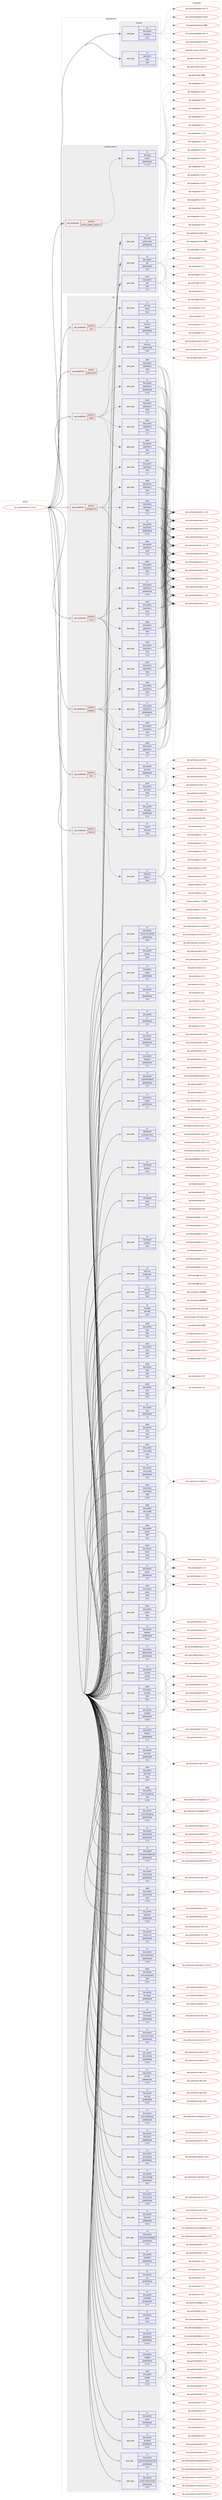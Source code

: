 digraph prolog {

# *************
# Graph options
# *************

newrank=true;
concentrate=true;
compound=true;
graph [rankdir=LR,fontname=Helvetica,fontsize=10,ranksep=1.5];#, ranksep=2.5, nodesep=0.2];
edge  [arrowhead=vee];
node  [fontname=Helvetica,fontsize=10];

# **********
# The ebuild
# **********

subgraph cluster_leftcol {
color=gray;
rank=same;
label=<<i>ebuild</i>>;
id [label="sys-cluster/neutron-11.0.6-r1", color=red, width=4, href="../sys-cluster/neutron-11.0.6-r1.svg"];
}

# ****************
# The dependencies
# ****************

subgraph cluster_midcol {
color=gray;
label=<<i>dependencies</i>>;
subgraph cluster_compile {
fillcolor="#eeeeee";
style=filled;
label=<<i>compile</i>>;
subgraph pack1236492 {
dependency1723589 [label=<<TABLE BORDER="0" CELLBORDER="1" CELLSPACING="0" CELLPADDING="4" WIDTH="220"><TR><TD ROWSPAN="6" CELLPADDING="30">pack_dep</TD></TR><TR><TD WIDTH="110">no</TD></TR><TR><TD>app-admin</TD></TR><TR><TD>sudo</TD></TR><TR><TD>none</TD></TR><TR><TD></TD></TR></TABLE>>, shape=none, color=blue];
}
id:e -> dependency1723589:w [weight=20,style="solid",arrowhead="vee"];
subgraph pack1236493 {
dependency1723590 [label=<<TABLE BORDER="0" CELLBORDER="1" CELLSPACING="0" CELLPADDING="4" WIDTH="220"><TR><TD ROWSPAN="6" CELLPADDING="30">pack_dep</TD></TR><TR><TD WIDTH="110">no</TD></TR><TR><TD>dev-python</TD></TR><TR><TD>setuptools</TD></TR><TR><TD>none</TD></TR><TR><TD></TD></TR></TABLE>>, shape=none, color=blue];
}
id:e -> dependency1723590:w [weight=20,style="solid",arrowhead="vee"];
}
subgraph cluster_compileandrun {
fillcolor="#eeeeee";
style=filled;
label=<<i>compile and run</i>>;
subgraph cond458848 {
dependency1723591 [label=<<TABLE BORDER="0" CELLBORDER="1" CELLSPACING="0" CELLPADDING="4"><TR><TD ROWSPAN="3" CELLPADDING="10">use_conditional</TD></TR><TR><TD>positive</TD></TR><TR><TD>python_targets_python2_7</TD></TR></TABLE>>, shape=none, color=red];
subgraph pack1236494 {
dependency1723592 [label=<<TABLE BORDER="0" CELLBORDER="1" CELLSPACING="0" CELLPADDING="4" WIDTH="220"><TR><TD ROWSPAN="6" CELLPADDING="30">pack_dep</TD></TR><TR><TD WIDTH="110">no</TD></TR><TR><TD>dev-lang</TD></TR><TR><TD>python</TD></TR><TR><TD>greaterequal</TD></TR><TR><TD>2.7.5-r2</TD></TR></TABLE>>, shape=none, color=blue];
}
dependency1723591:e -> dependency1723592:w [weight=20,style="dashed",arrowhead="vee"];
}
id:e -> dependency1723591:w [weight=20,style="solid",arrowhead="odotvee"];
subgraph pack1236495 {
dependency1723593 [label=<<TABLE BORDER="0" CELLBORDER="1" CELLSPACING="0" CELLPADDING="4" WIDTH="220"><TR><TD ROWSPAN="6" CELLPADDING="30">pack_dep</TD></TR><TR><TD WIDTH="110">no</TD></TR><TR><TD>dev-lang</TD></TR><TR><TD>python-exec</TD></TR><TR><TD>greaterequal</TD></TR><TR><TD>2</TD></TR></TABLE>>, shape=none, color=blue];
}
id:e -> dependency1723593:w [weight=20,style="solid",arrowhead="odotvee"];
subgraph pack1236496 {
dependency1723594 [label=<<TABLE BORDER="0" CELLBORDER="1" CELLSPACING="0" CELLPADDING="4" WIDTH="220"><TR><TD ROWSPAN="6" CELLPADDING="30">pack_dep</TD></TR><TR><TD WIDTH="110">no</TD></TR><TR><TD>dev-python</TD></TR><TR><TD>pbr</TD></TR><TR><TD>greaterequal</TD></TR><TR><TD>2.0.0</TD></TR></TABLE>>, shape=none, color=blue];
}
id:e -> dependency1723594:w [weight=20,style="solid",arrowhead="odotvee"];
subgraph pack1236497 {
dependency1723595 [label=<<TABLE BORDER="0" CELLBORDER="1" CELLSPACING="0" CELLPADDING="4" WIDTH="220"><TR><TD ROWSPAN="6" CELLPADDING="30">pack_dep</TD></TR><TR><TD WIDTH="110">weak</TD></TR><TR><TD>dev-python</TD></TR><TR><TD>pbr</TD></TR><TR><TD>tilde</TD></TR><TR><TD>2.1.0</TD></TR></TABLE>>, shape=none, color=blue];
}
id:e -> dependency1723595:w [weight=20,style="solid",arrowhead="odotvee"];
}
subgraph cluster_run {
fillcolor="#eeeeee";
style=filled;
label=<<i>run</i>>;
subgraph cond458849 {
dependency1723596 [label=<<TABLE BORDER="0" CELLBORDER="1" CELLSPACING="0" CELLPADDING="4"><TR><TD ROWSPAN="3" CELLPADDING="10">use_conditional</TD></TR><TR><TD>positive</TD></TR><TR><TD>compute-only</TD></TR></TABLE>>, shape=none, color=red];
subgraph pack1236498 {
dependency1723597 [label=<<TABLE BORDER="0" CELLBORDER="1" CELLSPACING="0" CELLPADDING="4" WIDTH="220"><TR><TD ROWSPAN="6" CELLPADDING="30">pack_dep</TD></TR><TR><TD WIDTH="110">no</TD></TR><TR><TD>dev-python</TD></TR><TR><TD>sqlalchemy</TD></TR><TR><TD>greaterequal</TD></TR><TR><TD>1.0.10</TD></TR></TABLE>>, shape=none, color=blue];
}
dependency1723596:e -> dependency1723597:w [weight=20,style="dashed",arrowhead="vee"];
subgraph pack1236499 {
dependency1723598 [label=<<TABLE BORDER="0" CELLBORDER="1" CELLSPACING="0" CELLPADDING="4" WIDTH="220"><TR><TD ROWSPAN="6" CELLPADDING="30">pack_dep</TD></TR><TR><TD WIDTH="110">weak</TD></TR><TR><TD>dev-python</TD></TR><TR><TD>sqlalchemy</TD></TR><TR><TD>tilde</TD></TR><TR><TD>1.1.5</TD></TR></TABLE>>, shape=none, color=blue];
}
dependency1723596:e -> dependency1723598:w [weight=20,style="dashed",arrowhead="vee"];
subgraph pack1236500 {
dependency1723599 [label=<<TABLE BORDER="0" CELLBORDER="1" CELLSPACING="0" CELLPADDING="4" WIDTH="220"><TR><TD ROWSPAN="6" CELLPADDING="30">pack_dep</TD></TR><TR><TD WIDTH="110">weak</TD></TR><TR><TD>dev-python</TD></TR><TR><TD>sqlalchemy</TD></TR><TR><TD>tilde</TD></TR><TR><TD>1.1.6</TD></TR></TABLE>>, shape=none, color=blue];
}
dependency1723596:e -> dependency1723599:w [weight=20,style="dashed",arrowhead="vee"];
subgraph pack1236501 {
dependency1723600 [label=<<TABLE BORDER="0" CELLBORDER="1" CELLSPACING="0" CELLPADDING="4" WIDTH="220"><TR><TD ROWSPAN="6" CELLPADDING="30">pack_dep</TD></TR><TR><TD WIDTH="110">weak</TD></TR><TR><TD>dev-python</TD></TR><TR><TD>sqlalchemy</TD></TR><TR><TD>tilde</TD></TR><TR><TD>1.1.7</TD></TR></TABLE>>, shape=none, color=blue];
}
dependency1723596:e -> dependency1723600:w [weight=20,style="dashed",arrowhead="vee"];
subgraph pack1236502 {
dependency1723601 [label=<<TABLE BORDER="0" CELLBORDER="1" CELLSPACING="0" CELLPADDING="4" WIDTH="220"><TR><TD ROWSPAN="6" CELLPADDING="30">pack_dep</TD></TR><TR><TD WIDTH="110">weak</TD></TR><TR><TD>dev-python</TD></TR><TR><TD>sqlalchemy</TD></TR><TR><TD>tilde</TD></TR><TR><TD>1.1.8</TD></TR></TABLE>>, shape=none, color=blue];
}
dependency1723596:e -> dependency1723601:w [weight=20,style="dashed",arrowhead="vee"];
}
id:e -> dependency1723596:w [weight=20,style="solid",arrowhead="odot"];
subgraph cond458850 {
dependency1723602 [label=<<TABLE BORDER="0" CELLBORDER="1" CELLSPACING="0" CELLPADDING="4"><TR><TD ROWSPAN="3" CELLPADDING="10">use_conditional</TD></TR><TR><TD>positive</TD></TR><TR><TD>dhcp</TD></TR></TABLE>>, shape=none, color=red];
subgraph pack1236503 {
dependency1723603 [label=<<TABLE BORDER="0" CELLBORDER="1" CELLSPACING="0" CELLPADDING="4" WIDTH="220"><TR><TD ROWSPAN="6" CELLPADDING="30">pack_dep</TD></TR><TR><TD WIDTH="110">no</TD></TR><TR><TD>net-dns</TD></TR><TR><TD>dnsmasq</TD></TR><TR><TD>none</TD></TR><TR><TD></TD></TR></TABLE>>, shape=none, color=blue];
}
dependency1723602:e -> dependency1723603:w [weight=20,style="dashed",arrowhead="vee"];
}
id:e -> dependency1723602:w [weight=20,style="solid",arrowhead="odot"];
subgraph cond458851 {
dependency1723604 [label=<<TABLE BORDER="0" CELLBORDER="1" CELLSPACING="0" CELLPADDING="4"><TR><TD ROWSPAN="3" CELLPADDING="10">use_conditional</TD></TR><TR><TD>positive</TD></TR><TR><TD>haproxy</TD></TR></TABLE>>, shape=none, color=red];
subgraph pack1236504 {
dependency1723605 [label=<<TABLE BORDER="0" CELLBORDER="1" CELLSPACING="0" CELLPADDING="4" WIDTH="220"><TR><TD ROWSPAN="6" CELLPADDING="30">pack_dep</TD></TR><TR><TD WIDTH="110">no</TD></TR><TR><TD>net-proxy</TD></TR><TR><TD>haproxy</TD></TR><TR><TD>none</TD></TR><TR><TD></TD></TR></TABLE>>, shape=none, color=blue];
}
dependency1723604:e -> dependency1723605:w [weight=20,style="dashed",arrowhead="vee"];
}
id:e -> dependency1723604:w [weight=20,style="solid",arrowhead="odot"];
subgraph cond458852 {
dependency1723606 [label=<<TABLE BORDER="0" CELLBORDER="1" CELLSPACING="0" CELLPADDING="4"><TR><TD ROWSPAN="3" CELLPADDING="10">use_conditional</TD></TR><TR><TD>positive</TD></TR><TR><TD>ipv6</TD></TR></TABLE>>, shape=none, color=red];
subgraph pack1236505 {
dependency1723607 [label=<<TABLE BORDER="0" CELLBORDER="1" CELLSPACING="0" CELLPADDING="4" WIDTH="220"><TR><TD ROWSPAN="6" CELLPADDING="30">pack_dep</TD></TR><TR><TD WIDTH="110">no</TD></TR><TR><TD>net-misc</TD></TR><TR><TD>radvd</TD></TR><TR><TD>none</TD></TR><TR><TD></TD></TR></TABLE>>, shape=none, color=blue];
}
dependency1723606:e -> dependency1723607:w [weight=20,style="dashed",arrowhead="vee"];
subgraph pack1236506 {
dependency1723608 [label=<<TABLE BORDER="0" CELLBORDER="1" CELLSPACING="0" CELLPADDING="4" WIDTH="220"><TR><TD ROWSPAN="6" CELLPADDING="30">pack_dep</TD></TR><TR><TD WIDTH="110">no</TD></TR><TR><TD>net-misc</TD></TR><TR><TD>dibbler</TD></TR><TR><TD>greaterequal</TD></TR><TR><TD>1.0.1</TD></TR></TABLE>>, shape=none, color=blue];
}
dependency1723606:e -> dependency1723608:w [weight=20,style="dashed",arrowhead="vee"];
}
id:e -> dependency1723606:w [weight=20,style="solid",arrowhead="odot"];
subgraph cond458853 {
dependency1723609 [label=<<TABLE BORDER="0" CELLBORDER="1" CELLSPACING="0" CELLPADDING="4"><TR><TD ROWSPAN="3" CELLPADDING="10">use_conditional</TD></TR><TR><TD>positive</TD></TR><TR><TD>mysql</TD></TR></TABLE>>, shape=none, color=red];
subgraph pack1236507 {
dependency1723610 [label=<<TABLE BORDER="0" CELLBORDER="1" CELLSPACING="0" CELLPADDING="4" WIDTH="220"><TR><TD ROWSPAN="6" CELLPADDING="30">pack_dep</TD></TR><TR><TD WIDTH="110">no</TD></TR><TR><TD>dev-python</TD></TR><TR><TD>pymysql</TD></TR><TR><TD>greaterequal</TD></TR><TR><TD>0.7.6</TD></TR></TABLE>>, shape=none, color=blue];
}
dependency1723609:e -> dependency1723610:w [weight=20,style="dashed",arrowhead="vee"];
subgraph pack1236508 {
dependency1723611 [label=<<TABLE BORDER="0" CELLBORDER="1" CELLSPACING="0" CELLPADDING="4" WIDTH="220"><TR><TD ROWSPAN="6" CELLPADDING="30">pack_dep</TD></TR><TR><TD WIDTH="110">weak</TD></TR><TR><TD>dev-python</TD></TR><TR><TD>pymysql</TD></TR><TR><TD>tilde</TD></TR><TR><TD>0.7.7</TD></TR></TABLE>>, shape=none, color=blue];
}
dependency1723609:e -> dependency1723611:w [weight=20,style="dashed",arrowhead="vee"];
subgraph pack1236509 {
dependency1723612 [label=<<TABLE BORDER="0" CELLBORDER="1" CELLSPACING="0" CELLPADDING="4" WIDTH="220"><TR><TD ROWSPAN="6" CELLPADDING="30">pack_dep</TD></TR><TR><TD WIDTH="110">no</TD></TR><TR><TD>dev-python</TD></TR><TR><TD>sqlalchemy</TD></TR><TR><TD>greaterequal</TD></TR><TR><TD>1.0.10</TD></TR></TABLE>>, shape=none, color=blue];
}
dependency1723609:e -> dependency1723612:w [weight=20,style="dashed",arrowhead="vee"];
subgraph pack1236510 {
dependency1723613 [label=<<TABLE BORDER="0" CELLBORDER="1" CELLSPACING="0" CELLPADDING="4" WIDTH="220"><TR><TD ROWSPAN="6" CELLPADDING="30">pack_dep</TD></TR><TR><TD WIDTH="110">weak</TD></TR><TR><TD>dev-python</TD></TR><TR><TD>sqlalchemy</TD></TR><TR><TD>tilde</TD></TR><TR><TD>1.1.5</TD></TR></TABLE>>, shape=none, color=blue];
}
dependency1723609:e -> dependency1723613:w [weight=20,style="dashed",arrowhead="vee"];
subgraph pack1236511 {
dependency1723614 [label=<<TABLE BORDER="0" CELLBORDER="1" CELLSPACING="0" CELLPADDING="4" WIDTH="220"><TR><TD ROWSPAN="6" CELLPADDING="30">pack_dep</TD></TR><TR><TD WIDTH="110">weak</TD></TR><TR><TD>dev-python</TD></TR><TR><TD>sqlalchemy</TD></TR><TR><TD>tilde</TD></TR><TR><TD>1.1.6</TD></TR></TABLE>>, shape=none, color=blue];
}
dependency1723609:e -> dependency1723614:w [weight=20,style="dashed",arrowhead="vee"];
subgraph pack1236512 {
dependency1723615 [label=<<TABLE BORDER="0" CELLBORDER="1" CELLSPACING="0" CELLPADDING="4" WIDTH="220"><TR><TD ROWSPAN="6" CELLPADDING="30">pack_dep</TD></TR><TR><TD WIDTH="110">weak</TD></TR><TR><TD>dev-python</TD></TR><TR><TD>sqlalchemy</TD></TR><TR><TD>tilde</TD></TR><TR><TD>1.1.7</TD></TR></TABLE>>, shape=none, color=blue];
}
dependency1723609:e -> dependency1723615:w [weight=20,style="dashed",arrowhead="vee"];
subgraph pack1236513 {
dependency1723616 [label=<<TABLE BORDER="0" CELLBORDER="1" CELLSPACING="0" CELLPADDING="4" WIDTH="220"><TR><TD ROWSPAN="6" CELLPADDING="30">pack_dep</TD></TR><TR><TD WIDTH="110">weak</TD></TR><TR><TD>dev-python</TD></TR><TR><TD>sqlalchemy</TD></TR><TR><TD>tilde</TD></TR><TR><TD>1.1.8</TD></TR></TABLE>>, shape=none, color=blue];
}
dependency1723609:e -> dependency1723616:w [weight=20,style="dashed",arrowhead="vee"];
}
id:e -> dependency1723609:w [weight=20,style="solid",arrowhead="odot"];
subgraph cond458854 {
dependency1723617 [label=<<TABLE BORDER="0" CELLBORDER="1" CELLSPACING="0" CELLPADDING="4"><TR><TD ROWSPAN="3" CELLPADDING="10">use_conditional</TD></TR><TR><TD>positive</TD></TR><TR><TD>openvswitch</TD></TR></TABLE>>, shape=none, color=red];
subgraph pack1236514 {
dependency1723618 [label=<<TABLE BORDER="0" CELLBORDER="1" CELLSPACING="0" CELLPADDING="4" WIDTH="220"><TR><TD ROWSPAN="6" CELLPADDING="30">pack_dep</TD></TR><TR><TD WIDTH="110">no</TD></TR><TR><TD>net-misc</TD></TR><TR><TD>openvswitch</TD></TR><TR><TD>none</TD></TR><TR><TD></TD></TR></TABLE>>, shape=none, color=blue];
}
dependency1723617:e -> dependency1723618:w [weight=20,style="dashed",arrowhead="vee"];
}
id:e -> dependency1723617:w [weight=20,style="solid",arrowhead="odot"];
subgraph cond458855 {
dependency1723619 [label=<<TABLE BORDER="0" CELLBORDER="1" CELLSPACING="0" CELLPADDING="4"><TR><TD ROWSPAN="3" CELLPADDING="10">use_conditional</TD></TR><TR><TD>positive</TD></TR><TR><TD>postgres</TD></TR></TABLE>>, shape=none, color=red];
subgraph pack1236515 {
dependency1723620 [label=<<TABLE BORDER="0" CELLBORDER="1" CELLSPACING="0" CELLPADDING="4" WIDTH="220"><TR><TD ROWSPAN="6" CELLPADDING="30">pack_dep</TD></TR><TR><TD WIDTH="110">no</TD></TR><TR><TD>dev-python</TD></TR><TR><TD>psycopg</TD></TR><TR><TD>greaterequal</TD></TR><TR><TD>2.5.0</TD></TR></TABLE>>, shape=none, color=blue];
}
dependency1723619:e -> dependency1723620:w [weight=20,style="dashed",arrowhead="vee"];
subgraph pack1236516 {
dependency1723621 [label=<<TABLE BORDER="0" CELLBORDER="1" CELLSPACING="0" CELLPADDING="4" WIDTH="220"><TR><TD ROWSPAN="6" CELLPADDING="30">pack_dep</TD></TR><TR><TD WIDTH="110">no</TD></TR><TR><TD>dev-python</TD></TR><TR><TD>sqlalchemy</TD></TR><TR><TD>greaterequal</TD></TR><TR><TD>1.0.10</TD></TR></TABLE>>, shape=none, color=blue];
}
dependency1723619:e -> dependency1723621:w [weight=20,style="dashed",arrowhead="vee"];
subgraph pack1236517 {
dependency1723622 [label=<<TABLE BORDER="0" CELLBORDER="1" CELLSPACING="0" CELLPADDING="4" WIDTH="220"><TR><TD ROWSPAN="6" CELLPADDING="30">pack_dep</TD></TR><TR><TD WIDTH="110">weak</TD></TR><TR><TD>dev-python</TD></TR><TR><TD>sqlalchemy</TD></TR><TR><TD>tilde</TD></TR><TR><TD>1.1.5</TD></TR></TABLE>>, shape=none, color=blue];
}
dependency1723619:e -> dependency1723622:w [weight=20,style="dashed",arrowhead="vee"];
subgraph pack1236518 {
dependency1723623 [label=<<TABLE BORDER="0" CELLBORDER="1" CELLSPACING="0" CELLPADDING="4" WIDTH="220"><TR><TD ROWSPAN="6" CELLPADDING="30">pack_dep</TD></TR><TR><TD WIDTH="110">weak</TD></TR><TR><TD>dev-python</TD></TR><TR><TD>sqlalchemy</TD></TR><TR><TD>tilde</TD></TR><TR><TD>1.1.6</TD></TR></TABLE>>, shape=none, color=blue];
}
dependency1723619:e -> dependency1723623:w [weight=20,style="dashed",arrowhead="vee"];
subgraph pack1236519 {
dependency1723624 [label=<<TABLE BORDER="0" CELLBORDER="1" CELLSPACING="0" CELLPADDING="4" WIDTH="220"><TR><TD ROWSPAN="6" CELLPADDING="30">pack_dep</TD></TR><TR><TD WIDTH="110">weak</TD></TR><TR><TD>dev-python</TD></TR><TR><TD>sqlalchemy</TD></TR><TR><TD>tilde</TD></TR><TR><TD>1.1.7</TD></TR></TABLE>>, shape=none, color=blue];
}
dependency1723619:e -> dependency1723624:w [weight=20,style="dashed",arrowhead="vee"];
subgraph pack1236520 {
dependency1723625 [label=<<TABLE BORDER="0" CELLBORDER="1" CELLSPACING="0" CELLPADDING="4" WIDTH="220"><TR><TD ROWSPAN="6" CELLPADDING="30">pack_dep</TD></TR><TR><TD WIDTH="110">weak</TD></TR><TR><TD>dev-python</TD></TR><TR><TD>sqlalchemy</TD></TR><TR><TD>tilde</TD></TR><TR><TD>1.1.8</TD></TR></TABLE>>, shape=none, color=blue];
}
dependency1723619:e -> dependency1723625:w [weight=20,style="dashed",arrowhead="vee"];
}
id:e -> dependency1723619:w [weight=20,style="solid",arrowhead="odot"];
subgraph cond458856 {
dependency1723626 [label=<<TABLE BORDER="0" CELLBORDER="1" CELLSPACING="0" CELLPADDING="4"><TR><TD ROWSPAN="3" CELLPADDING="10">use_conditional</TD></TR><TR><TD>positive</TD></TR><TR><TD>sqlite</TD></TR></TABLE>>, shape=none, color=red];
subgraph pack1236521 {
dependency1723627 [label=<<TABLE BORDER="0" CELLBORDER="1" CELLSPACING="0" CELLPADDING="4" WIDTH="220"><TR><TD ROWSPAN="6" CELLPADDING="30">pack_dep</TD></TR><TR><TD WIDTH="110">no</TD></TR><TR><TD>dev-python</TD></TR><TR><TD>sqlalchemy</TD></TR><TR><TD>greaterequal</TD></TR><TR><TD>1.0.10</TD></TR></TABLE>>, shape=none, color=blue];
}
dependency1723626:e -> dependency1723627:w [weight=20,style="dashed",arrowhead="vee"];
subgraph pack1236522 {
dependency1723628 [label=<<TABLE BORDER="0" CELLBORDER="1" CELLSPACING="0" CELLPADDING="4" WIDTH="220"><TR><TD ROWSPAN="6" CELLPADDING="30">pack_dep</TD></TR><TR><TD WIDTH="110">weak</TD></TR><TR><TD>dev-python</TD></TR><TR><TD>sqlalchemy</TD></TR><TR><TD>tilde</TD></TR><TR><TD>1.1.5</TD></TR></TABLE>>, shape=none, color=blue];
}
dependency1723626:e -> dependency1723628:w [weight=20,style="dashed",arrowhead="vee"];
subgraph pack1236523 {
dependency1723629 [label=<<TABLE BORDER="0" CELLBORDER="1" CELLSPACING="0" CELLPADDING="4" WIDTH="220"><TR><TD ROWSPAN="6" CELLPADDING="30">pack_dep</TD></TR><TR><TD WIDTH="110">weak</TD></TR><TR><TD>dev-python</TD></TR><TR><TD>sqlalchemy</TD></TR><TR><TD>tilde</TD></TR><TR><TD>1.1.6</TD></TR></TABLE>>, shape=none, color=blue];
}
dependency1723626:e -> dependency1723629:w [weight=20,style="dashed",arrowhead="vee"];
subgraph pack1236524 {
dependency1723630 [label=<<TABLE BORDER="0" CELLBORDER="1" CELLSPACING="0" CELLPADDING="4" WIDTH="220"><TR><TD ROWSPAN="6" CELLPADDING="30">pack_dep</TD></TR><TR><TD WIDTH="110">weak</TD></TR><TR><TD>dev-python</TD></TR><TR><TD>sqlalchemy</TD></TR><TR><TD>tilde</TD></TR><TR><TD>1.1.7</TD></TR></TABLE>>, shape=none, color=blue];
}
dependency1723626:e -> dependency1723630:w [weight=20,style="dashed",arrowhead="vee"];
subgraph pack1236525 {
dependency1723631 [label=<<TABLE BORDER="0" CELLBORDER="1" CELLSPACING="0" CELLPADDING="4" WIDTH="220"><TR><TD ROWSPAN="6" CELLPADDING="30">pack_dep</TD></TR><TR><TD WIDTH="110">weak</TD></TR><TR><TD>dev-python</TD></TR><TR><TD>sqlalchemy</TD></TR><TR><TD>tilde</TD></TR><TR><TD>1.1.8</TD></TR></TABLE>>, shape=none, color=blue];
}
dependency1723626:e -> dependency1723631:w [weight=20,style="dashed",arrowhead="vee"];
}
id:e -> dependency1723626:w [weight=20,style="solid",arrowhead="odot"];
subgraph pack1236526 {
dependency1723632 [label=<<TABLE BORDER="0" CELLBORDER="1" CELLSPACING="0" CELLPADDING="4" WIDTH="220"><TR><TD ROWSPAN="6" CELLPADDING="30">pack_dep</TD></TR><TR><TD WIDTH="110">no</TD></TR><TR><TD>dev-python</TD></TR><TR><TD>alembic</TD></TR><TR><TD>greaterequal</TD></TR><TR><TD>0.8.10</TD></TR></TABLE>>, shape=none, color=blue];
}
id:e -> dependency1723632:w [weight=20,style="solid",arrowhead="odot"];
subgraph pack1236527 {
dependency1723633 [label=<<TABLE BORDER="0" CELLBORDER="1" CELLSPACING="0" CELLPADDING="4" WIDTH="220"><TR><TD ROWSPAN="6" CELLPADDING="30">pack_dep</TD></TR><TR><TD WIDTH="110">no</TD></TR><TR><TD>dev-python</TD></TR><TR><TD>debtcollector</TD></TR><TR><TD>greaterequal</TD></TR><TR><TD>1.2.0</TD></TR></TABLE>>, shape=none, color=blue];
}
id:e -> dependency1723633:w [weight=20,style="solid",arrowhead="odot"];
subgraph pack1236528 {
dependency1723634 [label=<<TABLE BORDER="0" CELLBORDER="1" CELLSPACING="0" CELLPADDING="4" WIDTH="220"><TR><TD ROWSPAN="6" CELLPADDING="30">pack_dep</TD></TR><TR><TD WIDTH="110">no</TD></TR><TR><TD>dev-python</TD></TR><TR><TD>eventlet</TD></TR><TR><TD>greaterequal</TD></TR><TR><TD>0.18.4</TD></TR></TABLE>>, shape=none, color=blue];
}
id:e -> dependency1723634:w [weight=20,style="solid",arrowhead="odot"];
subgraph pack1236529 {
dependency1723635 [label=<<TABLE BORDER="0" CELLBORDER="1" CELLSPACING="0" CELLPADDING="4" WIDTH="220"><TR><TD ROWSPAN="6" CELLPADDING="30">pack_dep</TD></TR><TR><TD WIDTH="110">no</TD></TR><TR><TD>dev-python</TD></TR><TR><TD>eventlet</TD></TR><TR><TD>smaller</TD></TR><TR><TD>0.21.0</TD></TR></TABLE>>, shape=none, color=blue];
}
id:e -> dependency1723635:w [weight=20,style="solid",arrowhead="odot"];
subgraph pack1236530 {
dependency1723636 [label=<<TABLE BORDER="0" CELLBORDER="1" CELLSPACING="0" CELLPADDING="4" WIDTH="220"><TR><TD ROWSPAN="6" CELLPADDING="30">pack_dep</TD></TR><TR><TD WIDTH="110">no</TD></TR><TR><TD>dev-python</TD></TR><TR><TD>httplib2</TD></TR><TR><TD>greaterequal</TD></TR><TR><TD>0.7.5</TD></TR></TABLE>>, shape=none, color=blue];
}
id:e -> dependency1723636:w [weight=20,style="solid",arrowhead="odot"];
subgraph pack1236531 {
dependency1723637 [label=<<TABLE BORDER="0" CELLBORDER="1" CELLSPACING="0" CELLPADDING="4" WIDTH="220"><TR><TD ROWSPAN="6" CELLPADDING="30">pack_dep</TD></TR><TR><TD WIDTH="110">no</TD></TR><TR><TD>dev-python</TD></TR><TR><TD>jinja</TD></TR><TR><TD>greaterequal</TD></TR><TR><TD>2.8</TD></TR></TABLE>>, shape=none, color=blue];
}
id:e -> dependency1723637:w [weight=20,style="solid",arrowhead="odot"];
subgraph pack1236532 {
dependency1723638 [label=<<TABLE BORDER="0" CELLBORDER="1" CELLSPACING="0" CELLPADDING="4" WIDTH="220"><TR><TD ROWSPAN="6" CELLPADDING="30">pack_dep</TD></TR><TR><TD WIDTH="110">no</TD></TR><TR><TD>dev-python</TD></TR><TR><TD>keystoneauth</TD></TR><TR><TD>greaterequal</TD></TR><TR><TD>3.1.0</TD></TR></TABLE>>, shape=none, color=blue];
}
id:e -> dependency1723638:w [weight=20,style="solid",arrowhead="odot"];
subgraph pack1236533 {
dependency1723639 [label=<<TABLE BORDER="0" CELLBORDER="1" CELLSPACING="0" CELLPADDING="4" WIDTH="220"><TR><TD ROWSPAN="6" CELLPADDING="30">pack_dep</TD></TR><TR><TD WIDTH="110">no</TD></TR><TR><TD>dev-python</TD></TR><TR><TD>keystonemiddleware</TD></TR><TR><TD>greaterequal</TD></TR><TR><TD>4.12.0</TD></TR></TABLE>>, shape=none, color=blue];
}
id:e -> dependency1723639:w [weight=20,style="solid",arrowhead="odot"];
subgraph pack1236534 {
dependency1723640 [label=<<TABLE BORDER="0" CELLBORDER="1" CELLSPACING="0" CELLPADDING="4" WIDTH="220"><TR><TD ROWSPAN="6" CELLPADDING="30">pack_dep</TD></TR><TR><TD WIDTH="110">no</TD></TR><TR><TD>dev-python</TD></TR><TR><TD>netaddr</TD></TR><TR><TD>greaterequal</TD></TR><TR><TD>0.7.13</TD></TR></TABLE>>, shape=none, color=blue];
}
id:e -> dependency1723640:w [weight=20,style="solid",arrowhead="odot"];
subgraph pack1236535 {
dependency1723641 [label=<<TABLE BORDER="0" CELLBORDER="1" CELLSPACING="0" CELLPADDING="4" WIDTH="220"><TR><TD ROWSPAN="6" CELLPADDING="30">pack_dep</TD></TR><TR><TD WIDTH="110">no</TD></TR><TR><TD>dev-python</TD></TR><TR><TD>netifaces</TD></TR><TR><TD>greaterequal</TD></TR><TR><TD>0.10.4</TD></TR></TABLE>>, shape=none, color=blue];
}
id:e -> dependency1723641:w [weight=20,style="solid",arrowhead="odot"];
subgraph pack1236536 {
dependency1723642 [label=<<TABLE BORDER="0" CELLBORDER="1" CELLSPACING="0" CELLPADDING="4" WIDTH="220"><TR><TD ROWSPAN="6" CELLPADDING="30">pack_dep</TD></TR><TR><TD WIDTH="110">no</TD></TR><TR><TD>dev-python</TD></TR><TR><TD>neutron-lib</TD></TR><TR><TD>greaterequal</TD></TR><TR><TD>1.9.0</TD></TR></TABLE>>, shape=none, color=blue];
}
id:e -> dependency1723642:w [weight=20,style="solid",arrowhead="odot"];
subgraph pack1236537 {
dependency1723643 [label=<<TABLE BORDER="0" CELLBORDER="1" CELLSPACING="0" CELLPADDING="4" WIDTH="220"><TR><TD ROWSPAN="6" CELLPADDING="30">pack_dep</TD></TR><TR><TD WIDTH="110">no</TD></TR><TR><TD>dev-python</TD></TR><TR><TD>os-xenapi</TD></TR><TR><TD>greaterequal</TD></TR><TR><TD>0.2.0</TD></TR></TABLE>>, shape=none, color=blue];
}
id:e -> dependency1723643:w [weight=20,style="solid",arrowhead="odot"];
subgraph pack1236538 {
dependency1723644 [label=<<TABLE BORDER="0" CELLBORDER="1" CELLSPACING="0" CELLPADDING="4" WIDTH="220"><TR><TD ROWSPAN="6" CELLPADDING="30">pack_dep</TD></TR><TR><TD WIDTH="110">no</TD></TR><TR><TD>dev-python</TD></TR><TR><TD>oslo-cache</TD></TR><TR><TD>greaterequal</TD></TR><TR><TD>1.5.0</TD></TR></TABLE>>, shape=none, color=blue];
}
id:e -> dependency1723644:w [weight=20,style="solid",arrowhead="odot"];
subgraph pack1236539 {
dependency1723645 [label=<<TABLE BORDER="0" CELLBORDER="1" CELLSPACING="0" CELLPADDING="4" WIDTH="220"><TR><TD ROWSPAN="6" CELLPADDING="30">pack_dep</TD></TR><TR><TD WIDTH="110">no</TD></TR><TR><TD>dev-python</TD></TR><TR><TD>oslo-concurrency</TD></TR><TR><TD>greaterequal</TD></TR><TR><TD>3.8.0</TD></TR></TABLE>>, shape=none, color=blue];
}
id:e -> dependency1723645:w [weight=20,style="solid",arrowhead="odot"];
subgraph pack1236540 {
dependency1723646 [label=<<TABLE BORDER="0" CELLBORDER="1" CELLSPACING="0" CELLPADDING="4" WIDTH="220"><TR><TD ROWSPAN="6" CELLPADDING="30">pack_dep</TD></TR><TR><TD WIDTH="110">no</TD></TR><TR><TD>dev-python</TD></TR><TR><TD>oslo-config</TD></TR><TR><TD>greaterequal</TD></TR><TR><TD>4.0.0</TD></TR></TABLE>>, shape=none, color=blue];
}
id:e -> dependency1723646:w [weight=20,style="solid",arrowhead="odot"];
subgraph pack1236541 {
dependency1723647 [label=<<TABLE BORDER="0" CELLBORDER="1" CELLSPACING="0" CELLPADDING="4" WIDTH="220"><TR><TD ROWSPAN="6" CELLPADDING="30">pack_dep</TD></TR><TR><TD WIDTH="110">no</TD></TR><TR><TD>dev-python</TD></TR><TR><TD>oslo-context</TD></TR><TR><TD>greaterequal</TD></TR><TR><TD>2.14.0</TD></TR></TABLE>>, shape=none, color=blue];
}
id:e -> dependency1723647:w [weight=20,style="solid",arrowhead="odot"];
subgraph pack1236542 {
dependency1723648 [label=<<TABLE BORDER="0" CELLBORDER="1" CELLSPACING="0" CELLPADDING="4" WIDTH="220"><TR><TD ROWSPAN="6" CELLPADDING="30">pack_dep</TD></TR><TR><TD WIDTH="110">no</TD></TR><TR><TD>dev-python</TD></TR><TR><TD>oslo-db</TD></TR><TR><TD>greaterequal</TD></TR><TR><TD>4.24.0</TD></TR></TABLE>>, shape=none, color=blue];
}
id:e -> dependency1723648:w [weight=20,style="solid",arrowhead="odot"];
subgraph pack1236543 {
dependency1723649 [label=<<TABLE BORDER="0" CELLBORDER="1" CELLSPACING="0" CELLPADDING="4" WIDTH="220"><TR><TD ROWSPAN="6" CELLPADDING="30">pack_dep</TD></TR><TR><TD WIDTH="110">no</TD></TR><TR><TD>dev-python</TD></TR><TR><TD>oslo-i18n</TD></TR><TR><TD>greaterequal</TD></TR><TR><TD>2.1.0</TD></TR></TABLE>>, shape=none, color=blue];
}
id:e -> dependency1723649:w [weight=20,style="solid",arrowhead="odot"];
subgraph pack1236544 {
dependency1723650 [label=<<TABLE BORDER="0" CELLBORDER="1" CELLSPACING="0" CELLPADDING="4" WIDTH="220"><TR><TD ROWSPAN="6" CELLPADDING="30">pack_dep</TD></TR><TR><TD WIDTH="110">no</TD></TR><TR><TD>dev-python</TD></TR><TR><TD>oslo-log</TD></TR><TR><TD>greaterequal</TD></TR><TR><TD>3.22.0</TD></TR></TABLE>>, shape=none, color=blue];
}
id:e -> dependency1723650:w [weight=20,style="solid",arrowhead="odot"];
subgraph pack1236545 {
dependency1723651 [label=<<TABLE BORDER="0" CELLBORDER="1" CELLSPACING="0" CELLPADDING="4" WIDTH="220"><TR><TD ROWSPAN="6" CELLPADDING="30">pack_dep</TD></TR><TR><TD WIDTH="110">no</TD></TR><TR><TD>dev-python</TD></TR><TR><TD>oslo-messaging</TD></TR><TR><TD>greaterequal</TD></TR><TR><TD>5.24.2</TD></TR></TABLE>>, shape=none, color=blue];
}
id:e -> dependency1723651:w [weight=20,style="solid",arrowhead="odot"];
subgraph pack1236546 {
dependency1723652 [label=<<TABLE BORDER="0" CELLBORDER="1" CELLSPACING="0" CELLPADDING="4" WIDTH="220"><TR><TD ROWSPAN="6" CELLPADDING="30">pack_dep</TD></TR><TR><TD WIDTH="110">no</TD></TR><TR><TD>dev-python</TD></TR><TR><TD>oslo-middleware</TD></TR><TR><TD>greaterequal</TD></TR><TR><TD>3.27.0</TD></TR></TABLE>>, shape=none, color=blue];
}
id:e -> dependency1723652:w [weight=20,style="solid",arrowhead="odot"];
subgraph pack1236547 {
dependency1723653 [label=<<TABLE BORDER="0" CELLBORDER="1" CELLSPACING="0" CELLPADDING="4" WIDTH="220"><TR><TD ROWSPAN="6" CELLPADDING="30">pack_dep</TD></TR><TR><TD WIDTH="110">no</TD></TR><TR><TD>dev-python</TD></TR><TR><TD>oslo-policy</TD></TR><TR><TD>greaterequal</TD></TR><TR><TD>1.23.0</TD></TR></TABLE>>, shape=none, color=blue];
}
id:e -> dependency1723653:w [weight=20,style="solid",arrowhead="odot"];
subgraph pack1236548 {
dependency1723654 [label=<<TABLE BORDER="0" CELLBORDER="1" CELLSPACING="0" CELLPADDING="4" WIDTH="220"><TR><TD ROWSPAN="6" CELLPADDING="30">pack_dep</TD></TR><TR><TD WIDTH="110">no</TD></TR><TR><TD>dev-python</TD></TR><TR><TD>oslo-privsep</TD></TR><TR><TD>greaterequal</TD></TR><TR><TD>1.9.0</TD></TR></TABLE>>, shape=none, color=blue];
}
id:e -> dependency1723654:w [weight=20,style="solid",arrowhead="odot"];
subgraph pack1236549 {
dependency1723655 [label=<<TABLE BORDER="0" CELLBORDER="1" CELLSPACING="0" CELLPADDING="4" WIDTH="220"><TR><TD ROWSPAN="6" CELLPADDING="30">pack_dep</TD></TR><TR><TD WIDTH="110">no</TD></TR><TR><TD>dev-python</TD></TR><TR><TD>oslo-reports</TD></TR><TR><TD>greaterequal</TD></TR><TR><TD>0.6.0</TD></TR></TABLE>>, shape=none, color=blue];
}
id:e -> dependency1723655:w [weight=20,style="solid",arrowhead="odot"];
subgraph pack1236550 {
dependency1723656 [label=<<TABLE BORDER="0" CELLBORDER="1" CELLSPACING="0" CELLPADDING="4" WIDTH="220"><TR><TD ROWSPAN="6" CELLPADDING="30">pack_dep</TD></TR><TR><TD WIDTH="110">no</TD></TR><TR><TD>dev-python</TD></TR><TR><TD>oslo-rootwrap</TD></TR><TR><TD>greaterequal</TD></TR><TR><TD>5.0.0</TD></TR></TABLE>>, shape=none, color=blue];
}
id:e -> dependency1723656:w [weight=20,style="solid",arrowhead="odot"];
subgraph pack1236551 {
dependency1723657 [label=<<TABLE BORDER="0" CELLBORDER="1" CELLSPACING="0" CELLPADDING="4" WIDTH="220"><TR><TD ROWSPAN="6" CELLPADDING="30">pack_dep</TD></TR><TR><TD WIDTH="110">no</TD></TR><TR><TD>dev-python</TD></TR><TR><TD>oslo-serialization</TD></TR><TR><TD>greaterequal</TD></TR><TR><TD>1.10.0</TD></TR></TABLE>>, shape=none, color=blue];
}
id:e -> dependency1723657:w [weight=20,style="solid",arrowhead="odot"];
subgraph pack1236552 {
dependency1723658 [label=<<TABLE BORDER="0" CELLBORDER="1" CELLSPACING="0" CELLPADDING="4" WIDTH="220"><TR><TD ROWSPAN="6" CELLPADDING="30">pack_dep</TD></TR><TR><TD WIDTH="110">no</TD></TR><TR><TD>dev-python</TD></TR><TR><TD>oslo-service</TD></TR><TR><TD>greaterequal</TD></TR><TR><TD>1.10.0</TD></TR></TABLE>>, shape=none, color=blue];
}
id:e -> dependency1723658:w [weight=20,style="solid",arrowhead="odot"];
subgraph pack1236553 {
dependency1723659 [label=<<TABLE BORDER="0" CELLBORDER="1" CELLSPACING="0" CELLPADDING="4" WIDTH="220"><TR><TD ROWSPAN="6" CELLPADDING="30">pack_dep</TD></TR><TR><TD WIDTH="110">no</TD></TR><TR><TD>dev-python</TD></TR><TR><TD>oslo-utils</TD></TR><TR><TD>greaterequal</TD></TR><TR><TD>3.20.0</TD></TR></TABLE>>, shape=none, color=blue];
}
id:e -> dependency1723659:w [weight=20,style="solid",arrowhead="odot"];
subgraph pack1236554 {
dependency1723660 [label=<<TABLE BORDER="0" CELLBORDER="1" CELLSPACING="0" CELLPADDING="4" WIDTH="220"><TR><TD ROWSPAN="6" CELLPADDING="30">pack_dep</TD></TR><TR><TD WIDTH="110">no</TD></TR><TR><TD>dev-python</TD></TR><TR><TD>oslo-versionedobjects</TD></TR><TR><TD>greaterequal</TD></TR><TR><TD>1.17.0</TD></TR></TABLE>>, shape=none, color=blue];
}
id:e -> dependency1723660:w [weight=20,style="solid",arrowhead="odot"];
subgraph pack1236555 {
dependency1723661 [label=<<TABLE BORDER="0" CELLBORDER="1" CELLSPACING="0" CELLPADDING="4" WIDTH="220"><TR><TD ROWSPAN="6" CELLPADDING="30">pack_dep</TD></TR><TR><TD WIDTH="110">no</TD></TR><TR><TD>dev-python</TD></TR><TR><TD>osprofiler</TD></TR><TR><TD>greaterequal</TD></TR><TR><TD>1.4.0</TD></TR></TABLE>>, shape=none, color=blue];
}
id:e -> dependency1723661:w [weight=20,style="solid",arrowhead="odot"];
subgraph pack1236556 {
dependency1723662 [label=<<TABLE BORDER="0" CELLBORDER="1" CELLSPACING="0" CELLPADDING="4" WIDTH="220"><TR><TD ROWSPAN="6" CELLPADDING="30">pack_dep</TD></TR><TR><TD WIDTH="110">no</TD></TR><TR><TD>dev-python</TD></TR><TR><TD>ovs</TD></TR><TR><TD>greaterequal</TD></TR><TR><TD>2.7.0</TD></TR></TABLE>>, shape=none, color=blue];
}
id:e -> dependency1723662:w [weight=20,style="solid",arrowhead="odot"];
subgraph pack1236557 {
dependency1723663 [label=<<TABLE BORDER="0" CELLBORDER="1" CELLSPACING="0" CELLPADDING="4" WIDTH="220"><TR><TD ROWSPAN="6" CELLPADDING="30">pack_dep</TD></TR><TR><TD WIDTH="110">no</TD></TR><TR><TD>dev-python</TD></TR><TR><TD>ovsdbapp</TD></TR><TR><TD>greaterequal</TD></TR><TR><TD>0.4.0</TD></TR></TABLE>>, shape=none, color=blue];
}
id:e -> dependency1723663:w [weight=20,style="solid",arrowhead="odot"];
subgraph pack1236558 {
dependency1723664 [label=<<TABLE BORDER="0" CELLBORDER="1" CELLSPACING="0" CELLPADDING="4" WIDTH="220"><TR><TD ROWSPAN="6" CELLPADDING="30">pack_dep</TD></TR><TR><TD WIDTH="110">no</TD></TR><TR><TD>dev-python</TD></TR><TR><TD>paste</TD></TR><TR><TD>none</TD></TR><TR><TD></TD></TR></TABLE>>, shape=none, color=blue];
}
id:e -> dependency1723664:w [weight=20,style="solid",arrowhead="odot"];
subgraph pack1236559 {
dependency1723665 [label=<<TABLE BORDER="0" CELLBORDER="1" CELLSPACING="0" CELLPADDING="4" WIDTH="220"><TR><TD ROWSPAN="6" CELLPADDING="30">pack_dep</TD></TR><TR><TD WIDTH="110">no</TD></TR><TR><TD>dev-python</TD></TR><TR><TD>pastedeploy</TD></TR><TR><TD>greaterequal</TD></TR><TR><TD>1.5.0-r1</TD></TR></TABLE>>, shape=none, color=blue];
}
id:e -> dependency1723665:w [weight=20,style="solid",arrowhead="odot"];
subgraph pack1236560 {
dependency1723666 [label=<<TABLE BORDER="0" CELLBORDER="1" CELLSPACING="0" CELLPADDING="4" WIDTH="220"><TR><TD ROWSPAN="6" CELLPADDING="30">pack_dep</TD></TR><TR><TD WIDTH="110">no</TD></TR><TR><TD>dev-python</TD></TR><TR><TD>pecan</TD></TR><TR><TD>greaterequal</TD></TR><TR><TD>1.0.0</TD></TR></TABLE>>, shape=none, color=blue];
}
id:e -> dependency1723666:w [weight=20,style="solid",arrowhead="odot"];
subgraph pack1236561 {
dependency1723667 [label=<<TABLE BORDER="0" CELLBORDER="1" CELLSPACING="0" CELLPADDING="4" WIDTH="220"><TR><TD ROWSPAN="6" CELLPADDING="30">pack_dep</TD></TR><TR><TD WIDTH="110">no</TD></TR><TR><TD>dev-python</TD></TR><TR><TD>psutil</TD></TR><TR><TD>greaterequal</TD></TR><TR><TD>3.2.2</TD></TR></TABLE>>, shape=none, color=blue];
}
id:e -> dependency1723667:w [weight=20,style="solid",arrowhead="odot"];
subgraph pack1236562 {
dependency1723668 [label=<<TABLE BORDER="0" CELLBORDER="1" CELLSPACING="0" CELLPADDING="4" WIDTH="220"><TR><TD ROWSPAN="6" CELLPADDING="30">pack_dep</TD></TR><TR><TD WIDTH="110">no</TD></TR><TR><TD>dev-python</TD></TR><TR><TD>pyroute2</TD></TR><TR><TD>greaterequal</TD></TR><TR><TD>0.4.21</TD></TR></TABLE>>, shape=none, color=blue];
}
id:e -> dependency1723668:w [weight=20,style="solid",arrowhead="odot"];
subgraph pack1236563 {
dependency1723669 [label=<<TABLE BORDER="0" CELLBORDER="1" CELLSPACING="0" CELLPADDING="4" WIDTH="220"><TR><TD ROWSPAN="6" CELLPADDING="30">pack_dep</TD></TR><TR><TD WIDTH="110">no</TD></TR><TR><TD>dev-python</TD></TR><TR><TD>python-designateclient</TD></TR><TR><TD>greaterequal</TD></TR><TR><TD>1.5.0</TD></TR></TABLE>>, shape=none, color=blue];
}
id:e -> dependency1723669:w [weight=20,style="solid",arrowhead="odot"];
subgraph pack1236564 {
dependency1723670 [label=<<TABLE BORDER="0" CELLBORDER="1" CELLSPACING="0" CELLPADDING="4" WIDTH="220"><TR><TD ROWSPAN="6" CELLPADDING="30">pack_dep</TD></TR><TR><TD WIDTH="110">no</TD></TR><TR><TD>dev-python</TD></TR><TR><TD>python-neutronclient</TD></TR><TR><TD>greaterequal</TD></TR><TR><TD>6.3.0</TD></TR></TABLE>>, shape=none, color=blue];
}
id:e -> dependency1723670:w [weight=20,style="solid",arrowhead="odot"];
subgraph pack1236565 {
dependency1723671 [label=<<TABLE BORDER="0" CELLBORDER="1" CELLSPACING="0" CELLPADDING="4" WIDTH="220"><TR><TD ROWSPAN="6" CELLPADDING="30">pack_dep</TD></TR><TR><TD WIDTH="110">no</TD></TR><TR><TD>dev-python</TD></TR><TR><TD>python-novaclient</TD></TR><TR><TD>greaterequal</TD></TR><TR><TD>9.0.0</TD></TR></TABLE>>, shape=none, color=blue];
}
id:e -> dependency1723671:w [weight=20,style="solid",arrowhead="odot"];
subgraph pack1236566 {
dependency1723672 [label=<<TABLE BORDER="0" CELLBORDER="1" CELLSPACING="0" CELLPADDING="4" WIDTH="220"><TR><TD ROWSPAN="6" CELLPADDING="30">pack_dep</TD></TR><TR><TD WIDTH="110">no</TD></TR><TR><TD>dev-python</TD></TR><TR><TD>pyudev</TD></TR><TR><TD>none</TD></TR><TR><TD></TD></TR></TABLE>>, shape=none, color=blue];
}
id:e -> dependency1723672:w [weight=20,style="solid",arrowhead="odot"];
subgraph pack1236567 {
dependency1723673 [label=<<TABLE BORDER="0" CELLBORDER="1" CELLSPACING="0" CELLPADDING="4" WIDTH="220"><TR><TD ROWSPAN="6" CELLPADDING="30">pack_dep</TD></TR><TR><TD WIDTH="110">no</TD></TR><TR><TD>dev-python</TD></TR><TR><TD>routes</TD></TR><TR><TD>greaterequal</TD></TR><TR><TD>2.3.1</TD></TR></TABLE>>, shape=none, color=blue];
}
id:e -> dependency1723673:w [weight=20,style="solid",arrowhead="odot"];
subgraph pack1236568 {
dependency1723674 [label=<<TABLE BORDER="0" CELLBORDER="1" CELLSPACING="0" CELLPADDING="4" WIDTH="220"><TR><TD ROWSPAN="6" CELLPADDING="30">pack_dep</TD></TR><TR><TD WIDTH="110">no</TD></TR><TR><TD>dev-python</TD></TR><TR><TD>ryu</TD></TR><TR><TD>greaterequal</TD></TR><TR><TD>4.14</TD></TR></TABLE>>, shape=none, color=blue];
}
id:e -> dependency1723674:w [weight=20,style="solid",arrowhead="odot"];
subgraph pack1236569 {
dependency1723675 [label=<<TABLE BORDER="0" CELLBORDER="1" CELLSPACING="0" CELLPADDING="4" WIDTH="220"><TR><TD ROWSPAN="6" CELLPADDING="30">pack_dep</TD></TR><TR><TD WIDTH="110">no</TD></TR><TR><TD>dev-python</TD></TR><TR><TD>six</TD></TR><TR><TD>greaterequal</TD></TR><TR><TD>1.9.0</TD></TR></TABLE>>, shape=none, color=blue];
}
id:e -> dependency1723675:w [weight=20,style="solid",arrowhead="odot"];
subgraph pack1236570 {
dependency1723676 [label=<<TABLE BORDER="0" CELLBORDER="1" CELLSPACING="0" CELLPADDING="4" WIDTH="220"><TR><TD ROWSPAN="6" CELLPADDING="30">pack_dep</TD></TR><TR><TD WIDTH="110">no</TD></TR><TR><TD>dev-python</TD></TR><TR><TD>stevedore</TD></TR><TR><TD>greaterequal</TD></TR><TR><TD>1.20.1</TD></TR></TABLE>>, shape=none, color=blue];
}
id:e -> dependency1723676:w [weight=20,style="solid",arrowhead="odot"];
subgraph pack1236571 {
dependency1723677 [label=<<TABLE BORDER="0" CELLBORDER="1" CELLSPACING="0" CELLPADDING="4" WIDTH="220"><TR><TD ROWSPAN="6" CELLPADDING="30">pack_dep</TD></TR><TR><TD WIDTH="110">no</TD></TR><TR><TD>dev-python</TD></TR><TR><TD>tenacity</TD></TR><TR><TD>greaterequal</TD></TR><TR><TD>3.2.1</TD></TR></TABLE>>, shape=none, color=blue];
}
id:e -> dependency1723677:w [weight=20,style="solid",arrowhead="odot"];
subgraph pack1236572 {
dependency1723678 [label=<<TABLE BORDER="0" CELLBORDER="1" CELLSPACING="0" CELLPADDING="4" WIDTH="220"><TR><TD ROWSPAN="6" CELLPADDING="30">pack_dep</TD></TR><TR><TD WIDTH="110">no</TD></TR><TR><TD>dev-python</TD></TR><TR><TD>weakrefmethod</TD></TR><TR><TD>greaterequal</TD></TR><TR><TD>1.0.2</TD></TR></TABLE>>, shape=none, color=blue];
}
id:e -> dependency1723678:w [weight=20,style="solid",arrowhead="odot"];
subgraph pack1236573 {
dependency1723679 [label=<<TABLE BORDER="0" CELLBORDER="1" CELLSPACING="0" CELLPADDING="4" WIDTH="220"><TR><TD ROWSPAN="6" CELLPADDING="30">pack_dep</TD></TR><TR><TD WIDTH="110">no</TD></TR><TR><TD>dev-python</TD></TR><TR><TD>webob</TD></TR><TR><TD>greaterequal</TD></TR><TR><TD>1.7.1</TD></TR></TABLE>>, shape=none, color=blue];
}
id:e -> dependency1723679:w [weight=20,style="solid",arrowhead="odot"];
subgraph pack1236574 {
dependency1723680 [label=<<TABLE BORDER="0" CELLBORDER="1" CELLSPACING="0" CELLPADDING="4" WIDTH="220"><TR><TD ROWSPAN="6" CELLPADDING="30">pack_dep</TD></TR><TR><TD WIDTH="110">no</TD></TR><TR><TD>net-firewall</TD></TR><TR><TD>conntrack-tools</TD></TR><TR><TD>none</TD></TR><TR><TD></TD></TR></TABLE>>, shape=none, color=blue];
}
id:e -> dependency1723680:w [weight=20,style="solid",arrowhead="odot"];
subgraph pack1236575 {
dependency1723681 [label=<<TABLE BORDER="0" CELLBORDER="1" CELLSPACING="0" CELLPADDING="4" WIDTH="220"><TR><TD ROWSPAN="6" CELLPADDING="30">pack_dep</TD></TR><TR><TD WIDTH="110">no</TD></TR><TR><TD>net-firewall</TD></TR><TR><TD>ebtables</TD></TR><TR><TD>none</TD></TR><TR><TD></TD></TR></TABLE>>, shape=none, color=blue];
}
id:e -> dependency1723681:w [weight=20,style="solid",arrowhead="odot"];
subgraph pack1236576 {
dependency1723682 [label=<<TABLE BORDER="0" CELLBORDER="1" CELLSPACING="0" CELLPADDING="4" WIDTH="220"><TR><TD ROWSPAN="6" CELLPADDING="30">pack_dep</TD></TR><TR><TD WIDTH="110">no</TD></TR><TR><TD>net-firewall</TD></TR><TR><TD>ipset</TD></TR><TR><TD>none</TD></TR><TR><TD></TD></TR></TABLE>>, shape=none, color=blue];
}
id:e -> dependency1723682:w [weight=20,style="solid",arrowhead="odot"];
subgraph pack1236577 {
dependency1723683 [label=<<TABLE BORDER="0" CELLBORDER="1" CELLSPACING="0" CELLPADDING="4" WIDTH="220"><TR><TD ROWSPAN="6" CELLPADDING="30">pack_dep</TD></TR><TR><TD WIDTH="110">no</TD></TR><TR><TD>net-firewall</TD></TR><TR><TD>iptables</TD></TR><TR><TD>none</TD></TR><TR><TD></TD></TR></TABLE>>, shape=none, color=blue];
}
id:e -> dependency1723683:w [weight=20,style="solid",arrowhead="odot"];
subgraph pack1236578 {
dependency1723684 [label=<<TABLE BORDER="0" CELLBORDER="1" CELLSPACING="0" CELLPADDING="4" WIDTH="220"><TR><TD ROWSPAN="6" CELLPADDING="30">pack_dep</TD></TR><TR><TD WIDTH="110">no</TD></TR><TR><TD>net-misc</TD></TR><TR><TD>bridge-utils</TD></TR><TR><TD>none</TD></TR><TR><TD></TD></TR></TABLE>>, shape=none, color=blue];
}
id:e -> dependency1723684:w [weight=20,style="solid",arrowhead="odot"];
subgraph pack1236579 {
dependency1723685 [label=<<TABLE BORDER="0" CELLBORDER="1" CELLSPACING="0" CELLPADDING="4" WIDTH="220"><TR><TD ROWSPAN="6" CELLPADDING="30">pack_dep</TD></TR><TR><TD WIDTH="110">no</TD></TR><TR><TD>net-misc</TD></TR><TR><TD>iputils</TD></TR><TR><TD>none</TD></TR><TR><TD></TD></TR></TABLE>>, shape=none, color=blue];
}
id:e -> dependency1723685:w [weight=20,style="solid",arrowhead="odot"];
subgraph pack1236580 {
dependency1723686 [label=<<TABLE BORDER="0" CELLBORDER="1" CELLSPACING="0" CELLPADDING="4" WIDTH="220"><TR><TD ROWSPAN="6" CELLPADDING="30">pack_dep</TD></TR><TR><TD WIDTH="110">no</TD></TR><TR><TD>sys-apps</TD></TR><TR><TD>iproute2</TD></TR><TR><TD>none</TD></TR><TR><TD></TD></TR></TABLE>>, shape=none, color=blue];
}
id:e -> dependency1723686:w [weight=20,style="solid",arrowhead="odot"];
subgraph pack1236581 {
dependency1723687 [label=<<TABLE BORDER="0" CELLBORDER="1" CELLSPACING="0" CELLPADDING="4" WIDTH="220"><TR><TD ROWSPAN="6" CELLPADDING="30">pack_dep</TD></TR><TR><TD WIDTH="110">weak</TD></TR><TR><TD>dev-python</TD></TR><TR><TD>eventlet</TD></TR><TR><TD>tilde</TD></TR><TR><TD>0.20.1</TD></TR></TABLE>>, shape=none, color=blue];
}
id:e -> dependency1723687:w [weight=20,style="solid",arrowhead="odot"];
subgraph pack1236582 {
dependency1723688 [label=<<TABLE BORDER="0" CELLBORDER="1" CELLSPACING="0" CELLPADDING="4" WIDTH="220"><TR><TD ROWSPAN="6" CELLPADDING="30">pack_dep</TD></TR><TR><TD WIDTH="110">weak</TD></TR><TR><TD>dev-python</TD></TR><TR><TD>jinja</TD></TR><TR><TD>tilde</TD></TR><TR><TD>2.9.0</TD></TR></TABLE>>, shape=none, color=blue];
}
id:e -> dependency1723688:w [weight=20,style="solid",arrowhead="odot"];
subgraph pack1236583 {
dependency1723689 [label=<<TABLE BORDER="0" CELLBORDER="1" CELLSPACING="0" CELLPADDING="4" WIDTH="220"><TR><TD ROWSPAN="6" CELLPADDING="30">pack_dep</TD></TR><TR><TD WIDTH="110">weak</TD></TR><TR><TD>dev-python</TD></TR><TR><TD>jinja</TD></TR><TR><TD>tilde</TD></TR><TR><TD>2.9.1</TD></TR></TABLE>>, shape=none, color=blue];
}
id:e -> dependency1723689:w [weight=20,style="solid",arrowhead="odot"];
subgraph pack1236584 {
dependency1723690 [label=<<TABLE BORDER="0" CELLBORDER="1" CELLSPACING="0" CELLPADDING="4" WIDTH="220"><TR><TD ROWSPAN="6" CELLPADDING="30">pack_dep</TD></TR><TR><TD WIDTH="110">weak</TD></TR><TR><TD>dev-python</TD></TR><TR><TD>jinja</TD></TR><TR><TD>tilde</TD></TR><TR><TD>2.9.2</TD></TR></TABLE>>, shape=none, color=blue];
}
id:e -> dependency1723690:w [weight=20,style="solid",arrowhead="odot"];
subgraph pack1236585 {
dependency1723691 [label=<<TABLE BORDER="0" CELLBORDER="1" CELLSPACING="0" CELLPADDING="4" WIDTH="220"><TR><TD ROWSPAN="6" CELLPADDING="30">pack_dep</TD></TR><TR><TD WIDTH="110">weak</TD></TR><TR><TD>dev-python</TD></TR><TR><TD>jinja</TD></TR><TR><TD>tilde</TD></TR><TR><TD>2.9.3</TD></TR></TABLE>>, shape=none, color=blue];
}
id:e -> dependency1723691:w [weight=20,style="solid",arrowhead="odot"];
subgraph pack1236586 {
dependency1723692 [label=<<TABLE BORDER="0" CELLBORDER="1" CELLSPACING="0" CELLPADDING="4" WIDTH="220"><TR><TD ROWSPAN="6" CELLPADDING="30">pack_dep</TD></TR><TR><TD WIDTH="110">weak</TD></TR><TR><TD>dev-python</TD></TR><TR><TD>jinja</TD></TR><TR><TD>tilde</TD></TR><TR><TD>2.9.4</TD></TR></TABLE>>, shape=none, color=blue];
}
id:e -> dependency1723692:w [weight=20,style="solid",arrowhead="odot"];
subgraph pack1236587 {
dependency1723693 [label=<<TABLE BORDER="0" CELLBORDER="1" CELLSPACING="0" CELLPADDING="4" WIDTH="220"><TR><TD ROWSPAN="6" CELLPADDING="30">pack_dep</TD></TR><TR><TD WIDTH="110">weak</TD></TR><TR><TD>dev-python</TD></TR><TR><TD>netaddr</TD></TR><TR><TD>tilde</TD></TR><TR><TD>0.7.16</TD></TR></TABLE>>, shape=none, color=blue];
}
id:e -> dependency1723693:w [weight=20,style="solid",arrowhead="odot"];
subgraph pack1236588 {
dependency1723694 [label=<<TABLE BORDER="0" CELLBORDER="1" CELLSPACING="0" CELLPADDING="4" WIDTH="220"><TR><TD ROWSPAN="6" CELLPADDING="30">pack_dep</TD></TR><TR><TD WIDTH="110">weak</TD></TR><TR><TD>dev-python</TD></TR><TR><TD>oslo-config</TD></TR><TR><TD>tilde</TD></TR><TR><TD>3.18.0</TD></TR></TABLE>>, shape=none, color=blue];
}
id:e -> dependency1723694:w [weight=20,style="solid",arrowhead="odot"];
subgraph pack1236589 {
dependency1723695 [label=<<TABLE BORDER="0" CELLBORDER="1" CELLSPACING="0" CELLPADDING="4" WIDTH="220"><TR><TD ROWSPAN="6" CELLPADDING="30">pack_dep</TD></TR><TR><TD WIDTH="110">weak</TD></TR><TR><TD>dev-python</TD></TR><TR><TD>oslo-config</TD></TR><TR><TD>tilde</TD></TR><TR><TD>4.3.0</TD></TR></TABLE>>, shape=none, color=blue];
}
id:e -> dependency1723695:w [weight=20,style="solid",arrowhead="odot"];
subgraph pack1236590 {
dependency1723696 [label=<<TABLE BORDER="0" CELLBORDER="1" CELLSPACING="0" CELLPADDING="4" WIDTH="220"><TR><TD ROWSPAN="6" CELLPADDING="30">pack_dep</TD></TR><TR><TD WIDTH="110">weak</TD></TR><TR><TD>dev-python</TD></TR><TR><TD>oslo-config</TD></TR><TR><TD>tilde</TD></TR><TR><TD>4.4.0</TD></TR></TABLE>>, shape=none, color=blue];
}
id:e -> dependency1723696:w [weight=20,style="solid",arrowhead="odot"];
subgraph pack1236591 {
dependency1723697 [label=<<TABLE BORDER="0" CELLBORDER="1" CELLSPACING="0" CELLPADDING="4" WIDTH="220"><TR><TD ROWSPAN="6" CELLPADDING="30">pack_dep</TD></TR><TR><TD WIDTH="110">weak</TD></TR><TR><TD>dev-python</TD></TR><TR><TD>oslo-i18n</TD></TR><TR><TD>tilde</TD></TR><TR><TD>3.15.2</TD></TR></TABLE>>, shape=none, color=blue];
}
id:e -> dependency1723697:w [weight=20,style="solid",arrowhead="odot"];
subgraph pack1236592 {
dependency1723698 [label=<<TABLE BORDER="0" CELLBORDER="1" CELLSPACING="0" CELLPADDING="4" WIDTH="220"><TR><TD ROWSPAN="6" CELLPADDING="30">pack_dep</TD></TR><TR><TD WIDTH="110">weak</TD></TR><TR><TD>dev-python</TD></TR><TR><TD>oslo-messaging</TD></TR><TR><TD>tilde</TD></TR><TR><TD>5.25.0</TD></TR></TABLE>>, shape=none, color=blue];
}
id:e -> dependency1723698:w [weight=20,style="solid",arrowhead="odot"];
subgraph pack1236593 {
dependency1723699 [label=<<TABLE BORDER="0" CELLBORDER="1" CELLSPACING="0" CELLPADDING="4" WIDTH="220"><TR><TD ROWSPAN="6" CELLPADDING="30">pack_dep</TD></TR><TR><TD WIDTH="110">weak</TD></TR><TR><TD>dev-python</TD></TR><TR><TD>oslo-privsep</TD></TR><TR><TD>tilde</TD></TR><TR><TD>1.17.0</TD></TR></TABLE>>, shape=none, color=blue];
}
id:e -> dependency1723699:w [weight=20,style="solid",arrowhead="odot"];
subgraph pack1236594 {
dependency1723700 [label=<<TABLE BORDER="0" CELLBORDER="1" CELLSPACING="0" CELLPADDING="4" WIDTH="220"><TR><TD ROWSPAN="6" CELLPADDING="30">pack_dep</TD></TR><TR><TD WIDTH="110">weak</TD></TR><TR><TD>dev-python</TD></TR><TR><TD>oslo-serialization</TD></TR><TR><TD>tilde</TD></TR><TR><TD>2.19.1</TD></TR></TABLE>>, shape=none, color=blue];
}
id:e -> dependency1723700:w [weight=20,style="solid",arrowhead="odot"];
subgraph pack1236595 {
dependency1723701 [label=<<TABLE BORDER="0" CELLBORDER="1" CELLSPACING="0" CELLPADDING="4" WIDTH="220"><TR><TD ROWSPAN="6" CELLPADDING="30">pack_dep</TD></TR><TR><TD WIDTH="110">weak</TD></TR><TR><TD>dev-python</TD></TR><TR><TD>pecan</TD></TR><TR><TD>tilde</TD></TR><TR><TD>1.0.2</TD></TR></TABLE>>, shape=none, color=blue];
}
id:e -> dependency1723701:w [weight=20,style="solid",arrowhead="odot"];
subgraph pack1236596 {
dependency1723702 [label=<<TABLE BORDER="0" CELLBORDER="1" CELLSPACING="0" CELLPADDING="4" WIDTH="220"><TR><TD ROWSPAN="6" CELLPADDING="30">pack_dep</TD></TR><TR><TD WIDTH="110">weak</TD></TR><TR><TD>dev-python</TD></TR><TR><TD>pecan</TD></TR><TR><TD>tilde</TD></TR><TR><TD>1.0.3</TD></TR></TABLE>>, shape=none, color=blue];
}
id:e -> dependency1723702:w [weight=20,style="solid",arrowhead="odot"];
subgraph pack1236597 {
dependency1723703 [label=<<TABLE BORDER="0" CELLBORDER="1" CELLSPACING="0" CELLPADDING="4" WIDTH="220"><TR><TD ROWSPAN="6" CELLPADDING="30">pack_dep</TD></TR><TR><TD WIDTH="110">weak</TD></TR><TR><TD>dev-python</TD></TR><TR><TD>pecan</TD></TR><TR><TD>tilde</TD></TR><TR><TD>1.0.4</TD></TR></TABLE>>, shape=none, color=blue];
}
id:e -> dependency1723703:w [weight=20,style="solid",arrowhead="odot"];
subgraph pack1236598 {
dependency1723704 [label=<<TABLE BORDER="0" CELLBORDER="1" CELLSPACING="0" CELLPADDING="4" WIDTH="220"><TR><TD ROWSPAN="6" CELLPADDING="30">pack_dep</TD></TR><TR><TD WIDTH="110">weak</TD></TR><TR><TD>dev-python</TD></TR><TR><TD>pecan</TD></TR><TR><TD>tilde</TD></TR><TR><TD>1.2.0</TD></TR></TABLE>>, shape=none, color=blue];
}
id:e -> dependency1723704:w [weight=20,style="solid",arrowhead="odot"];
}
}

# **************
# The candidates
# **************

subgraph cluster_choices {
rank=same;
color=gray;
label=<<i>candidates</i>>;

subgraph choice1236492 {
color=black;
nodesep=1;
choice971121124597100109105110471151171001114549465646505395112494511449 [label="app-admin/sudo-1.8.25_p1-r1", color=red, width=4,href="../app-admin/sudo-1.8.25_p1-r1.svg"];
choice97112112459710010910511047115117100111454946564650544511449 [label="app-admin/sudo-1.8.26-r1", color=red, width=4,href="../app-admin/sudo-1.8.26-r1.svg"];
choice97112112459710010910511047115117100111454946564650554511449 [label="app-admin/sudo-1.8.27-r1", color=red, width=4,href="../app-admin/sudo-1.8.27-r1.svg"];
choice971121124597100109105110471151171001114557575757 [label="app-admin/sudo-9999", color=red, width=4,href="../app-admin/sudo-9999.svg"];
dependency1723589:e -> choice971121124597100109105110471151171001114549465646505395112494511449:w [style=dotted,weight="100"];
dependency1723589:e -> choice97112112459710010910511047115117100111454946564650544511449:w [style=dotted,weight="100"];
dependency1723589:e -> choice97112112459710010910511047115117100111454946564650554511449:w [style=dotted,weight="100"];
dependency1723589:e -> choice971121124597100109105110471151171001114557575757:w [style=dotted,weight="100"];
}
subgraph choice1236493 {
color=black;
nodesep=1;
choice100101118451121211161041111104711510111611711211611111110811545515446554650 [label="dev-python/setuptools-36.7.2", color=red, width=4,href="../dev-python/setuptools-36.7.2.svg"];
choice100101118451121211161041111104711510111611711211611111110811545524846544651 [label="dev-python/setuptools-40.6.3", color=red, width=4,href="../dev-python/setuptools-40.6.3.svg"];
choice100101118451121211161041111104711510111611711211611111110811545524846554651 [label="dev-python/setuptools-40.7.3", color=red, width=4,href="../dev-python/setuptools-40.7.3.svg"];
choice100101118451121211161041111104711510111611711211611111110811545524846564648 [label="dev-python/setuptools-40.8.0", color=red, width=4,href="../dev-python/setuptools-40.8.0.svg"];
choice10010111845112121116104111110471151011161171121161111111081154557575757 [label="dev-python/setuptools-9999", color=red, width=4,href="../dev-python/setuptools-9999.svg"];
dependency1723590:e -> choice100101118451121211161041111104711510111611711211611111110811545515446554650:w [style=dotted,weight="100"];
dependency1723590:e -> choice100101118451121211161041111104711510111611711211611111110811545524846544651:w [style=dotted,weight="100"];
dependency1723590:e -> choice100101118451121211161041111104711510111611711211611111110811545524846554651:w [style=dotted,weight="100"];
dependency1723590:e -> choice100101118451121211161041111104711510111611711211611111110811545524846564648:w [style=dotted,weight="100"];
dependency1723590:e -> choice10010111845112121116104111110471151011161171121161111111081154557575757:w [style=dotted,weight="100"];
}
subgraph choice1236494 {
color=black;
nodesep=1;
choice10010111845108971101034711212111610411111045504655464953 [label="dev-lang/python-2.7.15", color=red, width=4,href="../dev-lang/python-2.7.15.svg"];
choice10010111845108971101034711212111610411111045504655464954 [label="dev-lang/python-2.7.16", color=red, width=4,href="../dev-lang/python-2.7.16.svg"];
choice1001011184510897110103471121211161041111104551465246534511449 [label="dev-lang/python-3.4.5-r1", color=red, width=4,href="../dev-lang/python-3.4.5-r1.svg"];
choice1001011184510897110103471121211161041111104551465246544511449 [label="dev-lang/python-3.4.6-r1", color=red, width=4,href="../dev-lang/python-3.4.6-r1.svg"];
choice100101118451089711010347112121116104111110455146524656 [label="dev-lang/python-3.4.8", color=red, width=4,href="../dev-lang/python-3.4.8.svg"];
choice1001011184510897110103471121211161041111104551465246564511449 [label="dev-lang/python-3.4.8-r1", color=red, width=4,href="../dev-lang/python-3.4.8-r1.svg"];
choice1001011184510897110103471121211161041111104551465346524511449 [label="dev-lang/python-3.5.4-r1", color=red, width=4,href="../dev-lang/python-3.5.4-r1.svg"];
choice100101118451089711010347112121116104111110455146534653 [label="dev-lang/python-3.5.5", color=red, width=4,href="../dev-lang/python-3.5.5.svg"];
choice1001011184510897110103471121211161041111104551465346534511449 [label="dev-lang/python-3.5.5-r1", color=red, width=4,href="../dev-lang/python-3.5.5-r1.svg"];
choice100101118451089711010347112121116104111110455146534654 [label="dev-lang/python-3.5.6", color=red, width=4,href="../dev-lang/python-3.5.6.svg"];
choice1001011184510897110103471121211161041111104551465446514511449 [label="dev-lang/python-3.6.3-r1", color=red, width=4,href="../dev-lang/python-3.6.3-r1.svg"];
choice100101118451089711010347112121116104111110455146544652 [label="dev-lang/python-3.6.4", color=red, width=4,href="../dev-lang/python-3.6.4.svg"];
choice100101118451089711010347112121116104111110455146544653 [label="dev-lang/python-3.6.5", color=red, width=4,href="../dev-lang/python-3.6.5.svg"];
choice1001011184510897110103471121211161041111104551465446534511449 [label="dev-lang/python-3.6.5-r1", color=red, width=4,href="../dev-lang/python-3.6.5-r1.svg"];
choice100101118451089711010347112121116104111110455146544654 [label="dev-lang/python-3.6.6", color=red, width=4,href="../dev-lang/python-3.6.6.svg"];
choice100101118451089711010347112121116104111110455146544656 [label="dev-lang/python-3.6.8", color=red, width=4,href="../dev-lang/python-3.6.8.svg"];
choice100101118451089711010347112121116104111110455146554648 [label="dev-lang/python-3.7.0", color=red, width=4,href="../dev-lang/python-3.7.0.svg"];
choice100101118451089711010347112121116104111110455146554650 [label="dev-lang/python-3.7.2", color=red, width=4,href="../dev-lang/python-3.7.2.svg"];
dependency1723592:e -> choice10010111845108971101034711212111610411111045504655464953:w [style=dotted,weight="100"];
dependency1723592:e -> choice10010111845108971101034711212111610411111045504655464954:w [style=dotted,weight="100"];
dependency1723592:e -> choice1001011184510897110103471121211161041111104551465246534511449:w [style=dotted,weight="100"];
dependency1723592:e -> choice1001011184510897110103471121211161041111104551465246544511449:w [style=dotted,weight="100"];
dependency1723592:e -> choice100101118451089711010347112121116104111110455146524656:w [style=dotted,weight="100"];
dependency1723592:e -> choice1001011184510897110103471121211161041111104551465246564511449:w [style=dotted,weight="100"];
dependency1723592:e -> choice1001011184510897110103471121211161041111104551465346524511449:w [style=dotted,weight="100"];
dependency1723592:e -> choice100101118451089711010347112121116104111110455146534653:w [style=dotted,weight="100"];
dependency1723592:e -> choice1001011184510897110103471121211161041111104551465346534511449:w [style=dotted,weight="100"];
dependency1723592:e -> choice100101118451089711010347112121116104111110455146534654:w [style=dotted,weight="100"];
dependency1723592:e -> choice1001011184510897110103471121211161041111104551465446514511449:w [style=dotted,weight="100"];
dependency1723592:e -> choice100101118451089711010347112121116104111110455146544652:w [style=dotted,weight="100"];
dependency1723592:e -> choice100101118451089711010347112121116104111110455146544653:w [style=dotted,weight="100"];
dependency1723592:e -> choice1001011184510897110103471121211161041111104551465446534511449:w [style=dotted,weight="100"];
dependency1723592:e -> choice100101118451089711010347112121116104111110455146544654:w [style=dotted,weight="100"];
dependency1723592:e -> choice100101118451089711010347112121116104111110455146544656:w [style=dotted,weight="100"];
dependency1723592:e -> choice100101118451089711010347112121116104111110455146554648:w [style=dotted,weight="100"];
dependency1723592:e -> choice100101118451089711010347112121116104111110455146554650:w [style=dotted,weight="100"];
}
subgraph choice1236495 {
color=black;
nodesep=1;
choice1001011184510897110103471121211161041111104510112010199455046524654 [label="dev-lang/python-exec-2.4.6", color=red, width=4,href="../dev-lang/python-exec-2.4.6.svg"];
choice10010111845108971101034711212111610411111045101120101994557575757 [label="dev-lang/python-exec-9999", color=red, width=4,href="../dev-lang/python-exec-9999.svg"];
dependency1723593:e -> choice1001011184510897110103471121211161041111104510112010199455046524654:w [style=dotted,weight="100"];
dependency1723593:e -> choice10010111845108971101034711212111610411111045101120101994557575757:w [style=dotted,weight="100"];
}
subgraph choice1236496 {
color=black;
nodesep=1;
choice1001011184511212111610411111047112981144548465646504511449 [label="dev-python/pbr-0.8.2-r1", color=red, width=4,href="../dev-python/pbr-0.8.2-r1.svg"];
choice100101118451121211161041111104711298114454946494846484511449 [label="dev-python/pbr-1.10.0-r1", color=red, width=4,href="../dev-python/pbr-1.10.0-r1.svg"];
choice100101118451121211161041111104711298114455146494649 [label="dev-python/pbr-3.1.1", color=red, width=4,href="../dev-python/pbr-3.1.1.svg"];
choice100101118451121211161041111104711298114455246494649 [label="dev-python/pbr-4.1.1", color=red, width=4,href="../dev-python/pbr-4.1.1.svg"];
choice1001011184511212111610411111047112981144552465046484511449 [label="dev-python/pbr-4.2.0-r1", color=red, width=4,href="../dev-python/pbr-4.2.0-r1.svg"];
choice1001011184511212111610411111047112981144552465046484511450 [label="dev-python/pbr-4.2.0-r2", color=red, width=4,href="../dev-python/pbr-4.2.0-r2.svg"];
choice100101118451121211161041111104711298114455346494649 [label="dev-python/pbr-5.1.1", color=red, width=4,href="../dev-python/pbr-5.1.1.svg"];
dependency1723594:e -> choice1001011184511212111610411111047112981144548465646504511449:w [style=dotted,weight="100"];
dependency1723594:e -> choice100101118451121211161041111104711298114454946494846484511449:w [style=dotted,weight="100"];
dependency1723594:e -> choice100101118451121211161041111104711298114455146494649:w [style=dotted,weight="100"];
dependency1723594:e -> choice100101118451121211161041111104711298114455246494649:w [style=dotted,weight="100"];
dependency1723594:e -> choice1001011184511212111610411111047112981144552465046484511449:w [style=dotted,weight="100"];
dependency1723594:e -> choice1001011184511212111610411111047112981144552465046484511450:w [style=dotted,weight="100"];
dependency1723594:e -> choice100101118451121211161041111104711298114455346494649:w [style=dotted,weight="100"];
}
subgraph choice1236497 {
color=black;
nodesep=1;
choice1001011184511212111610411111047112981144548465646504511449 [label="dev-python/pbr-0.8.2-r1", color=red, width=4,href="../dev-python/pbr-0.8.2-r1.svg"];
choice100101118451121211161041111104711298114454946494846484511449 [label="dev-python/pbr-1.10.0-r1", color=red, width=4,href="../dev-python/pbr-1.10.0-r1.svg"];
choice100101118451121211161041111104711298114455146494649 [label="dev-python/pbr-3.1.1", color=red, width=4,href="../dev-python/pbr-3.1.1.svg"];
choice100101118451121211161041111104711298114455246494649 [label="dev-python/pbr-4.1.1", color=red, width=4,href="../dev-python/pbr-4.1.1.svg"];
choice1001011184511212111610411111047112981144552465046484511449 [label="dev-python/pbr-4.2.0-r1", color=red, width=4,href="../dev-python/pbr-4.2.0-r1.svg"];
choice1001011184511212111610411111047112981144552465046484511450 [label="dev-python/pbr-4.2.0-r2", color=red, width=4,href="../dev-python/pbr-4.2.0-r2.svg"];
choice100101118451121211161041111104711298114455346494649 [label="dev-python/pbr-5.1.1", color=red, width=4,href="../dev-python/pbr-5.1.1.svg"];
dependency1723595:e -> choice1001011184511212111610411111047112981144548465646504511449:w [style=dotted,weight="100"];
dependency1723595:e -> choice100101118451121211161041111104711298114454946494846484511449:w [style=dotted,weight="100"];
dependency1723595:e -> choice100101118451121211161041111104711298114455146494649:w [style=dotted,weight="100"];
dependency1723595:e -> choice100101118451121211161041111104711298114455246494649:w [style=dotted,weight="100"];
dependency1723595:e -> choice1001011184511212111610411111047112981144552465046484511449:w [style=dotted,weight="100"];
dependency1723595:e -> choice1001011184511212111610411111047112981144552465046484511450:w [style=dotted,weight="100"];
dependency1723595:e -> choice100101118451121211161041111104711298114455346494649:w [style=dotted,weight="100"];
}
subgraph choice1236498 {
color=black;
nodesep=1;
choice1001011184511212111610411111047115113108971089910410110912145484655464948 [label="dev-python/sqlalchemy-0.7.10", color=red, width=4,href="../dev-python/sqlalchemy-0.7.10.svg"];
choice10010111845112121116104111110471151131089710899104101109121454846574656 [label="dev-python/sqlalchemy-0.9.8", color=red, width=4,href="../dev-python/sqlalchemy-0.9.8.svg"];
choice1001011184511212111610411111047115113108971089910410110912145494648464955 [label="dev-python/sqlalchemy-1.0.17", color=red, width=4,href="../dev-python/sqlalchemy-1.0.17.svg"];
choice1001011184511212111610411111047115113108971089910410110912145494648464957 [label="dev-python/sqlalchemy-1.0.19", color=red, width=4,href="../dev-python/sqlalchemy-1.0.19.svg"];
choice1001011184511212111610411111047115113108971089910410110912145494649464950 [label="dev-python/sqlalchemy-1.1.12", color=red, width=4,href="../dev-python/sqlalchemy-1.1.12.svg"];
choice1001011184511212111610411111047115113108971089910410110912145494649464955 [label="dev-python/sqlalchemy-1.1.17", color=red, width=4,href="../dev-python/sqlalchemy-1.1.17.svg"];
choice1001011184511212111610411111047115113108971089910410110912145494649464956 [label="dev-python/sqlalchemy-1.1.18", color=red, width=4,href="../dev-python/sqlalchemy-1.1.18.svg"];
choice10010111845112121116104111110471151131089710899104101109121454946504648 [label="dev-python/sqlalchemy-1.2.0", color=red, width=4,href="../dev-python/sqlalchemy-1.2.0.svg"];
choice10010111845112121116104111110471151131089710899104101109121454946504650 [label="dev-python/sqlalchemy-1.2.2", color=red, width=4,href="../dev-python/sqlalchemy-1.2.2.svg"];
choice10010111845112121116104111110471151131089710899104101109121454946504652 [label="dev-python/sqlalchemy-1.2.4", color=red, width=4,href="../dev-python/sqlalchemy-1.2.4.svg"];
choice10010111845112121116104111110471151131089710899104101109121454946504655 [label="dev-python/sqlalchemy-1.2.7", color=red, width=4,href="../dev-python/sqlalchemy-1.2.7.svg"];
choice10010111845112121116104111110471151131089710899104101109121454946504657 [label="dev-python/sqlalchemy-1.2.9", color=red, width=4,href="../dev-python/sqlalchemy-1.2.9.svg"];
dependency1723597:e -> choice1001011184511212111610411111047115113108971089910410110912145484655464948:w [style=dotted,weight="100"];
dependency1723597:e -> choice10010111845112121116104111110471151131089710899104101109121454846574656:w [style=dotted,weight="100"];
dependency1723597:e -> choice1001011184511212111610411111047115113108971089910410110912145494648464955:w [style=dotted,weight="100"];
dependency1723597:e -> choice1001011184511212111610411111047115113108971089910410110912145494648464957:w [style=dotted,weight="100"];
dependency1723597:e -> choice1001011184511212111610411111047115113108971089910410110912145494649464950:w [style=dotted,weight="100"];
dependency1723597:e -> choice1001011184511212111610411111047115113108971089910410110912145494649464955:w [style=dotted,weight="100"];
dependency1723597:e -> choice1001011184511212111610411111047115113108971089910410110912145494649464956:w [style=dotted,weight="100"];
dependency1723597:e -> choice10010111845112121116104111110471151131089710899104101109121454946504648:w [style=dotted,weight="100"];
dependency1723597:e -> choice10010111845112121116104111110471151131089710899104101109121454946504650:w [style=dotted,weight="100"];
dependency1723597:e -> choice10010111845112121116104111110471151131089710899104101109121454946504652:w [style=dotted,weight="100"];
dependency1723597:e -> choice10010111845112121116104111110471151131089710899104101109121454946504655:w [style=dotted,weight="100"];
dependency1723597:e -> choice10010111845112121116104111110471151131089710899104101109121454946504657:w [style=dotted,weight="100"];
}
subgraph choice1236499 {
color=black;
nodesep=1;
choice1001011184511212111610411111047115113108971089910410110912145484655464948 [label="dev-python/sqlalchemy-0.7.10", color=red, width=4,href="../dev-python/sqlalchemy-0.7.10.svg"];
choice10010111845112121116104111110471151131089710899104101109121454846574656 [label="dev-python/sqlalchemy-0.9.8", color=red, width=4,href="../dev-python/sqlalchemy-0.9.8.svg"];
choice1001011184511212111610411111047115113108971089910410110912145494648464955 [label="dev-python/sqlalchemy-1.0.17", color=red, width=4,href="../dev-python/sqlalchemy-1.0.17.svg"];
choice1001011184511212111610411111047115113108971089910410110912145494648464957 [label="dev-python/sqlalchemy-1.0.19", color=red, width=4,href="../dev-python/sqlalchemy-1.0.19.svg"];
choice1001011184511212111610411111047115113108971089910410110912145494649464950 [label="dev-python/sqlalchemy-1.1.12", color=red, width=4,href="../dev-python/sqlalchemy-1.1.12.svg"];
choice1001011184511212111610411111047115113108971089910410110912145494649464955 [label="dev-python/sqlalchemy-1.1.17", color=red, width=4,href="../dev-python/sqlalchemy-1.1.17.svg"];
choice1001011184511212111610411111047115113108971089910410110912145494649464956 [label="dev-python/sqlalchemy-1.1.18", color=red, width=4,href="../dev-python/sqlalchemy-1.1.18.svg"];
choice10010111845112121116104111110471151131089710899104101109121454946504648 [label="dev-python/sqlalchemy-1.2.0", color=red, width=4,href="../dev-python/sqlalchemy-1.2.0.svg"];
choice10010111845112121116104111110471151131089710899104101109121454946504650 [label="dev-python/sqlalchemy-1.2.2", color=red, width=4,href="../dev-python/sqlalchemy-1.2.2.svg"];
choice10010111845112121116104111110471151131089710899104101109121454946504652 [label="dev-python/sqlalchemy-1.2.4", color=red, width=4,href="../dev-python/sqlalchemy-1.2.4.svg"];
choice10010111845112121116104111110471151131089710899104101109121454946504655 [label="dev-python/sqlalchemy-1.2.7", color=red, width=4,href="../dev-python/sqlalchemy-1.2.7.svg"];
choice10010111845112121116104111110471151131089710899104101109121454946504657 [label="dev-python/sqlalchemy-1.2.9", color=red, width=4,href="../dev-python/sqlalchemy-1.2.9.svg"];
dependency1723598:e -> choice1001011184511212111610411111047115113108971089910410110912145484655464948:w [style=dotted,weight="100"];
dependency1723598:e -> choice10010111845112121116104111110471151131089710899104101109121454846574656:w [style=dotted,weight="100"];
dependency1723598:e -> choice1001011184511212111610411111047115113108971089910410110912145494648464955:w [style=dotted,weight="100"];
dependency1723598:e -> choice1001011184511212111610411111047115113108971089910410110912145494648464957:w [style=dotted,weight="100"];
dependency1723598:e -> choice1001011184511212111610411111047115113108971089910410110912145494649464950:w [style=dotted,weight="100"];
dependency1723598:e -> choice1001011184511212111610411111047115113108971089910410110912145494649464955:w [style=dotted,weight="100"];
dependency1723598:e -> choice1001011184511212111610411111047115113108971089910410110912145494649464956:w [style=dotted,weight="100"];
dependency1723598:e -> choice10010111845112121116104111110471151131089710899104101109121454946504648:w [style=dotted,weight="100"];
dependency1723598:e -> choice10010111845112121116104111110471151131089710899104101109121454946504650:w [style=dotted,weight="100"];
dependency1723598:e -> choice10010111845112121116104111110471151131089710899104101109121454946504652:w [style=dotted,weight="100"];
dependency1723598:e -> choice10010111845112121116104111110471151131089710899104101109121454946504655:w [style=dotted,weight="100"];
dependency1723598:e -> choice10010111845112121116104111110471151131089710899104101109121454946504657:w [style=dotted,weight="100"];
}
subgraph choice1236500 {
color=black;
nodesep=1;
choice1001011184511212111610411111047115113108971089910410110912145484655464948 [label="dev-python/sqlalchemy-0.7.10", color=red, width=4,href="../dev-python/sqlalchemy-0.7.10.svg"];
choice10010111845112121116104111110471151131089710899104101109121454846574656 [label="dev-python/sqlalchemy-0.9.8", color=red, width=4,href="../dev-python/sqlalchemy-0.9.8.svg"];
choice1001011184511212111610411111047115113108971089910410110912145494648464955 [label="dev-python/sqlalchemy-1.0.17", color=red, width=4,href="../dev-python/sqlalchemy-1.0.17.svg"];
choice1001011184511212111610411111047115113108971089910410110912145494648464957 [label="dev-python/sqlalchemy-1.0.19", color=red, width=4,href="../dev-python/sqlalchemy-1.0.19.svg"];
choice1001011184511212111610411111047115113108971089910410110912145494649464950 [label="dev-python/sqlalchemy-1.1.12", color=red, width=4,href="../dev-python/sqlalchemy-1.1.12.svg"];
choice1001011184511212111610411111047115113108971089910410110912145494649464955 [label="dev-python/sqlalchemy-1.1.17", color=red, width=4,href="../dev-python/sqlalchemy-1.1.17.svg"];
choice1001011184511212111610411111047115113108971089910410110912145494649464956 [label="dev-python/sqlalchemy-1.1.18", color=red, width=4,href="../dev-python/sqlalchemy-1.1.18.svg"];
choice10010111845112121116104111110471151131089710899104101109121454946504648 [label="dev-python/sqlalchemy-1.2.0", color=red, width=4,href="../dev-python/sqlalchemy-1.2.0.svg"];
choice10010111845112121116104111110471151131089710899104101109121454946504650 [label="dev-python/sqlalchemy-1.2.2", color=red, width=4,href="../dev-python/sqlalchemy-1.2.2.svg"];
choice10010111845112121116104111110471151131089710899104101109121454946504652 [label="dev-python/sqlalchemy-1.2.4", color=red, width=4,href="../dev-python/sqlalchemy-1.2.4.svg"];
choice10010111845112121116104111110471151131089710899104101109121454946504655 [label="dev-python/sqlalchemy-1.2.7", color=red, width=4,href="../dev-python/sqlalchemy-1.2.7.svg"];
choice10010111845112121116104111110471151131089710899104101109121454946504657 [label="dev-python/sqlalchemy-1.2.9", color=red, width=4,href="../dev-python/sqlalchemy-1.2.9.svg"];
dependency1723599:e -> choice1001011184511212111610411111047115113108971089910410110912145484655464948:w [style=dotted,weight="100"];
dependency1723599:e -> choice10010111845112121116104111110471151131089710899104101109121454846574656:w [style=dotted,weight="100"];
dependency1723599:e -> choice1001011184511212111610411111047115113108971089910410110912145494648464955:w [style=dotted,weight="100"];
dependency1723599:e -> choice1001011184511212111610411111047115113108971089910410110912145494648464957:w [style=dotted,weight="100"];
dependency1723599:e -> choice1001011184511212111610411111047115113108971089910410110912145494649464950:w [style=dotted,weight="100"];
dependency1723599:e -> choice1001011184511212111610411111047115113108971089910410110912145494649464955:w [style=dotted,weight="100"];
dependency1723599:e -> choice1001011184511212111610411111047115113108971089910410110912145494649464956:w [style=dotted,weight="100"];
dependency1723599:e -> choice10010111845112121116104111110471151131089710899104101109121454946504648:w [style=dotted,weight="100"];
dependency1723599:e -> choice10010111845112121116104111110471151131089710899104101109121454946504650:w [style=dotted,weight="100"];
dependency1723599:e -> choice10010111845112121116104111110471151131089710899104101109121454946504652:w [style=dotted,weight="100"];
dependency1723599:e -> choice10010111845112121116104111110471151131089710899104101109121454946504655:w [style=dotted,weight="100"];
dependency1723599:e -> choice10010111845112121116104111110471151131089710899104101109121454946504657:w [style=dotted,weight="100"];
}
subgraph choice1236501 {
color=black;
nodesep=1;
choice1001011184511212111610411111047115113108971089910410110912145484655464948 [label="dev-python/sqlalchemy-0.7.10", color=red, width=4,href="../dev-python/sqlalchemy-0.7.10.svg"];
choice10010111845112121116104111110471151131089710899104101109121454846574656 [label="dev-python/sqlalchemy-0.9.8", color=red, width=4,href="../dev-python/sqlalchemy-0.9.8.svg"];
choice1001011184511212111610411111047115113108971089910410110912145494648464955 [label="dev-python/sqlalchemy-1.0.17", color=red, width=4,href="../dev-python/sqlalchemy-1.0.17.svg"];
choice1001011184511212111610411111047115113108971089910410110912145494648464957 [label="dev-python/sqlalchemy-1.0.19", color=red, width=4,href="../dev-python/sqlalchemy-1.0.19.svg"];
choice1001011184511212111610411111047115113108971089910410110912145494649464950 [label="dev-python/sqlalchemy-1.1.12", color=red, width=4,href="../dev-python/sqlalchemy-1.1.12.svg"];
choice1001011184511212111610411111047115113108971089910410110912145494649464955 [label="dev-python/sqlalchemy-1.1.17", color=red, width=4,href="../dev-python/sqlalchemy-1.1.17.svg"];
choice1001011184511212111610411111047115113108971089910410110912145494649464956 [label="dev-python/sqlalchemy-1.1.18", color=red, width=4,href="../dev-python/sqlalchemy-1.1.18.svg"];
choice10010111845112121116104111110471151131089710899104101109121454946504648 [label="dev-python/sqlalchemy-1.2.0", color=red, width=4,href="../dev-python/sqlalchemy-1.2.0.svg"];
choice10010111845112121116104111110471151131089710899104101109121454946504650 [label="dev-python/sqlalchemy-1.2.2", color=red, width=4,href="../dev-python/sqlalchemy-1.2.2.svg"];
choice10010111845112121116104111110471151131089710899104101109121454946504652 [label="dev-python/sqlalchemy-1.2.4", color=red, width=4,href="../dev-python/sqlalchemy-1.2.4.svg"];
choice10010111845112121116104111110471151131089710899104101109121454946504655 [label="dev-python/sqlalchemy-1.2.7", color=red, width=4,href="../dev-python/sqlalchemy-1.2.7.svg"];
choice10010111845112121116104111110471151131089710899104101109121454946504657 [label="dev-python/sqlalchemy-1.2.9", color=red, width=4,href="../dev-python/sqlalchemy-1.2.9.svg"];
dependency1723600:e -> choice1001011184511212111610411111047115113108971089910410110912145484655464948:w [style=dotted,weight="100"];
dependency1723600:e -> choice10010111845112121116104111110471151131089710899104101109121454846574656:w [style=dotted,weight="100"];
dependency1723600:e -> choice1001011184511212111610411111047115113108971089910410110912145494648464955:w [style=dotted,weight="100"];
dependency1723600:e -> choice1001011184511212111610411111047115113108971089910410110912145494648464957:w [style=dotted,weight="100"];
dependency1723600:e -> choice1001011184511212111610411111047115113108971089910410110912145494649464950:w [style=dotted,weight="100"];
dependency1723600:e -> choice1001011184511212111610411111047115113108971089910410110912145494649464955:w [style=dotted,weight="100"];
dependency1723600:e -> choice1001011184511212111610411111047115113108971089910410110912145494649464956:w [style=dotted,weight="100"];
dependency1723600:e -> choice10010111845112121116104111110471151131089710899104101109121454946504648:w [style=dotted,weight="100"];
dependency1723600:e -> choice10010111845112121116104111110471151131089710899104101109121454946504650:w [style=dotted,weight="100"];
dependency1723600:e -> choice10010111845112121116104111110471151131089710899104101109121454946504652:w [style=dotted,weight="100"];
dependency1723600:e -> choice10010111845112121116104111110471151131089710899104101109121454946504655:w [style=dotted,weight="100"];
dependency1723600:e -> choice10010111845112121116104111110471151131089710899104101109121454946504657:w [style=dotted,weight="100"];
}
subgraph choice1236502 {
color=black;
nodesep=1;
choice1001011184511212111610411111047115113108971089910410110912145484655464948 [label="dev-python/sqlalchemy-0.7.10", color=red, width=4,href="../dev-python/sqlalchemy-0.7.10.svg"];
choice10010111845112121116104111110471151131089710899104101109121454846574656 [label="dev-python/sqlalchemy-0.9.8", color=red, width=4,href="../dev-python/sqlalchemy-0.9.8.svg"];
choice1001011184511212111610411111047115113108971089910410110912145494648464955 [label="dev-python/sqlalchemy-1.0.17", color=red, width=4,href="../dev-python/sqlalchemy-1.0.17.svg"];
choice1001011184511212111610411111047115113108971089910410110912145494648464957 [label="dev-python/sqlalchemy-1.0.19", color=red, width=4,href="../dev-python/sqlalchemy-1.0.19.svg"];
choice1001011184511212111610411111047115113108971089910410110912145494649464950 [label="dev-python/sqlalchemy-1.1.12", color=red, width=4,href="../dev-python/sqlalchemy-1.1.12.svg"];
choice1001011184511212111610411111047115113108971089910410110912145494649464955 [label="dev-python/sqlalchemy-1.1.17", color=red, width=4,href="../dev-python/sqlalchemy-1.1.17.svg"];
choice1001011184511212111610411111047115113108971089910410110912145494649464956 [label="dev-python/sqlalchemy-1.1.18", color=red, width=4,href="../dev-python/sqlalchemy-1.1.18.svg"];
choice10010111845112121116104111110471151131089710899104101109121454946504648 [label="dev-python/sqlalchemy-1.2.0", color=red, width=4,href="../dev-python/sqlalchemy-1.2.0.svg"];
choice10010111845112121116104111110471151131089710899104101109121454946504650 [label="dev-python/sqlalchemy-1.2.2", color=red, width=4,href="../dev-python/sqlalchemy-1.2.2.svg"];
choice10010111845112121116104111110471151131089710899104101109121454946504652 [label="dev-python/sqlalchemy-1.2.4", color=red, width=4,href="../dev-python/sqlalchemy-1.2.4.svg"];
choice10010111845112121116104111110471151131089710899104101109121454946504655 [label="dev-python/sqlalchemy-1.2.7", color=red, width=4,href="../dev-python/sqlalchemy-1.2.7.svg"];
choice10010111845112121116104111110471151131089710899104101109121454946504657 [label="dev-python/sqlalchemy-1.2.9", color=red, width=4,href="../dev-python/sqlalchemy-1.2.9.svg"];
dependency1723601:e -> choice1001011184511212111610411111047115113108971089910410110912145484655464948:w [style=dotted,weight="100"];
dependency1723601:e -> choice10010111845112121116104111110471151131089710899104101109121454846574656:w [style=dotted,weight="100"];
dependency1723601:e -> choice1001011184511212111610411111047115113108971089910410110912145494648464955:w [style=dotted,weight="100"];
dependency1723601:e -> choice1001011184511212111610411111047115113108971089910410110912145494648464957:w [style=dotted,weight="100"];
dependency1723601:e -> choice1001011184511212111610411111047115113108971089910410110912145494649464950:w [style=dotted,weight="100"];
dependency1723601:e -> choice1001011184511212111610411111047115113108971089910410110912145494649464955:w [style=dotted,weight="100"];
dependency1723601:e -> choice1001011184511212111610411111047115113108971089910410110912145494649464956:w [style=dotted,weight="100"];
dependency1723601:e -> choice10010111845112121116104111110471151131089710899104101109121454946504648:w [style=dotted,weight="100"];
dependency1723601:e -> choice10010111845112121116104111110471151131089710899104101109121454946504650:w [style=dotted,weight="100"];
dependency1723601:e -> choice10010111845112121116104111110471151131089710899104101109121454946504652:w [style=dotted,weight="100"];
dependency1723601:e -> choice10010111845112121116104111110471151131089710899104101109121454946504655:w [style=dotted,weight="100"];
dependency1723601:e -> choice10010111845112121116104111110471151131089710899104101109121454946504657:w [style=dotted,weight="100"];
}
subgraph choice1236503 {
color=black;
nodesep=1;
choice1101011164510011011547100110115109971151134550465557 [label="net-dns/dnsmasq-2.79", color=red, width=4,href="../net-dns/dnsmasq-2.79.svg"];
choice1101011164510011011547100110115109971151134550465648 [label="net-dns/dnsmasq-2.80", color=red, width=4,href="../net-dns/dnsmasq-2.80.svg"];
dependency1723603:e -> choice1101011164510011011547100110115109971151134550465557:w [style=dotted,weight="100"];
dependency1723603:e -> choice1101011164510011011547100110115109971151134550465648:w [style=dotted,weight="100"];
}
subgraph choice1236504 {
color=black;
nodesep=1;
choice110101116451121141111201214710497112114111120121454946544649494511450 [label="net-proxy/haproxy-1.6.11-r2", color=red, width=4,href="../net-proxy/haproxy-1.6.11-r2.svg"];
choice11010111645112114111120121471049711211411112012145494654464952 [label="net-proxy/haproxy-1.6.14", color=red, width=4,href="../net-proxy/haproxy-1.6.14.svg"];
choice11010111645112114111120121471049711211411112012145494655464948 [label="net-proxy/haproxy-1.7.10", color=red, width=4,href="../net-proxy/haproxy-1.7.10.svg"];
choice11010111645112114111120121471049711211411112012145494655464949 [label="net-proxy/haproxy-1.7.11", color=red, width=4,href="../net-proxy/haproxy-1.7.11.svg"];
choice11010111645112114111120121471049711211411112012145494656464951 [label="net-proxy/haproxy-1.8.13", color=red, width=4,href="../net-proxy/haproxy-1.8.13.svg"];
choice11010111645112114111120121471049711211411112012145494656464956 [label="net-proxy/haproxy-1.8.18", color=red, width=4,href="../net-proxy/haproxy-1.8.18.svg"];
choice11010111645112114111120121471049711211411112012145494656464957 [label="net-proxy/haproxy-1.8.19", color=red, width=4,href="../net-proxy/haproxy-1.8.19.svg"];
choice110101116451121141111201214710497112114111120121454946564656 [label="net-proxy/haproxy-1.8.8", color=red, width=4,href="../net-proxy/haproxy-1.8.8.svg"];
choice110101116451121141111201214710497112114111120121454946564657 [label="net-proxy/haproxy-1.8.9", color=red, width=4,href="../net-proxy/haproxy-1.8.9.svg"];
choice110101116451121141111201214710497112114111120121454946574652 [label="net-proxy/haproxy-1.9.4", color=red, width=4,href="../net-proxy/haproxy-1.9.4.svg"];
choice110101116451121141111201214710497112114111120121454946574657575757 [label="net-proxy/haproxy-1.9.9999", color=red, width=4,href="../net-proxy/haproxy-1.9.9999.svg"];
dependency1723605:e -> choice110101116451121141111201214710497112114111120121454946544649494511450:w [style=dotted,weight="100"];
dependency1723605:e -> choice11010111645112114111120121471049711211411112012145494654464952:w [style=dotted,weight="100"];
dependency1723605:e -> choice11010111645112114111120121471049711211411112012145494655464948:w [style=dotted,weight="100"];
dependency1723605:e -> choice11010111645112114111120121471049711211411112012145494655464949:w [style=dotted,weight="100"];
dependency1723605:e -> choice11010111645112114111120121471049711211411112012145494656464951:w [style=dotted,weight="100"];
dependency1723605:e -> choice11010111645112114111120121471049711211411112012145494656464956:w [style=dotted,weight="100"];
dependency1723605:e -> choice11010111645112114111120121471049711211411112012145494656464957:w [style=dotted,weight="100"];
dependency1723605:e -> choice110101116451121141111201214710497112114111120121454946564656:w [style=dotted,weight="100"];
dependency1723605:e -> choice110101116451121141111201214710497112114111120121454946564657:w [style=dotted,weight="100"];
dependency1723605:e -> choice110101116451121141111201214710497112114111120121454946574652:w [style=dotted,weight="100"];
dependency1723605:e -> choice110101116451121141111201214710497112114111120121454946574657575757:w [style=dotted,weight="100"];
}
subgraph choice1236505 {
color=black;
nodesep=1;
choice110101116451091051159947114971001181004550464952 [label="net-misc/radvd-2.14", color=red, width=4,href="../net-misc/radvd-2.14.svg"];
choice1101011164510910511599471149710011810045504649554511449 [label="net-misc/radvd-2.17-r1", color=red, width=4,href="../net-misc/radvd-2.17-r1.svg"];
choice1101011164510910511599471149710011810045504649554511450 [label="net-misc/radvd-2.17-r2", color=red, width=4,href="../net-misc/radvd-2.17-r2.svg"];
dependency1723607:e -> choice110101116451091051159947114971001181004550464952:w [style=dotted,weight="100"];
dependency1723607:e -> choice1101011164510910511599471149710011810045504649554511449:w [style=dotted,weight="100"];
dependency1723607:e -> choice1101011164510910511599471149710011810045504649554511450:w [style=dotted,weight="100"];
}
subgraph choice1236506 {
color=black;
nodesep=1;
choice1101011164510910511599471001059898108101114454946484649 [label="net-misc/dibbler-1.0.1", color=red, width=4,href="../net-misc/dibbler-1.0.1.svg"];
dependency1723608:e -> choice1101011164510910511599471001059898108101114454946484649:w [style=dotted,weight="100"];
}
subgraph choice1236507 {
color=black;
nodesep=1;
choice100101118451121211161041111104711212110912111511310845484655464949 [label="dev-python/pymysql-0.7.11", color=red, width=4,href="../dev-python/pymysql-0.7.11.svg"];
choice1001011184511212111610411111047112121109121115113108454846564648 [label="dev-python/pymysql-0.8.0", color=red, width=4,href="../dev-python/pymysql-0.8.0.svg"];
choice1001011184511212111610411111047112121109121115113108454846564649 [label="dev-python/pymysql-0.8.1", color=red, width=4,href="../dev-python/pymysql-0.8.1.svg"];
choice1001011184511212111610411111047112121109121115113108454846574650 [label="dev-python/pymysql-0.9.2", color=red, width=4,href="../dev-python/pymysql-0.9.2.svg"];
choice1001011184511212111610411111047112121109121115113108454846574651 [label="dev-python/pymysql-0.9.3", color=red, width=4,href="../dev-python/pymysql-0.9.3.svg"];
dependency1723610:e -> choice100101118451121211161041111104711212110912111511310845484655464949:w [style=dotted,weight="100"];
dependency1723610:e -> choice1001011184511212111610411111047112121109121115113108454846564648:w [style=dotted,weight="100"];
dependency1723610:e -> choice1001011184511212111610411111047112121109121115113108454846564649:w [style=dotted,weight="100"];
dependency1723610:e -> choice1001011184511212111610411111047112121109121115113108454846574650:w [style=dotted,weight="100"];
dependency1723610:e -> choice1001011184511212111610411111047112121109121115113108454846574651:w [style=dotted,weight="100"];
}
subgraph choice1236508 {
color=black;
nodesep=1;
choice100101118451121211161041111104711212110912111511310845484655464949 [label="dev-python/pymysql-0.7.11", color=red, width=4,href="../dev-python/pymysql-0.7.11.svg"];
choice1001011184511212111610411111047112121109121115113108454846564648 [label="dev-python/pymysql-0.8.0", color=red, width=4,href="../dev-python/pymysql-0.8.0.svg"];
choice1001011184511212111610411111047112121109121115113108454846564649 [label="dev-python/pymysql-0.8.1", color=red, width=4,href="../dev-python/pymysql-0.8.1.svg"];
choice1001011184511212111610411111047112121109121115113108454846574650 [label="dev-python/pymysql-0.9.2", color=red, width=4,href="../dev-python/pymysql-0.9.2.svg"];
choice1001011184511212111610411111047112121109121115113108454846574651 [label="dev-python/pymysql-0.9.3", color=red, width=4,href="../dev-python/pymysql-0.9.3.svg"];
dependency1723611:e -> choice100101118451121211161041111104711212110912111511310845484655464949:w [style=dotted,weight="100"];
dependency1723611:e -> choice1001011184511212111610411111047112121109121115113108454846564648:w [style=dotted,weight="100"];
dependency1723611:e -> choice1001011184511212111610411111047112121109121115113108454846564649:w [style=dotted,weight="100"];
dependency1723611:e -> choice1001011184511212111610411111047112121109121115113108454846574650:w [style=dotted,weight="100"];
dependency1723611:e -> choice1001011184511212111610411111047112121109121115113108454846574651:w [style=dotted,weight="100"];
}
subgraph choice1236509 {
color=black;
nodesep=1;
choice1001011184511212111610411111047115113108971089910410110912145484655464948 [label="dev-python/sqlalchemy-0.7.10", color=red, width=4,href="../dev-python/sqlalchemy-0.7.10.svg"];
choice10010111845112121116104111110471151131089710899104101109121454846574656 [label="dev-python/sqlalchemy-0.9.8", color=red, width=4,href="../dev-python/sqlalchemy-0.9.8.svg"];
choice1001011184511212111610411111047115113108971089910410110912145494648464955 [label="dev-python/sqlalchemy-1.0.17", color=red, width=4,href="../dev-python/sqlalchemy-1.0.17.svg"];
choice1001011184511212111610411111047115113108971089910410110912145494648464957 [label="dev-python/sqlalchemy-1.0.19", color=red, width=4,href="../dev-python/sqlalchemy-1.0.19.svg"];
choice1001011184511212111610411111047115113108971089910410110912145494649464950 [label="dev-python/sqlalchemy-1.1.12", color=red, width=4,href="../dev-python/sqlalchemy-1.1.12.svg"];
choice1001011184511212111610411111047115113108971089910410110912145494649464955 [label="dev-python/sqlalchemy-1.1.17", color=red, width=4,href="../dev-python/sqlalchemy-1.1.17.svg"];
choice1001011184511212111610411111047115113108971089910410110912145494649464956 [label="dev-python/sqlalchemy-1.1.18", color=red, width=4,href="../dev-python/sqlalchemy-1.1.18.svg"];
choice10010111845112121116104111110471151131089710899104101109121454946504648 [label="dev-python/sqlalchemy-1.2.0", color=red, width=4,href="../dev-python/sqlalchemy-1.2.0.svg"];
choice10010111845112121116104111110471151131089710899104101109121454946504650 [label="dev-python/sqlalchemy-1.2.2", color=red, width=4,href="../dev-python/sqlalchemy-1.2.2.svg"];
choice10010111845112121116104111110471151131089710899104101109121454946504652 [label="dev-python/sqlalchemy-1.2.4", color=red, width=4,href="../dev-python/sqlalchemy-1.2.4.svg"];
choice10010111845112121116104111110471151131089710899104101109121454946504655 [label="dev-python/sqlalchemy-1.2.7", color=red, width=4,href="../dev-python/sqlalchemy-1.2.7.svg"];
choice10010111845112121116104111110471151131089710899104101109121454946504657 [label="dev-python/sqlalchemy-1.2.9", color=red, width=4,href="../dev-python/sqlalchemy-1.2.9.svg"];
dependency1723612:e -> choice1001011184511212111610411111047115113108971089910410110912145484655464948:w [style=dotted,weight="100"];
dependency1723612:e -> choice10010111845112121116104111110471151131089710899104101109121454846574656:w [style=dotted,weight="100"];
dependency1723612:e -> choice1001011184511212111610411111047115113108971089910410110912145494648464955:w [style=dotted,weight="100"];
dependency1723612:e -> choice1001011184511212111610411111047115113108971089910410110912145494648464957:w [style=dotted,weight="100"];
dependency1723612:e -> choice1001011184511212111610411111047115113108971089910410110912145494649464950:w [style=dotted,weight="100"];
dependency1723612:e -> choice1001011184511212111610411111047115113108971089910410110912145494649464955:w [style=dotted,weight="100"];
dependency1723612:e -> choice1001011184511212111610411111047115113108971089910410110912145494649464956:w [style=dotted,weight="100"];
dependency1723612:e -> choice10010111845112121116104111110471151131089710899104101109121454946504648:w [style=dotted,weight="100"];
dependency1723612:e -> choice10010111845112121116104111110471151131089710899104101109121454946504650:w [style=dotted,weight="100"];
dependency1723612:e -> choice10010111845112121116104111110471151131089710899104101109121454946504652:w [style=dotted,weight="100"];
dependency1723612:e -> choice10010111845112121116104111110471151131089710899104101109121454946504655:w [style=dotted,weight="100"];
dependency1723612:e -> choice10010111845112121116104111110471151131089710899104101109121454946504657:w [style=dotted,weight="100"];
}
subgraph choice1236510 {
color=black;
nodesep=1;
choice1001011184511212111610411111047115113108971089910410110912145484655464948 [label="dev-python/sqlalchemy-0.7.10", color=red, width=4,href="../dev-python/sqlalchemy-0.7.10.svg"];
choice10010111845112121116104111110471151131089710899104101109121454846574656 [label="dev-python/sqlalchemy-0.9.8", color=red, width=4,href="../dev-python/sqlalchemy-0.9.8.svg"];
choice1001011184511212111610411111047115113108971089910410110912145494648464955 [label="dev-python/sqlalchemy-1.0.17", color=red, width=4,href="../dev-python/sqlalchemy-1.0.17.svg"];
choice1001011184511212111610411111047115113108971089910410110912145494648464957 [label="dev-python/sqlalchemy-1.0.19", color=red, width=4,href="../dev-python/sqlalchemy-1.0.19.svg"];
choice1001011184511212111610411111047115113108971089910410110912145494649464950 [label="dev-python/sqlalchemy-1.1.12", color=red, width=4,href="../dev-python/sqlalchemy-1.1.12.svg"];
choice1001011184511212111610411111047115113108971089910410110912145494649464955 [label="dev-python/sqlalchemy-1.1.17", color=red, width=4,href="../dev-python/sqlalchemy-1.1.17.svg"];
choice1001011184511212111610411111047115113108971089910410110912145494649464956 [label="dev-python/sqlalchemy-1.1.18", color=red, width=4,href="../dev-python/sqlalchemy-1.1.18.svg"];
choice10010111845112121116104111110471151131089710899104101109121454946504648 [label="dev-python/sqlalchemy-1.2.0", color=red, width=4,href="../dev-python/sqlalchemy-1.2.0.svg"];
choice10010111845112121116104111110471151131089710899104101109121454946504650 [label="dev-python/sqlalchemy-1.2.2", color=red, width=4,href="../dev-python/sqlalchemy-1.2.2.svg"];
choice10010111845112121116104111110471151131089710899104101109121454946504652 [label="dev-python/sqlalchemy-1.2.4", color=red, width=4,href="../dev-python/sqlalchemy-1.2.4.svg"];
choice10010111845112121116104111110471151131089710899104101109121454946504655 [label="dev-python/sqlalchemy-1.2.7", color=red, width=4,href="../dev-python/sqlalchemy-1.2.7.svg"];
choice10010111845112121116104111110471151131089710899104101109121454946504657 [label="dev-python/sqlalchemy-1.2.9", color=red, width=4,href="../dev-python/sqlalchemy-1.2.9.svg"];
dependency1723613:e -> choice1001011184511212111610411111047115113108971089910410110912145484655464948:w [style=dotted,weight="100"];
dependency1723613:e -> choice10010111845112121116104111110471151131089710899104101109121454846574656:w [style=dotted,weight="100"];
dependency1723613:e -> choice1001011184511212111610411111047115113108971089910410110912145494648464955:w [style=dotted,weight="100"];
dependency1723613:e -> choice1001011184511212111610411111047115113108971089910410110912145494648464957:w [style=dotted,weight="100"];
dependency1723613:e -> choice1001011184511212111610411111047115113108971089910410110912145494649464950:w [style=dotted,weight="100"];
dependency1723613:e -> choice1001011184511212111610411111047115113108971089910410110912145494649464955:w [style=dotted,weight="100"];
dependency1723613:e -> choice1001011184511212111610411111047115113108971089910410110912145494649464956:w [style=dotted,weight="100"];
dependency1723613:e -> choice10010111845112121116104111110471151131089710899104101109121454946504648:w [style=dotted,weight="100"];
dependency1723613:e -> choice10010111845112121116104111110471151131089710899104101109121454946504650:w [style=dotted,weight="100"];
dependency1723613:e -> choice10010111845112121116104111110471151131089710899104101109121454946504652:w [style=dotted,weight="100"];
dependency1723613:e -> choice10010111845112121116104111110471151131089710899104101109121454946504655:w [style=dotted,weight="100"];
dependency1723613:e -> choice10010111845112121116104111110471151131089710899104101109121454946504657:w [style=dotted,weight="100"];
}
subgraph choice1236511 {
color=black;
nodesep=1;
choice1001011184511212111610411111047115113108971089910410110912145484655464948 [label="dev-python/sqlalchemy-0.7.10", color=red, width=4,href="../dev-python/sqlalchemy-0.7.10.svg"];
choice10010111845112121116104111110471151131089710899104101109121454846574656 [label="dev-python/sqlalchemy-0.9.8", color=red, width=4,href="../dev-python/sqlalchemy-0.9.8.svg"];
choice1001011184511212111610411111047115113108971089910410110912145494648464955 [label="dev-python/sqlalchemy-1.0.17", color=red, width=4,href="../dev-python/sqlalchemy-1.0.17.svg"];
choice1001011184511212111610411111047115113108971089910410110912145494648464957 [label="dev-python/sqlalchemy-1.0.19", color=red, width=4,href="../dev-python/sqlalchemy-1.0.19.svg"];
choice1001011184511212111610411111047115113108971089910410110912145494649464950 [label="dev-python/sqlalchemy-1.1.12", color=red, width=4,href="../dev-python/sqlalchemy-1.1.12.svg"];
choice1001011184511212111610411111047115113108971089910410110912145494649464955 [label="dev-python/sqlalchemy-1.1.17", color=red, width=4,href="../dev-python/sqlalchemy-1.1.17.svg"];
choice1001011184511212111610411111047115113108971089910410110912145494649464956 [label="dev-python/sqlalchemy-1.1.18", color=red, width=4,href="../dev-python/sqlalchemy-1.1.18.svg"];
choice10010111845112121116104111110471151131089710899104101109121454946504648 [label="dev-python/sqlalchemy-1.2.0", color=red, width=4,href="../dev-python/sqlalchemy-1.2.0.svg"];
choice10010111845112121116104111110471151131089710899104101109121454946504650 [label="dev-python/sqlalchemy-1.2.2", color=red, width=4,href="../dev-python/sqlalchemy-1.2.2.svg"];
choice10010111845112121116104111110471151131089710899104101109121454946504652 [label="dev-python/sqlalchemy-1.2.4", color=red, width=4,href="../dev-python/sqlalchemy-1.2.4.svg"];
choice10010111845112121116104111110471151131089710899104101109121454946504655 [label="dev-python/sqlalchemy-1.2.7", color=red, width=4,href="../dev-python/sqlalchemy-1.2.7.svg"];
choice10010111845112121116104111110471151131089710899104101109121454946504657 [label="dev-python/sqlalchemy-1.2.9", color=red, width=4,href="../dev-python/sqlalchemy-1.2.9.svg"];
dependency1723614:e -> choice1001011184511212111610411111047115113108971089910410110912145484655464948:w [style=dotted,weight="100"];
dependency1723614:e -> choice10010111845112121116104111110471151131089710899104101109121454846574656:w [style=dotted,weight="100"];
dependency1723614:e -> choice1001011184511212111610411111047115113108971089910410110912145494648464955:w [style=dotted,weight="100"];
dependency1723614:e -> choice1001011184511212111610411111047115113108971089910410110912145494648464957:w [style=dotted,weight="100"];
dependency1723614:e -> choice1001011184511212111610411111047115113108971089910410110912145494649464950:w [style=dotted,weight="100"];
dependency1723614:e -> choice1001011184511212111610411111047115113108971089910410110912145494649464955:w [style=dotted,weight="100"];
dependency1723614:e -> choice1001011184511212111610411111047115113108971089910410110912145494649464956:w [style=dotted,weight="100"];
dependency1723614:e -> choice10010111845112121116104111110471151131089710899104101109121454946504648:w [style=dotted,weight="100"];
dependency1723614:e -> choice10010111845112121116104111110471151131089710899104101109121454946504650:w [style=dotted,weight="100"];
dependency1723614:e -> choice10010111845112121116104111110471151131089710899104101109121454946504652:w [style=dotted,weight="100"];
dependency1723614:e -> choice10010111845112121116104111110471151131089710899104101109121454946504655:w [style=dotted,weight="100"];
dependency1723614:e -> choice10010111845112121116104111110471151131089710899104101109121454946504657:w [style=dotted,weight="100"];
}
subgraph choice1236512 {
color=black;
nodesep=1;
choice1001011184511212111610411111047115113108971089910410110912145484655464948 [label="dev-python/sqlalchemy-0.7.10", color=red, width=4,href="../dev-python/sqlalchemy-0.7.10.svg"];
choice10010111845112121116104111110471151131089710899104101109121454846574656 [label="dev-python/sqlalchemy-0.9.8", color=red, width=4,href="../dev-python/sqlalchemy-0.9.8.svg"];
choice1001011184511212111610411111047115113108971089910410110912145494648464955 [label="dev-python/sqlalchemy-1.0.17", color=red, width=4,href="../dev-python/sqlalchemy-1.0.17.svg"];
choice1001011184511212111610411111047115113108971089910410110912145494648464957 [label="dev-python/sqlalchemy-1.0.19", color=red, width=4,href="../dev-python/sqlalchemy-1.0.19.svg"];
choice1001011184511212111610411111047115113108971089910410110912145494649464950 [label="dev-python/sqlalchemy-1.1.12", color=red, width=4,href="../dev-python/sqlalchemy-1.1.12.svg"];
choice1001011184511212111610411111047115113108971089910410110912145494649464955 [label="dev-python/sqlalchemy-1.1.17", color=red, width=4,href="../dev-python/sqlalchemy-1.1.17.svg"];
choice1001011184511212111610411111047115113108971089910410110912145494649464956 [label="dev-python/sqlalchemy-1.1.18", color=red, width=4,href="../dev-python/sqlalchemy-1.1.18.svg"];
choice10010111845112121116104111110471151131089710899104101109121454946504648 [label="dev-python/sqlalchemy-1.2.0", color=red, width=4,href="../dev-python/sqlalchemy-1.2.0.svg"];
choice10010111845112121116104111110471151131089710899104101109121454946504650 [label="dev-python/sqlalchemy-1.2.2", color=red, width=4,href="../dev-python/sqlalchemy-1.2.2.svg"];
choice10010111845112121116104111110471151131089710899104101109121454946504652 [label="dev-python/sqlalchemy-1.2.4", color=red, width=4,href="../dev-python/sqlalchemy-1.2.4.svg"];
choice10010111845112121116104111110471151131089710899104101109121454946504655 [label="dev-python/sqlalchemy-1.2.7", color=red, width=4,href="../dev-python/sqlalchemy-1.2.7.svg"];
choice10010111845112121116104111110471151131089710899104101109121454946504657 [label="dev-python/sqlalchemy-1.2.9", color=red, width=4,href="../dev-python/sqlalchemy-1.2.9.svg"];
dependency1723615:e -> choice1001011184511212111610411111047115113108971089910410110912145484655464948:w [style=dotted,weight="100"];
dependency1723615:e -> choice10010111845112121116104111110471151131089710899104101109121454846574656:w [style=dotted,weight="100"];
dependency1723615:e -> choice1001011184511212111610411111047115113108971089910410110912145494648464955:w [style=dotted,weight="100"];
dependency1723615:e -> choice1001011184511212111610411111047115113108971089910410110912145494648464957:w [style=dotted,weight="100"];
dependency1723615:e -> choice1001011184511212111610411111047115113108971089910410110912145494649464950:w [style=dotted,weight="100"];
dependency1723615:e -> choice1001011184511212111610411111047115113108971089910410110912145494649464955:w [style=dotted,weight="100"];
dependency1723615:e -> choice1001011184511212111610411111047115113108971089910410110912145494649464956:w [style=dotted,weight="100"];
dependency1723615:e -> choice10010111845112121116104111110471151131089710899104101109121454946504648:w [style=dotted,weight="100"];
dependency1723615:e -> choice10010111845112121116104111110471151131089710899104101109121454946504650:w [style=dotted,weight="100"];
dependency1723615:e -> choice10010111845112121116104111110471151131089710899104101109121454946504652:w [style=dotted,weight="100"];
dependency1723615:e -> choice10010111845112121116104111110471151131089710899104101109121454946504655:w [style=dotted,weight="100"];
dependency1723615:e -> choice10010111845112121116104111110471151131089710899104101109121454946504657:w [style=dotted,weight="100"];
}
subgraph choice1236513 {
color=black;
nodesep=1;
choice1001011184511212111610411111047115113108971089910410110912145484655464948 [label="dev-python/sqlalchemy-0.7.10", color=red, width=4,href="../dev-python/sqlalchemy-0.7.10.svg"];
choice10010111845112121116104111110471151131089710899104101109121454846574656 [label="dev-python/sqlalchemy-0.9.8", color=red, width=4,href="../dev-python/sqlalchemy-0.9.8.svg"];
choice1001011184511212111610411111047115113108971089910410110912145494648464955 [label="dev-python/sqlalchemy-1.0.17", color=red, width=4,href="../dev-python/sqlalchemy-1.0.17.svg"];
choice1001011184511212111610411111047115113108971089910410110912145494648464957 [label="dev-python/sqlalchemy-1.0.19", color=red, width=4,href="../dev-python/sqlalchemy-1.0.19.svg"];
choice1001011184511212111610411111047115113108971089910410110912145494649464950 [label="dev-python/sqlalchemy-1.1.12", color=red, width=4,href="../dev-python/sqlalchemy-1.1.12.svg"];
choice1001011184511212111610411111047115113108971089910410110912145494649464955 [label="dev-python/sqlalchemy-1.1.17", color=red, width=4,href="../dev-python/sqlalchemy-1.1.17.svg"];
choice1001011184511212111610411111047115113108971089910410110912145494649464956 [label="dev-python/sqlalchemy-1.1.18", color=red, width=4,href="../dev-python/sqlalchemy-1.1.18.svg"];
choice10010111845112121116104111110471151131089710899104101109121454946504648 [label="dev-python/sqlalchemy-1.2.0", color=red, width=4,href="../dev-python/sqlalchemy-1.2.0.svg"];
choice10010111845112121116104111110471151131089710899104101109121454946504650 [label="dev-python/sqlalchemy-1.2.2", color=red, width=4,href="../dev-python/sqlalchemy-1.2.2.svg"];
choice10010111845112121116104111110471151131089710899104101109121454946504652 [label="dev-python/sqlalchemy-1.2.4", color=red, width=4,href="../dev-python/sqlalchemy-1.2.4.svg"];
choice10010111845112121116104111110471151131089710899104101109121454946504655 [label="dev-python/sqlalchemy-1.2.7", color=red, width=4,href="../dev-python/sqlalchemy-1.2.7.svg"];
choice10010111845112121116104111110471151131089710899104101109121454946504657 [label="dev-python/sqlalchemy-1.2.9", color=red, width=4,href="../dev-python/sqlalchemy-1.2.9.svg"];
dependency1723616:e -> choice1001011184511212111610411111047115113108971089910410110912145484655464948:w [style=dotted,weight="100"];
dependency1723616:e -> choice10010111845112121116104111110471151131089710899104101109121454846574656:w [style=dotted,weight="100"];
dependency1723616:e -> choice1001011184511212111610411111047115113108971089910410110912145494648464955:w [style=dotted,weight="100"];
dependency1723616:e -> choice1001011184511212111610411111047115113108971089910410110912145494648464957:w [style=dotted,weight="100"];
dependency1723616:e -> choice1001011184511212111610411111047115113108971089910410110912145494649464950:w [style=dotted,weight="100"];
dependency1723616:e -> choice1001011184511212111610411111047115113108971089910410110912145494649464955:w [style=dotted,weight="100"];
dependency1723616:e -> choice1001011184511212111610411111047115113108971089910410110912145494649464956:w [style=dotted,weight="100"];
dependency1723616:e -> choice10010111845112121116104111110471151131089710899104101109121454946504648:w [style=dotted,weight="100"];
dependency1723616:e -> choice10010111845112121116104111110471151131089710899104101109121454946504650:w [style=dotted,weight="100"];
dependency1723616:e -> choice10010111845112121116104111110471151131089710899104101109121454946504652:w [style=dotted,weight="100"];
dependency1723616:e -> choice10010111845112121116104111110471151131089710899104101109121454946504655:w [style=dotted,weight="100"];
dependency1723616:e -> choice10010111845112121116104111110471151131089710899104101109121454946504657:w [style=dotted,weight="100"];
}
subgraph choice1236514 {
color=black;
nodesep=1;
choice11010111645109105115994711111210111011811511910511699104455046494846484511449 [label="net-misc/openvswitch-2.10.0-r1", color=red, width=4,href="../net-misc/openvswitch-2.10.0-r1.svg"];
choice1101011164510910511599471111121011101181151191051169910445504649484649 [label="net-misc/openvswitch-2.10.1", color=red, width=4,href="../net-misc/openvswitch-2.10.1.svg"];
choice11010111645109105115994711111210111011811511910511699104455046564649 [label="net-misc/openvswitch-2.8.1", color=red, width=4,href="../net-misc/openvswitch-2.8.1.svg"];
dependency1723618:e -> choice11010111645109105115994711111210111011811511910511699104455046494846484511449:w [style=dotted,weight="100"];
dependency1723618:e -> choice1101011164510910511599471111121011101181151191051169910445504649484649:w [style=dotted,weight="100"];
dependency1723618:e -> choice11010111645109105115994711111210111011811511910511699104455046564649:w [style=dotted,weight="100"];
}
subgraph choice1236515 {
color=black;
nodesep=1;
choice100101118451121211161041111104711211512199111112103455046554652 [label="dev-python/psycopg-2.7.4", color=red, width=4,href="../dev-python/psycopg-2.7.4.svg"];
choice100101118451121211161041111104711211512199111112103455046554653 [label="dev-python/psycopg-2.7.5", color=red, width=4,href="../dev-python/psycopg-2.7.5.svg"];
dependency1723620:e -> choice100101118451121211161041111104711211512199111112103455046554652:w [style=dotted,weight="100"];
dependency1723620:e -> choice100101118451121211161041111104711211512199111112103455046554653:w [style=dotted,weight="100"];
}
subgraph choice1236516 {
color=black;
nodesep=1;
choice1001011184511212111610411111047115113108971089910410110912145484655464948 [label="dev-python/sqlalchemy-0.7.10", color=red, width=4,href="../dev-python/sqlalchemy-0.7.10.svg"];
choice10010111845112121116104111110471151131089710899104101109121454846574656 [label="dev-python/sqlalchemy-0.9.8", color=red, width=4,href="../dev-python/sqlalchemy-0.9.8.svg"];
choice1001011184511212111610411111047115113108971089910410110912145494648464955 [label="dev-python/sqlalchemy-1.0.17", color=red, width=4,href="../dev-python/sqlalchemy-1.0.17.svg"];
choice1001011184511212111610411111047115113108971089910410110912145494648464957 [label="dev-python/sqlalchemy-1.0.19", color=red, width=4,href="../dev-python/sqlalchemy-1.0.19.svg"];
choice1001011184511212111610411111047115113108971089910410110912145494649464950 [label="dev-python/sqlalchemy-1.1.12", color=red, width=4,href="../dev-python/sqlalchemy-1.1.12.svg"];
choice1001011184511212111610411111047115113108971089910410110912145494649464955 [label="dev-python/sqlalchemy-1.1.17", color=red, width=4,href="../dev-python/sqlalchemy-1.1.17.svg"];
choice1001011184511212111610411111047115113108971089910410110912145494649464956 [label="dev-python/sqlalchemy-1.1.18", color=red, width=4,href="../dev-python/sqlalchemy-1.1.18.svg"];
choice10010111845112121116104111110471151131089710899104101109121454946504648 [label="dev-python/sqlalchemy-1.2.0", color=red, width=4,href="../dev-python/sqlalchemy-1.2.0.svg"];
choice10010111845112121116104111110471151131089710899104101109121454946504650 [label="dev-python/sqlalchemy-1.2.2", color=red, width=4,href="../dev-python/sqlalchemy-1.2.2.svg"];
choice10010111845112121116104111110471151131089710899104101109121454946504652 [label="dev-python/sqlalchemy-1.2.4", color=red, width=4,href="../dev-python/sqlalchemy-1.2.4.svg"];
choice10010111845112121116104111110471151131089710899104101109121454946504655 [label="dev-python/sqlalchemy-1.2.7", color=red, width=4,href="../dev-python/sqlalchemy-1.2.7.svg"];
choice10010111845112121116104111110471151131089710899104101109121454946504657 [label="dev-python/sqlalchemy-1.2.9", color=red, width=4,href="../dev-python/sqlalchemy-1.2.9.svg"];
dependency1723621:e -> choice1001011184511212111610411111047115113108971089910410110912145484655464948:w [style=dotted,weight="100"];
dependency1723621:e -> choice10010111845112121116104111110471151131089710899104101109121454846574656:w [style=dotted,weight="100"];
dependency1723621:e -> choice1001011184511212111610411111047115113108971089910410110912145494648464955:w [style=dotted,weight="100"];
dependency1723621:e -> choice1001011184511212111610411111047115113108971089910410110912145494648464957:w [style=dotted,weight="100"];
dependency1723621:e -> choice1001011184511212111610411111047115113108971089910410110912145494649464950:w [style=dotted,weight="100"];
dependency1723621:e -> choice1001011184511212111610411111047115113108971089910410110912145494649464955:w [style=dotted,weight="100"];
dependency1723621:e -> choice1001011184511212111610411111047115113108971089910410110912145494649464956:w [style=dotted,weight="100"];
dependency1723621:e -> choice10010111845112121116104111110471151131089710899104101109121454946504648:w [style=dotted,weight="100"];
dependency1723621:e -> choice10010111845112121116104111110471151131089710899104101109121454946504650:w [style=dotted,weight="100"];
dependency1723621:e -> choice10010111845112121116104111110471151131089710899104101109121454946504652:w [style=dotted,weight="100"];
dependency1723621:e -> choice10010111845112121116104111110471151131089710899104101109121454946504655:w [style=dotted,weight="100"];
dependency1723621:e -> choice10010111845112121116104111110471151131089710899104101109121454946504657:w [style=dotted,weight="100"];
}
subgraph choice1236517 {
color=black;
nodesep=1;
choice1001011184511212111610411111047115113108971089910410110912145484655464948 [label="dev-python/sqlalchemy-0.7.10", color=red, width=4,href="../dev-python/sqlalchemy-0.7.10.svg"];
choice10010111845112121116104111110471151131089710899104101109121454846574656 [label="dev-python/sqlalchemy-0.9.8", color=red, width=4,href="../dev-python/sqlalchemy-0.9.8.svg"];
choice1001011184511212111610411111047115113108971089910410110912145494648464955 [label="dev-python/sqlalchemy-1.0.17", color=red, width=4,href="../dev-python/sqlalchemy-1.0.17.svg"];
choice1001011184511212111610411111047115113108971089910410110912145494648464957 [label="dev-python/sqlalchemy-1.0.19", color=red, width=4,href="../dev-python/sqlalchemy-1.0.19.svg"];
choice1001011184511212111610411111047115113108971089910410110912145494649464950 [label="dev-python/sqlalchemy-1.1.12", color=red, width=4,href="../dev-python/sqlalchemy-1.1.12.svg"];
choice1001011184511212111610411111047115113108971089910410110912145494649464955 [label="dev-python/sqlalchemy-1.1.17", color=red, width=4,href="../dev-python/sqlalchemy-1.1.17.svg"];
choice1001011184511212111610411111047115113108971089910410110912145494649464956 [label="dev-python/sqlalchemy-1.1.18", color=red, width=4,href="../dev-python/sqlalchemy-1.1.18.svg"];
choice10010111845112121116104111110471151131089710899104101109121454946504648 [label="dev-python/sqlalchemy-1.2.0", color=red, width=4,href="../dev-python/sqlalchemy-1.2.0.svg"];
choice10010111845112121116104111110471151131089710899104101109121454946504650 [label="dev-python/sqlalchemy-1.2.2", color=red, width=4,href="../dev-python/sqlalchemy-1.2.2.svg"];
choice10010111845112121116104111110471151131089710899104101109121454946504652 [label="dev-python/sqlalchemy-1.2.4", color=red, width=4,href="../dev-python/sqlalchemy-1.2.4.svg"];
choice10010111845112121116104111110471151131089710899104101109121454946504655 [label="dev-python/sqlalchemy-1.2.7", color=red, width=4,href="../dev-python/sqlalchemy-1.2.7.svg"];
choice10010111845112121116104111110471151131089710899104101109121454946504657 [label="dev-python/sqlalchemy-1.2.9", color=red, width=4,href="../dev-python/sqlalchemy-1.2.9.svg"];
dependency1723622:e -> choice1001011184511212111610411111047115113108971089910410110912145484655464948:w [style=dotted,weight="100"];
dependency1723622:e -> choice10010111845112121116104111110471151131089710899104101109121454846574656:w [style=dotted,weight="100"];
dependency1723622:e -> choice1001011184511212111610411111047115113108971089910410110912145494648464955:w [style=dotted,weight="100"];
dependency1723622:e -> choice1001011184511212111610411111047115113108971089910410110912145494648464957:w [style=dotted,weight="100"];
dependency1723622:e -> choice1001011184511212111610411111047115113108971089910410110912145494649464950:w [style=dotted,weight="100"];
dependency1723622:e -> choice1001011184511212111610411111047115113108971089910410110912145494649464955:w [style=dotted,weight="100"];
dependency1723622:e -> choice1001011184511212111610411111047115113108971089910410110912145494649464956:w [style=dotted,weight="100"];
dependency1723622:e -> choice10010111845112121116104111110471151131089710899104101109121454946504648:w [style=dotted,weight="100"];
dependency1723622:e -> choice10010111845112121116104111110471151131089710899104101109121454946504650:w [style=dotted,weight="100"];
dependency1723622:e -> choice10010111845112121116104111110471151131089710899104101109121454946504652:w [style=dotted,weight="100"];
dependency1723622:e -> choice10010111845112121116104111110471151131089710899104101109121454946504655:w [style=dotted,weight="100"];
dependency1723622:e -> choice10010111845112121116104111110471151131089710899104101109121454946504657:w [style=dotted,weight="100"];
}
subgraph choice1236518 {
color=black;
nodesep=1;
choice1001011184511212111610411111047115113108971089910410110912145484655464948 [label="dev-python/sqlalchemy-0.7.10", color=red, width=4,href="../dev-python/sqlalchemy-0.7.10.svg"];
choice10010111845112121116104111110471151131089710899104101109121454846574656 [label="dev-python/sqlalchemy-0.9.8", color=red, width=4,href="../dev-python/sqlalchemy-0.9.8.svg"];
choice1001011184511212111610411111047115113108971089910410110912145494648464955 [label="dev-python/sqlalchemy-1.0.17", color=red, width=4,href="../dev-python/sqlalchemy-1.0.17.svg"];
choice1001011184511212111610411111047115113108971089910410110912145494648464957 [label="dev-python/sqlalchemy-1.0.19", color=red, width=4,href="../dev-python/sqlalchemy-1.0.19.svg"];
choice1001011184511212111610411111047115113108971089910410110912145494649464950 [label="dev-python/sqlalchemy-1.1.12", color=red, width=4,href="../dev-python/sqlalchemy-1.1.12.svg"];
choice1001011184511212111610411111047115113108971089910410110912145494649464955 [label="dev-python/sqlalchemy-1.1.17", color=red, width=4,href="../dev-python/sqlalchemy-1.1.17.svg"];
choice1001011184511212111610411111047115113108971089910410110912145494649464956 [label="dev-python/sqlalchemy-1.1.18", color=red, width=4,href="../dev-python/sqlalchemy-1.1.18.svg"];
choice10010111845112121116104111110471151131089710899104101109121454946504648 [label="dev-python/sqlalchemy-1.2.0", color=red, width=4,href="../dev-python/sqlalchemy-1.2.0.svg"];
choice10010111845112121116104111110471151131089710899104101109121454946504650 [label="dev-python/sqlalchemy-1.2.2", color=red, width=4,href="../dev-python/sqlalchemy-1.2.2.svg"];
choice10010111845112121116104111110471151131089710899104101109121454946504652 [label="dev-python/sqlalchemy-1.2.4", color=red, width=4,href="../dev-python/sqlalchemy-1.2.4.svg"];
choice10010111845112121116104111110471151131089710899104101109121454946504655 [label="dev-python/sqlalchemy-1.2.7", color=red, width=4,href="../dev-python/sqlalchemy-1.2.7.svg"];
choice10010111845112121116104111110471151131089710899104101109121454946504657 [label="dev-python/sqlalchemy-1.2.9", color=red, width=4,href="../dev-python/sqlalchemy-1.2.9.svg"];
dependency1723623:e -> choice1001011184511212111610411111047115113108971089910410110912145484655464948:w [style=dotted,weight="100"];
dependency1723623:e -> choice10010111845112121116104111110471151131089710899104101109121454846574656:w [style=dotted,weight="100"];
dependency1723623:e -> choice1001011184511212111610411111047115113108971089910410110912145494648464955:w [style=dotted,weight="100"];
dependency1723623:e -> choice1001011184511212111610411111047115113108971089910410110912145494648464957:w [style=dotted,weight="100"];
dependency1723623:e -> choice1001011184511212111610411111047115113108971089910410110912145494649464950:w [style=dotted,weight="100"];
dependency1723623:e -> choice1001011184511212111610411111047115113108971089910410110912145494649464955:w [style=dotted,weight="100"];
dependency1723623:e -> choice1001011184511212111610411111047115113108971089910410110912145494649464956:w [style=dotted,weight="100"];
dependency1723623:e -> choice10010111845112121116104111110471151131089710899104101109121454946504648:w [style=dotted,weight="100"];
dependency1723623:e -> choice10010111845112121116104111110471151131089710899104101109121454946504650:w [style=dotted,weight="100"];
dependency1723623:e -> choice10010111845112121116104111110471151131089710899104101109121454946504652:w [style=dotted,weight="100"];
dependency1723623:e -> choice10010111845112121116104111110471151131089710899104101109121454946504655:w [style=dotted,weight="100"];
dependency1723623:e -> choice10010111845112121116104111110471151131089710899104101109121454946504657:w [style=dotted,weight="100"];
}
subgraph choice1236519 {
color=black;
nodesep=1;
choice1001011184511212111610411111047115113108971089910410110912145484655464948 [label="dev-python/sqlalchemy-0.7.10", color=red, width=4,href="../dev-python/sqlalchemy-0.7.10.svg"];
choice10010111845112121116104111110471151131089710899104101109121454846574656 [label="dev-python/sqlalchemy-0.9.8", color=red, width=4,href="../dev-python/sqlalchemy-0.9.8.svg"];
choice1001011184511212111610411111047115113108971089910410110912145494648464955 [label="dev-python/sqlalchemy-1.0.17", color=red, width=4,href="../dev-python/sqlalchemy-1.0.17.svg"];
choice1001011184511212111610411111047115113108971089910410110912145494648464957 [label="dev-python/sqlalchemy-1.0.19", color=red, width=4,href="../dev-python/sqlalchemy-1.0.19.svg"];
choice1001011184511212111610411111047115113108971089910410110912145494649464950 [label="dev-python/sqlalchemy-1.1.12", color=red, width=4,href="../dev-python/sqlalchemy-1.1.12.svg"];
choice1001011184511212111610411111047115113108971089910410110912145494649464955 [label="dev-python/sqlalchemy-1.1.17", color=red, width=4,href="../dev-python/sqlalchemy-1.1.17.svg"];
choice1001011184511212111610411111047115113108971089910410110912145494649464956 [label="dev-python/sqlalchemy-1.1.18", color=red, width=4,href="../dev-python/sqlalchemy-1.1.18.svg"];
choice10010111845112121116104111110471151131089710899104101109121454946504648 [label="dev-python/sqlalchemy-1.2.0", color=red, width=4,href="../dev-python/sqlalchemy-1.2.0.svg"];
choice10010111845112121116104111110471151131089710899104101109121454946504650 [label="dev-python/sqlalchemy-1.2.2", color=red, width=4,href="../dev-python/sqlalchemy-1.2.2.svg"];
choice10010111845112121116104111110471151131089710899104101109121454946504652 [label="dev-python/sqlalchemy-1.2.4", color=red, width=4,href="../dev-python/sqlalchemy-1.2.4.svg"];
choice10010111845112121116104111110471151131089710899104101109121454946504655 [label="dev-python/sqlalchemy-1.2.7", color=red, width=4,href="../dev-python/sqlalchemy-1.2.7.svg"];
choice10010111845112121116104111110471151131089710899104101109121454946504657 [label="dev-python/sqlalchemy-1.2.9", color=red, width=4,href="../dev-python/sqlalchemy-1.2.9.svg"];
dependency1723624:e -> choice1001011184511212111610411111047115113108971089910410110912145484655464948:w [style=dotted,weight="100"];
dependency1723624:e -> choice10010111845112121116104111110471151131089710899104101109121454846574656:w [style=dotted,weight="100"];
dependency1723624:e -> choice1001011184511212111610411111047115113108971089910410110912145494648464955:w [style=dotted,weight="100"];
dependency1723624:e -> choice1001011184511212111610411111047115113108971089910410110912145494648464957:w [style=dotted,weight="100"];
dependency1723624:e -> choice1001011184511212111610411111047115113108971089910410110912145494649464950:w [style=dotted,weight="100"];
dependency1723624:e -> choice1001011184511212111610411111047115113108971089910410110912145494649464955:w [style=dotted,weight="100"];
dependency1723624:e -> choice1001011184511212111610411111047115113108971089910410110912145494649464956:w [style=dotted,weight="100"];
dependency1723624:e -> choice10010111845112121116104111110471151131089710899104101109121454946504648:w [style=dotted,weight="100"];
dependency1723624:e -> choice10010111845112121116104111110471151131089710899104101109121454946504650:w [style=dotted,weight="100"];
dependency1723624:e -> choice10010111845112121116104111110471151131089710899104101109121454946504652:w [style=dotted,weight="100"];
dependency1723624:e -> choice10010111845112121116104111110471151131089710899104101109121454946504655:w [style=dotted,weight="100"];
dependency1723624:e -> choice10010111845112121116104111110471151131089710899104101109121454946504657:w [style=dotted,weight="100"];
}
subgraph choice1236520 {
color=black;
nodesep=1;
choice1001011184511212111610411111047115113108971089910410110912145484655464948 [label="dev-python/sqlalchemy-0.7.10", color=red, width=4,href="../dev-python/sqlalchemy-0.7.10.svg"];
choice10010111845112121116104111110471151131089710899104101109121454846574656 [label="dev-python/sqlalchemy-0.9.8", color=red, width=4,href="../dev-python/sqlalchemy-0.9.8.svg"];
choice1001011184511212111610411111047115113108971089910410110912145494648464955 [label="dev-python/sqlalchemy-1.0.17", color=red, width=4,href="../dev-python/sqlalchemy-1.0.17.svg"];
choice1001011184511212111610411111047115113108971089910410110912145494648464957 [label="dev-python/sqlalchemy-1.0.19", color=red, width=4,href="../dev-python/sqlalchemy-1.0.19.svg"];
choice1001011184511212111610411111047115113108971089910410110912145494649464950 [label="dev-python/sqlalchemy-1.1.12", color=red, width=4,href="../dev-python/sqlalchemy-1.1.12.svg"];
choice1001011184511212111610411111047115113108971089910410110912145494649464955 [label="dev-python/sqlalchemy-1.1.17", color=red, width=4,href="../dev-python/sqlalchemy-1.1.17.svg"];
choice1001011184511212111610411111047115113108971089910410110912145494649464956 [label="dev-python/sqlalchemy-1.1.18", color=red, width=4,href="../dev-python/sqlalchemy-1.1.18.svg"];
choice10010111845112121116104111110471151131089710899104101109121454946504648 [label="dev-python/sqlalchemy-1.2.0", color=red, width=4,href="../dev-python/sqlalchemy-1.2.0.svg"];
choice10010111845112121116104111110471151131089710899104101109121454946504650 [label="dev-python/sqlalchemy-1.2.2", color=red, width=4,href="../dev-python/sqlalchemy-1.2.2.svg"];
choice10010111845112121116104111110471151131089710899104101109121454946504652 [label="dev-python/sqlalchemy-1.2.4", color=red, width=4,href="../dev-python/sqlalchemy-1.2.4.svg"];
choice10010111845112121116104111110471151131089710899104101109121454946504655 [label="dev-python/sqlalchemy-1.2.7", color=red, width=4,href="../dev-python/sqlalchemy-1.2.7.svg"];
choice10010111845112121116104111110471151131089710899104101109121454946504657 [label="dev-python/sqlalchemy-1.2.9", color=red, width=4,href="../dev-python/sqlalchemy-1.2.9.svg"];
dependency1723625:e -> choice1001011184511212111610411111047115113108971089910410110912145484655464948:w [style=dotted,weight="100"];
dependency1723625:e -> choice10010111845112121116104111110471151131089710899104101109121454846574656:w [style=dotted,weight="100"];
dependency1723625:e -> choice1001011184511212111610411111047115113108971089910410110912145494648464955:w [style=dotted,weight="100"];
dependency1723625:e -> choice1001011184511212111610411111047115113108971089910410110912145494648464957:w [style=dotted,weight="100"];
dependency1723625:e -> choice1001011184511212111610411111047115113108971089910410110912145494649464950:w [style=dotted,weight="100"];
dependency1723625:e -> choice1001011184511212111610411111047115113108971089910410110912145494649464955:w [style=dotted,weight="100"];
dependency1723625:e -> choice1001011184511212111610411111047115113108971089910410110912145494649464956:w [style=dotted,weight="100"];
dependency1723625:e -> choice10010111845112121116104111110471151131089710899104101109121454946504648:w [style=dotted,weight="100"];
dependency1723625:e -> choice10010111845112121116104111110471151131089710899104101109121454946504650:w [style=dotted,weight="100"];
dependency1723625:e -> choice10010111845112121116104111110471151131089710899104101109121454946504652:w [style=dotted,weight="100"];
dependency1723625:e -> choice10010111845112121116104111110471151131089710899104101109121454946504655:w [style=dotted,weight="100"];
dependency1723625:e -> choice10010111845112121116104111110471151131089710899104101109121454946504657:w [style=dotted,weight="100"];
}
subgraph choice1236521 {
color=black;
nodesep=1;
choice1001011184511212111610411111047115113108971089910410110912145484655464948 [label="dev-python/sqlalchemy-0.7.10", color=red, width=4,href="../dev-python/sqlalchemy-0.7.10.svg"];
choice10010111845112121116104111110471151131089710899104101109121454846574656 [label="dev-python/sqlalchemy-0.9.8", color=red, width=4,href="../dev-python/sqlalchemy-0.9.8.svg"];
choice1001011184511212111610411111047115113108971089910410110912145494648464955 [label="dev-python/sqlalchemy-1.0.17", color=red, width=4,href="../dev-python/sqlalchemy-1.0.17.svg"];
choice1001011184511212111610411111047115113108971089910410110912145494648464957 [label="dev-python/sqlalchemy-1.0.19", color=red, width=4,href="../dev-python/sqlalchemy-1.0.19.svg"];
choice1001011184511212111610411111047115113108971089910410110912145494649464950 [label="dev-python/sqlalchemy-1.1.12", color=red, width=4,href="../dev-python/sqlalchemy-1.1.12.svg"];
choice1001011184511212111610411111047115113108971089910410110912145494649464955 [label="dev-python/sqlalchemy-1.1.17", color=red, width=4,href="../dev-python/sqlalchemy-1.1.17.svg"];
choice1001011184511212111610411111047115113108971089910410110912145494649464956 [label="dev-python/sqlalchemy-1.1.18", color=red, width=4,href="../dev-python/sqlalchemy-1.1.18.svg"];
choice10010111845112121116104111110471151131089710899104101109121454946504648 [label="dev-python/sqlalchemy-1.2.0", color=red, width=4,href="../dev-python/sqlalchemy-1.2.0.svg"];
choice10010111845112121116104111110471151131089710899104101109121454946504650 [label="dev-python/sqlalchemy-1.2.2", color=red, width=4,href="../dev-python/sqlalchemy-1.2.2.svg"];
choice10010111845112121116104111110471151131089710899104101109121454946504652 [label="dev-python/sqlalchemy-1.2.4", color=red, width=4,href="../dev-python/sqlalchemy-1.2.4.svg"];
choice10010111845112121116104111110471151131089710899104101109121454946504655 [label="dev-python/sqlalchemy-1.2.7", color=red, width=4,href="../dev-python/sqlalchemy-1.2.7.svg"];
choice10010111845112121116104111110471151131089710899104101109121454946504657 [label="dev-python/sqlalchemy-1.2.9", color=red, width=4,href="../dev-python/sqlalchemy-1.2.9.svg"];
dependency1723627:e -> choice1001011184511212111610411111047115113108971089910410110912145484655464948:w [style=dotted,weight="100"];
dependency1723627:e -> choice10010111845112121116104111110471151131089710899104101109121454846574656:w [style=dotted,weight="100"];
dependency1723627:e -> choice1001011184511212111610411111047115113108971089910410110912145494648464955:w [style=dotted,weight="100"];
dependency1723627:e -> choice1001011184511212111610411111047115113108971089910410110912145494648464957:w [style=dotted,weight="100"];
dependency1723627:e -> choice1001011184511212111610411111047115113108971089910410110912145494649464950:w [style=dotted,weight="100"];
dependency1723627:e -> choice1001011184511212111610411111047115113108971089910410110912145494649464955:w [style=dotted,weight="100"];
dependency1723627:e -> choice1001011184511212111610411111047115113108971089910410110912145494649464956:w [style=dotted,weight="100"];
dependency1723627:e -> choice10010111845112121116104111110471151131089710899104101109121454946504648:w [style=dotted,weight="100"];
dependency1723627:e -> choice10010111845112121116104111110471151131089710899104101109121454946504650:w [style=dotted,weight="100"];
dependency1723627:e -> choice10010111845112121116104111110471151131089710899104101109121454946504652:w [style=dotted,weight="100"];
dependency1723627:e -> choice10010111845112121116104111110471151131089710899104101109121454946504655:w [style=dotted,weight="100"];
dependency1723627:e -> choice10010111845112121116104111110471151131089710899104101109121454946504657:w [style=dotted,weight="100"];
}
subgraph choice1236522 {
color=black;
nodesep=1;
choice1001011184511212111610411111047115113108971089910410110912145484655464948 [label="dev-python/sqlalchemy-0.7.10", color=red, width=4,href="../dev-python/sqlalchemy-0.7.10.svg"];
choice10010111845112121116104111110471151131089710899104101109121454846574656 [label="dev-python/sqlalchemy-0.9.8", color=red, width=4,href="../dev-python/sqlalchemy-0.9.8.svg"];
choice1001011184511212111610411111047115113108971089910410110912145494648464955 [label="dev-python/sqlalchemy-1.0.17", color=red, width=4,href="../dev-python/sqlalchemy-1.0.17.svg"];
choice1001011184511212111610411111047115113108971089910410110912145494648464957 [label="dev-python/sqlalchemy-1.0.19", color=red, width=4,href="../dev-python/sqlalchemy-1.0.19.svg"];
choice1001011184511212111610411111047115113108971089910410110912145494649464950 [label="dev-python/sqlalchemy-1.1.12", color=red, width=4,href="../dev-python/sqlalchemy-1.1.12.svg"];
choice1001011184511212111610411111047115113108971089910410110912145494649464955 [label="dev-python/sqlalchemy-1.1.17", color=red, width=4,href="../dev-python/sqlalchemy-1.1.17.svg"];
choice1001011184511212111610411111047115113108971089910410110912145494649464956 [label="dev-python/sqlalchemy-1.1.18", color=red, width=4,href="../dev-python/sqlalchemy-1.1.18.svg"];
choice10010111845112121116104111110471151131089710899104101109121454946504648 [label="dev-python/sqlalchemy-1.2.0", color=red, width=4,href="../dev-python/sqlalchemy-1.2.0.svg"];
choice10010111845112121116104111110471151131089710899104101109121454946504650 [label="dev-python/sqlalchemy-1.2.2", color=red, width=4,href="../dev-python/sqlalchemy-1.2.2.svg"];
choice10010111845112121116104111110471151131089710899104101109121454946504652 [label="dev-python/sqlalchemy-1.2.4", color=red, width=4,href="../dev-python/sqlalchemy-1.2.4.svg"];
choice10010111845112121116104111110471151131089710899104101109121454946504655 [label="dev-python/sqlalchemy-1.2.7", color=red, width=4,href="../dev-python/sqlalchemy-1.2.7.svg"];
choice10010111845112121116104111110471151131089710899104101109121454946504657 [label="dev-python/sqlalchemy-1.2.9", color=red, width=4,href="../dev-python/sqlalchemy-1.2.9.svg"];
dependency1723628:e -> choice1001011184511212111610411111047115113108971089910410110912145484655464948:w [style=dotted,weight="100"];
dependency1723628:e -> choice10010111845112121116104111110471151131089710899104101109121454846574656:w [style=dotted,weight="100"];
dependency1723628:e -> choice1001011184511212111610411111047115113108971089910410110912145494648464955:w [style=dotted,weight="100"];
dependency1723628:e -> choice1001011184511212111610411111047115113108971089910410110912145494648464957:w [style=dotted,weight="100"];
dependency1723628:e -> choice1001011184511212111610411111047115113108971089910410110912145494649464950:w [style=dotted,weight="100"];
dependency1723628:e -> choice1001011184511212111610411111047115113108971089910410110912145494649464955:w [style=dotted,weight="100"];
dependency1723628:e -> choice1001011184511212111610411111047115113108971089910410110912145494649464956:w [style=dotted,weight="100"];
dependency1723628:e -> choice10010111845112121116104111110471151131089710899104101109121454946504648:w [style=dotted,weight="100"];
dependency1723628:e -> choice10010111845112121116104111110471151131089710899104101109121454946504650:w [style=dotted,weight="100"];
dependency1723628:e -> choice10010111845112121116104111110471151131089710899104101109121454946504652:w [style=dotted,weight="100"];
dependency1723628:e -> choice10010111845112121116104111110471151131089710899104101109121454946504655:w [style=dotted,weight="100"];
dependency1723628:e -> choice10010111845112121116104111110471151131089710899104101109121454946504657:w [style=dotted,weight="100"];
}
subgraph choice1236523 {
color=black;
nodesep=1;
choice1001011184511212111610411111047115113108971089910410110912145484655464948 [label="dev-python/sqlalchemy-0.7.10", color=red, width=4,href="../dev-python/sqlalchemy-0.7.10.svg"];
choice10010111845112121116104111110471151131089710899104101109121454846574656 [label="dev-python/sqlalchemy-0.9.8", color=red, width=4,href="../dev-python/sqlalchemy-0.9.8.svg"];
choice1001011184511212111610411111047115113108971089910410110912145494648464955 [label="dev-python/sqlalchemy-1.0.17", color=red, width=4,href="../dev-python/sqlalchemy-1.0.17.svg"];
choice1001011184511212111610411111047115113108971089910410110912145494648464957 [label="dev-python/sqlalchemy-1.0.19", color=red, width=4,href="../dev-python/sqlalchemy-1.0.19.svg"];
choice1001011184511212111610411111047115113108971089910410110912145494649464950 [label="dev-python/sqlalchemy-1.1.12", color=red, width=4,href="../dev-python/sqlalchemy-1.1.12.svg"];
choice1001011184511212111610411111047115113108971089910410110912145494649464955 [label="dev-python/sqlalchemy-1.1.17", color=red, width=4,href="../dev-python/sqlalchemy-1.1.17.svg"];
choice1001011184511212111610411111047115113108971089910410110912145494649464956 [label="dev-python/sqlalchemy-1.1.18", color=red, width=4,href="../dev-python/sqlalchemy-1.1.18.svg"];
choice10010111845112121116104111110471151131089710899104101109121454946504648 [label="dev-python/sqlalchemy-1.2.0", color=red, width=4,href="../dev-python/sqlalchemy-1.2.0.svg"];
choice10010111845112121116104111110471151131089710899104101109121454946504650 [label="dev-python/sqlalchemy-1.2.2", color=red, width=4,href="../dev-python/sqlalchemy-1.2.2.svg"];
choice10010111845112121116104111110471151131089710899104101109121454946504652 [label="dev-python/sqlalchemy-1.2.4", color=red, width=4,href="../dev-python/sqlalchemy-1.2.4.svg"];
choice10010111845112121116104111110471151131089710899104101109121454946504655 [label="dev-python/sqlalchemy-1.2.7", color=red, width=4,href="../dev-python/sqlalchemy-1.2.7.svg"];
choice10010111845112121116104111110471151131089710899104101109121454946504657 [label="dev-python/sqlalchemy-1.2.9", color=red, width=4,href="../dev-python/sqlalchemy-1.2.9.svg"];
dependency1723629:e -> choice1001011184511212111610411111047115113108971089910410110912145484655464948:w [style=dotted,weight="100"];
dependency1723629:e -> choice10010111845112121116104111110471151131089710899104101109121454846574656:w [style=dotted,weight="100"];
dependency1723629:e -> choice1001011184511212111610411111047115113108971089910410110912145494648464955:w [style=dotted,weight="100"];
dependency1723629:e -> choice1001011184511212111610411111047115113108971089910410110912145494648464957:w [style=dotted,weight="100"];
dependency1723629:e -> choice1001011184511212111610411111047115113108971089910410110912145494649464950:w [style=dotted,weight="100"];
dependency1723629:e -> choice1001011184511212111610411111047115113108971089910410110912145494649464955:w [style=dotted,weight="100"];
dependency1723629:e -> choice1001011184511212111610411111047115113108971089910410110912145494649464956:w [style=dotted,weight="100"];
dependency1723629:e -> choice10010111845112121116104111110471151131089710899104101109121454946504648:w [style=dotted,weight="100"];
dependency1723629:e -> choice10010111845112121116104111110471151131089710899104101109121454946504650:w [style=dotted,weight="100"];
dependency1723629:e -> choice10010111845112121116104111110471151131089710899104101109121454946504652:w [style=dotted,weight="100"];
dependency1723629:e -> choice10010111845112121116104111110471151131089710899104101109121454946504655:w [style=dotted,weight="100"];
dependency1723629:e -> choice10010111845112121116104111110471151131089710899104101109121454946504657:w [style=dotted,weight="100"];
}
subgraph choice1236524 {
color=black;
nodesep=1;
choice1001011184511212111610411111047115113108971089910410110912145484655464948 [label="dev-python/sqlalchemy-0.7.10", color=red, width=4,href="../dev-python/sqlalchemy-0.7.10.svg"];
choice10010111845112121116104111110471151131089710899104101109121454846574656 [label="dev-python/sqlalchemy-0.9.8", color=red, width=4,href="../dev-python/sqlalchemy-0.9.8.svg"];
choice1001011184511212111610411111047115113108971089910410110912145494648464955 [label="dev-python/sqlalchemy-1.0.17", color=red, width=4,href="../dev-python/sqlalchemy-1.0.17.svg"];
choice1001011184511212111610411111047115113108971089910410110912145494648464957 [label="dev-python/sqlalchemy-1.0.19", color=red, width=4,href="../dev-python/sqlalchemy-1.0.19.svg"];
choice1001011184511212111610411111047115113108971089910410110912145494649464950 [label="dev-python/sqlalchemy-1.1.12", color=red, width=4,href="../dev-python/sqlalchemy-1.1.12.svg"];
choice1001011184511212111610411111047115113108971089910410110912145494649464955 [label="dev-python/sqlalchemy-1.1.17", color=red, width=4,href="../dev-python/sqlalchemy-1.1.17.svg"];
choice1001011184511212111610411111047115113108971089910410110912145494649464956 [label="dev-python/sqlalchemy-1.1.18", color=red, width=4,href="../dev-python/sqlalchemy-1.1.18.svg"];
choice10010111845112121116104111110471151131089710899104101109121454946504648 [label="dev-python/sqlalchemy-1.2.0", color=red, width=4,href="../dev-python/sqlalchemy-1.2.0.svg"];
choice10010111845112121116104111110471151131089710899104101109121454946504650 [label="dev-python/sqlalchemy-1.2.2", color=red, width=4,href="../dev-python/sqlalchemy-1.2.2.svg"];
choice10010111845112121116104111110471151131089710899104101109121454946504652 [label="dev-python/sqlalchemy-1.2.4", color=red, width=4,href="../dev-python/sqlalchemy-1.2.4.svg"];
choice10010111845112121116104111110471151131089710899104101109121454946504655 [label="dev-python/sqlalchemy-1.2.7", color=red, width=4,href="../dev-python/sqlalchemy-1.2.7.svg"];
choice10010111845112121116104111110471151131089710899104101109121454946504657 [label="dev-python/sqlalchemy-1.2.9", color=red, width=4,href="../dev-python/sqlalchemy-1.2.9.svg"];
dependency1723630:e -> choice1001011184511212111610411111047115113108971089910410110912145484655464948:w [style=dotted,weight="100"];
dependency1723630:e -> choice10010111845112121116104111110471151131089710899104101109121454846574656:w [style=dotted,weight="100"];
dependency1723630:e -> choice1001011184511212111610411111047115113108971089910410110912145494648464955:w [style=dotted,weight="100"];
dependency1723630:e -> choice1001011184511212111610411111047115113108971089910410110912145494648464957:w [style=dotted,weight="100"];
dependency1723630:e -> choice1001011184511212111610411111047115113108971089910410110912145494649464950:w [style=dotted,weight="100"];
dependency1723630:e -> choice1001011184511212111610411111047115113108971089910410110912145494649464955:w [style=dotted,weight="100"];
dependency1723630:e -> choice1001011184511212111610411111047115113108971089910410110912145494649464956:w [style=dotted,weight="100"];
dependency1723630:e -> choice10010111845112121116104111110471151131089710899104101109121454946504648:w [style=dotted,weight="100"];
dependency1723630:e -> choice10010111845112121116104111110471151131089710899104101109121454946504650:w [style=dotted,weight="100"];
dependency1723630:e -> choice10010111845112121116104111110471151131089710899104101109121454946504652:w [style=dotted,weight="100"];
dependency1723630:e -> choice10010111845112121116104111110471151131089710899104101109121454946504655:w [style=dotted,weight="100"];
dependency1723630:e -> choice10010111845112121116104111110471151131089710899104101109121454946504657:w [style=dotted,weight="100"];
}
subgraph choice1236525 {
color=black;
nodesep=1;
choice1001011184511212111610411111047115113108971089910410110912145484655464948 [label="dev-python/sqlalchemy-0.7.10", color=red, width=4,href="../dev-python/sqlalchemy-0.7.10.svg"];
choice10010111845112121116104111110471151131089710899104101109121454846574656 [label="dev-python/sqlalchemy-0.9.8", color=red, width=4,href="../dev-python/sqlalchemy-0.9.8.svg"];
choice1001011184511212111610411111047115113108971089910410110912145494648464955 [label="dev-python/sqlalchemy-1.0.17", color=red, width=4,href="../dev-python/sqlalchemy-1.0.17.svg"];
choice1001011184511212111610411111047115113108971089910410110912145494648464957 [label="dev-python/sqlalchemy-1.0.19", color=red, width=4,href="../dev-python/sqlalchemy-1.0.19.svg"];
choice1001011184511212111610411111047115113108971089910410110912145494649464950 [label="dev-python/sqlalchemy-1.1.12", color=red, width=4,href="../dev-python/sqlalchemy-1.1.12.svg"];
choice1001011184511212111610411111047115113108971089910410110912145494649464955 [label="dev-python/sqlalchemy-1.1.17", color=red, width=4,href="../dev-python/sqlalchemy-1.1.17.svg"];
choice1001011184511212111610411111047115113108971089910410110912145494649464956 [label="dev-python/sqlalchemy-1.1.18", color=red, width=4,href="../dev-python/sqlalchemy-1.1.18.svg"];
choice10010111845112121116104111110471151131089710899104101109121454946504648 [label="dev-python/sqlalchemy-1.2.0", color=red, width=4,href="../dev-python/sqlalchemy-1.2.0.svg"];
choice10010111845112121116104111110471151131089710899104101109121454946504650 [label="dev-python/sqlalchemy-1.2.2", color=red, width=4,href="../dev-python/sqlalchemy-1.2.2.svg"];
choice10010111845112121116104111110471151131089710899104101109121454946504652 [label="dev-python/sqlalchemy-1.2.4", color=red, width=4,href="../dev-python/sqlalchemy-1.2.4.svg"];
choice10010111845112121116104111110471151131089710899104101109121454946504655 [label="dev-python/sqlalchemy-1.2.7", color=red, width=4,href="../dev-python/sqlalchemy-1.2.7.svg"];
choice10010111845112121116104111110471151131089710899104101109121454946504657 [label="dev-python/sqlalchemy-1.2.9", color=red, width=4,href="../dev-python/sqlalchemy-1.2.9.svg"];
dependency1723631:e -> choice1001011184511212111610411111047115113108971089910410110912145484655464948:w [style=dotted,weight="100"];
dependency1723631:e -> choice10010111845112121116104111110471151131089710899104101109121454846574656:w [style=dotted,weight="100"];
dependency1723631:e -> choice1001011184511212111610411111047115113108971089910410110912145494648464955:w [style=dotted,weight="100"];
dependency1723631:e -> choice1001011184511212111610411111047115113108971089910410110912145494648464957:w [style=dotted,weight="100"];
dependency1723631:e -> choice1001011184511212111610411111047115113108971089910410110912145494649464950:w [style=dotted,weight="100"];
dependency1723631:e -> choice1001011184511212111610411111047115113108971089910410110912145494649464955:w [style=dotted,weight="100"];
dependency1723631:e -> choice1001011184511212111610411111047115113108971089910410110912145494649464956:w [style=dotted,weight="100"];
dependency1723631:e -> choice10010111845112121116104111110471151131089710899104101109121454946504648:w [style=dotted,weight="100"];
dependency1723631:e -> choice10010111845112121116104111110471151131089710899104101109121454946504650:w [style=dotted,weight="100"];
dependency1723631:e -> choice10010111845112121116104111110471151131089710899104101109121454946504652:w [style=dotted,weight="100"];
dependency1723631:e -> choice10010111845112121116104111110471151131089710899104101109121454946504655:w [style=dotted,weight="100"];
dependency1723631:e -> choice10010111845112121116104111110471151131089710899104101109121454946504657:w [style=dotted,weight="100"];
}
subgraph choice1236526 {
color=black;
nodesep=1;
choice1001011184511212111610411111047971081011099810599454846574651 [label="dev-python/alembic-0.9.3", color=red, width=4,href="../dev-python/alembic-0.9.3.svg"];
choice1001011184511212111610411111047971081011099810599454846574653 [label="dev-python/alembic-0.9.5", color=red, width=4,href="../dev-python/alembic-0.9.5.svg"];
choice1001011184511212111610411111047971081011099810599454846574655 [label="dev-python/alembic-0.9.7", color=red, width=4,href="../dev-python/alembic-0.9.7.svg"];
dependency1723632:e -> choice1001011184511212111610411111047971081011099810599454846574651:w [style=dotted,weight="100"];
dependency1723632:e -> choice1001011184511212111610411111047971081011099810599454846574653:w [style=dotted,weight="100"];
dependency1723632:e -> choice1001011184511212111610411111047971081011099810599454846574655:w [style=dotted,weight="100"];
}
subgraph choice1236527 {
color=black;
nodesep=1;
choice100101118451121211161041111104710010198116991111081081019911611111445494649494648 [label="dev-python/debtcollector-1.11.0", color=red, width=4,href="../dev-python/debtcollector-1.11.0.svg"];
choice100101118451121211161041111104710010198116991111081081019911611111445494649554649 [label="dev-python/debtcollector-1.17.1", color=red, width=4,href="../dev-python/debtcollector-1.17.1.svg"];
choice100101118451121211161041111104710010198116991111081081019911611111445494649574648 [label="dev-python/debtcollector-1.19.0", color=red, width=4,href="../dev-python/debtcollector-1.19.0.svg"];
dependency1723633:e -> choice100101118451121211161041111104710010198116991111081081019911611111445494649494648:w [style=dotted,weight="100"];
dependency1723633:e -> choice100101118451121211161041111104710010198116991111081081019911611111445494649554649:w [style=dotted,weight="100"];
dependency1723633:e -> choice100101118451121211161041111104710010198116991111081081019911611111445494649574648:w [style=dotted,weight="100"];
}
subgraph choice1236528 {
color=black;
nodesep=1;
choice100101118451121211161041111104710111810111011610810111645484649564652 [label="dev-python/eventlet-0.18.4", color=red, width=4,href="../dev-python/eventlet-0.18.4.svg"];
choice1001011184511212111610411111047101118101110116108101116454846504846484511449 [label="dev-python/eventlet-0.20.0-r1", color=red, width=4,href="../dev-python/eventlet-0.20.0-r1.svg"];
choice1001011184511212111610411111047101118101110116108101116454846504846494511449 [label="dev-python/eventlet-0.20.1-r1", color=red, width=4,href="../dev-python/eventlet-0.20.1-r1.svg"];
choice1001011184511212111610411111047101118101110116108101116454846504946484511449 [label="dev-python/eventlet-0.21.0-r1", color=red, width=4,href="../dev-python/eventlet-0.21.0-r1.svg"];
choice100101118451121211161041111104710111810111011610810111645484650524649 [label="dev-python/eventlet-0.24.1", color=red, width=4,href="../dev-python/eventlet-0.24.1.svg"];
dependency1723634:e -> choice100101118451121211161041111104710111810111011610810111645484649564652:w [style=dotted,weight="100"];
dependency1723634:e -> choice1001011184511212111610411111047101118101110116108101116454846504846484511449:w [style=dotted,weight="100"];
dependency1723634:e -> choice1001011184511212111610411111047101118101110116108101116454846504846494511449:w [style=dotted,weight="100"];
dependency1723634:e -> choice1001011184511212111610411111047101118101110116108101116454846504946484511449:w [style=dotted,weight="100"];
dependency1723634:e -> choice100101118451121211161041111104710111810111011610810111645484650524649:w [style=dotted,weight="100"];
}
subgraph choice1236529 {
color=black;
nodesep=1;
choice100101118451121211161041111104710111810111011610810111645484649564652 [label="dev-python/eventlet-0.18.4", color=red, width=4,href="../dev-python/eventlet-0.18.4.svg"];
choice1001011184511212111610411111047101118101110116108101116454846504846484511449 [label="dev-python/eventlet-0.20.0-r1", color=red, width=4,href="../dev-python/eventlet-0.20.0-r1.svg"];
choice1001011184511212111610411111047101118101110116108101116454846504846494511449 [label="dev-python/eventlet-0.20.1-r1", color=red, width=4,href="../dev-python/eventlet-0.20.1-r1.svg"];
choice1001011184511212111610411111047101118101110116108101116454846504946484511449 [label="dev-python/eventlet-0.21.0-r1", color=red, width=4,href="../dev-python/eventlet-0.21.0-r1.svg"];
choice100101118451121211161041111104710111810111011610810111645484650524649 [label="dev-python/eventlet-0.24.1", color=red, width=4,href="../dev-python/eventlet-0.24.1.svg"];
dependency1723635:e -> choice100101118451121211161041111104710111810111011610810111645484649564652:w [style=dotted,weight="100"];
dependency1723635:e -> choice1001011184511212111610411111047101118101110116108101116454846504846484511449:w [style=dotted,weight="100"];
dependency1723635:e -> choice1001011184511212111610411111047101118101110116108101116454846504846494511449:w [style=dotted,weight="100"];
dependency1723635:e -> choice1001011184511212111610411111047101118101110116108101116454846504946484511449:w [style=dotted,weight="100"];
dependency1723635:e -> choice100101118451121211161041111104710111810111011610810111645484650524649:w [style=dotted,weight="100"];
}
subgraph choice1236530 {
color=black;
nodesep=1;
choice10010111845112121116104111110471041161161121081059850454846494846514511449 [label="dev-python/httplib2-0.10.3-r1", color=red, width=4,href="../dev-python/httplib2-0.10.3-r1.svg"];
choice1001011184511212111610411111047104116116112108105985045484649494651 [label="dev-python/httplib2-0.11.3", color=red, width=4,href="../dev-python/httplib2-0.11.3.svg"];
dependency1723636:e -> choice10010111845112121116104111110471041161161121081059850454846494846514511449:w [style=dotted,weight="100"];
dependency1723636:e -> choice1001011184511212111610411111047104116116112108105985045484649494651:w [style=dotted,weight="100"];
}
subgraph choice1236531 {
color=black;
nodesep=1;
choice1001011184511212111610411111047106105110106974550464948 [label="dev-python/jinja-2.10", color=red, width=4,href="../dev-python/jinja-2.10.svg"];
choice100101118451121211161041111104710610511010697455046574653 [label="dev-python/jinja-2.9.5", color=red, width=4,href="../dev-python/jinja-2.9.5.svg"];
dependency1723637:e -> choice1001011184511212111610411111047106105110106974550464948:w [style=dotted,weight="100"];
dependency1723637:e -> choice100101118451121211161041111104710610511010697455046574653:w [style=dotted,weight="100"];
}
subgraph choice1236532 {
color=black;
nodesep=1;
choice100101118451121211161041111104710710112111511611111010197117116104455146494648 [label="dev-python/keystoneauth-3.1.0", color=red, width=4,href="../dev-python/keystoneauth-3.1.0.svg"];
choice10010111845112121116104111110471071011211151161111101019711711610445514649484648 [label="dev-python/keystoneauth-3.10.0", color=red, width=4,href="../dev-python/keystoneauth-3.10.0.svg"];
choice100101118451121211161041111104710710112111511611111010197117116104455146524648 [label="dev-python/keystoneauth-3.4.0", color=red, width=4,href="../dev-python/keystoneauth-3.4.0.svg"];
dependency1723638:e -> choice100101118451121211161041111104710710112111511611111010197117116104455146494648:w [style=dotted,weight="100"];
dependency1723638:e -> choice10010111845112121116104111110471071011211151161111101019711711610445514649484648:w [style=dotted,weight="100"];
dependency1723638:e -> choice100101118451121211161041111104710710112111511611111010197117116104455146524648:w [style=dotted,weight="100"];
}
subgraph choice1236533 {
color=black;
nodesep=1;
choice10010111845112121116104111110471071011211151161111101011091051001001081011199711410145524649554648 [label="dev-python/keystonemiddleware-4.17.0", color=red, width=4,href="../dev-python/keystonemiddleware-4.17.0.svg"];
choice10010111845112121116104111110471071011211151161111101011091051001001081011199711410145524650494648 [label="dev-python/keystonemiddleware-4.21.0", color=red, width=4,href="../dev-python/keystonemiddleware-4.21.0.svg"];
dependency1723639:e -> choice10010111845112121116104111110471071011211151161111101011091051001001081011199711410145524649554648:w [style=dotted,weight="100"];
dependency1723639:e -> choice10010111845112121116104111110471071011211151161111101011091051001001081011199711410145524650494648:w [style=dotted,weight="100"];
}
subgraph choice1236534 {
color=black;
nodesep=1;
choice10010111845112121116104111110471101011169710010011445484655464950 [label="dev-python/netaddr-0.7.12", color=red, width=4,href="../dev-python/netaddr-0.7.12.svg"];
choice10010111845112121116104111110471101011169710010011445484655464951 [label="dev-python/netaddr-0.7.13", color=red, width=4,href="../dev-python/netaddr-0.7.13.svg"];
choice10010111845112121116104111110471101011169710010011445484655464952 [label="dev-python/netaddr-0.7.14", color=red, width=4,href="../dev-python/netaddr-0.7.14.svg"];
choice10010111845112121116104111110471101011169710010011445484655464953 [label="dev-python/netaddr-0.7.15", color=red, width=4,href="../dev-python/netaddr-0.7.15.svg"];
choice10010111845112121116104111110471101011169710010011445484655464955 [label="dev-python/netaddr-0.7.17", color=red, width=4,href="../dev-python/netaddr-0.7.17.svg"];
choice10010111845112121116104111110471101011169710010011445484655464956 [label="dev-python/netaddr-0.7.18", color=red, width=4,href="../dev-python/netaddr-0.7.18.svg"];
choice10010111845112121116104111110471101011169710010011445484655464957 [label="dev-python/netaddr-0.7.19", color=red, width=4,href="../dev-python/netaddr-0.7.19.svg"];
dependency1723640:e -> choice10010111845112121116104111110471101011169710010011445484655464950:w [style=dotted,weight="100"];
dependency1723640:e -> choice10010111845112121116104111110471101011169710010011445484655464951:w [style=dotted,weight="100"];
dependency1723640:e -> choice10010111845112121116104111110471101011169710010011445484655464952:w [style=dotted,weight="100"];
dependency1723640:e -> choice10010111845112121116104111110471101011169710010011445484655464953:w [style=dotted,weight="100"];
dependency1723640:e -> choice10010111845112121116104111110471101011169710010011445484655464955:w [style=dotted,weight="100"];
dependency1723640:e -> choice10010111845112121116104111110471101011169710010011445484655464956:w [style=dotted,weight="100"];
dependency1723640:e -> choice10010111845112121116104111110471101011169710010011445484655464957:w [style=dotted,weight="100"];
}
subgraph choice1236535 {
color=black;
nodesep=1;
choice1001011184511212111610411111047110101116105102979910111545484649484654 [label="dev-python/netifaces-0.10.6", color=red, width=4,href="../dev-python/netifaces-0.10.6.svg"];
choice1001011184511212111610411111047110101116105102979910111545484649484655 [label="dev-python/netifaces-0.10.7", color=red, width=4,href="../dev-python/netifaces-0.10.7.svg"];
dependency1723641:e -> choice1001011184511212111610411111047110101116105102979910111545484649484654:w [style=dotted,weight="100"];
dependency1723641:e -> choice1001011184511212111610411111047110101116105102979910111545484649484655:w [style=dotted,weight="100"];
}
subgraph choice1236536 {
color=black;
nodesep=1;
choice1001011184511212111610411111047110101117116114111110451081059845494649514648 [label="dev-python/neutron-lib-1.13.0", color=red, width=4,href="../dev-python/neutron-lib-1.13.0.svg"];
choice1001011184511212111610411111047110101117116114111110451081059845494649564648 [label="dev-python/neutron-lib-1.18.0", color=red, width=4,href="../dev-python/neutron-lib-1.18.0.svg"];
choice10010111845112121116104111110471101011171161141111104510810598454946574649 [label="dev-python/neutron-lib-1.9.1", color=red, width=4,href="../dev-python/neutron-lib-1.9.1.svg"];
dependency1723642:e -> choice1001011184511212111610411111047110101117116114111110451081059845494649514648:w [style=dotted,weight="100"];
dependency1723642:e -> choice1001011184511212111610411111047110101117116114111110451081059845494649564648:w [style=dotted,weight="100"];
dependency1723642:e -> choice10010111845112121116104111110471101011171161141111104510810598454946574649:w [style=dotted,weight="100"];
}
subgraph choice1236537 {
color=black;
nodesep=1;
choice10010111845112121116104111110471111154512010111097112105454846504648 [label="dev-python/os-xenapi-0.2.0", color=red, width=4,href="../dev-python/os-xenapi-0.2.0.svg"];
choice10010111845112121116104111110471111154512010111097112105454846514649 [label="dev-python/os-xenapi-0.3.1", color=red, width=4,href="../dev-python/os-xenapi-0.3.1.svg"];
choice10010111845112121116104111110471111154512010111097112105454846514651 [label="dev-python/os-xenapi-0.3.3", color=red, width=4,href="../dev-python/os-xenapi-0.3.3.svg"];
dependency1723643:e -> choice10010111845112121116104111110471111154512010111097112105454846504648:w [style=dotted,weight="100"];
dependency1723643:e -> choice10010111845112121116104111110471111154512010111097112105454846514649:w [style=dotted,weight="100"];
dependency1723643:e -> choice10010111845112121116104111110471111154512010111097112105454846514651:w [style=dotted,weight="100"];
}
subgraph choice1236538 {
color=black;
nodesep=1;
choice10010111845112121116104111110471111151081114599979910410145494651484649 [label="dev-python/oslo-cache-1.30.1", color=red, width=4,href="../dev-python/oslo-cache-1.30.1.svg"];
dependency1723644:e -> choice10010111845112121116104111110471111151081114599979910410145494651484649:w [style=dotted,weight="100"];
}
subgraph choice1236539 {
color=black;
nodesep=1;
choice10010111845112121116104111110471111151081114599111110991171141141011109912145514650534649 [label="dev-python/oslo-concurrency-3.25.1", color=red, width=4,href="../dev-python/oslo-concurrency-3.25.1.svg"];
choice10010111845112121116104111110471111151081114599111110991171141141011109912145514650554648 [label="dev-python/oslo-concurrency-3.27.0", color=red, width=4,href="../dev-python/oslo-concurrency-3.27.0.svg"];
dependency1723645:e -> choice10010111845112121116104111110471111151081114599111110991171141141011109912145514650534649:w [style=dotted,weight="100"];
dependency1723645:e -> choice10010111845112121116104111110471111151081114599111110991171141141011109912145514650554648:w [style=dotted,weight="100"];
}
subgraph choice1236540 {
color=black;
nodesep=1;
choice10010111845112121116104111110471111151081114599111110102105103455446524649 [label="dev-python/oslo-config-6.4.1", color=red, width=4,href="../dev-python/oslo-config-6.4.1.svg"];
dependency1723646:e -> choice10010111845112121116104111110471111151081114599111110102105103455446524649:w [style=dotted,weight="100"];
}
subgraph choice1236541 {
color=black;
nodesep=1;
choice1001011184511212111610411111047111115108111459911111011610112011645504650484648 [label="dev-python/oslo-context-2.20.0", color=red, width=4,href="../dev-python/oslo-context-2.20.0.svg"];
choice1001011184511212111610411111047111115108111459911111011610112011645504650494648 [label="dev-python/oslo-context-2.21.0", color=red, width=4,href="../dev-python/oslo-context-2.21.0.svg"];
dependency1723647:e -> choice1001011184511212111610411111047111115108111459911111011610112011645504650484648:w [style=dotted,weight="100"];
dependency1723647:e -> choice1001011184511212111610411111047111115108111459911111011610112011645504650494648:w [style=dotted,weight="100"];
}
subgraph choice1236542 {
color=black;
nodesep=1;
choice1001011184511212111610411111047111115108111451009845524651514649 [label="dev-python/oslo-db-4.33.1", color=red, width=4,href="../dev-python/oslo-db-4.33.1.svg"];
choice1001011184511212111610411111047111115108111451009845524652484648 [label="dev-python/oslo-db-4.40.0", color=red, width=4,href="../dev-python/oslo-db-4.40.0.svg"];
dependency1723648:e -> choice1001011184511212111610411111047111115108111451009845524651514649:w [style=dotted,weight="100"];
dependency1723648:e -> choice1001011184511212111610411111047111115108111451009845524652484648:w [style=dotted,weight="100"];
}
subgraph choice1236543 {
color=black;
nodesep=1;
choice100101118451121211161041111104711111510811145105495611045514649574648 [label="dev-python/oslo-i18n-3.19.0", color=red, width=4,href="../dev-python/oslo-i18n-3.19.0.svg"];
dependency1723649:e -> choice100101118451121211161041111104711111510811145105495611045514649574648:w [style=dotted,weight="100"];
}
subgraph choice1236544 {
color=black;
nodesep=1;
choice10010111845112121116104111110471111151081114510811110345514651544648 [label="dev-python/oslo-log-3.36.0", color=red, width=4,href="../dev-python/oslo-log-3.36.0.svg"];
choice10010111845112121116104111110471111151081114510811110345514651574650 [label="dev-python/oslo-log-3.39.2", color=red, width=4,href="../dev-python/oslo-log-3.39.2.svg"];
dependency1723650:e -> choice10010111845112121116104111110471111151081114510811110345514651544648:w [style=dotted,weight="100"];
dependency1723650:e -> choice10010111845112121116104111110471111151081114510811110345514651574650:w [style=dotted,weight="100"];
}
subgraph choice1236545 {
color=black;
nodesep=1;
choice1001011184511212111610411111047111115108111451091011151159710310511010345534651534649 [label="dev-python/oslo-messaging-5.35.1", color=red, width=4,href="../dev-python/oslo-messaging-5.35.1.svg"];
choice10010111845112121116104111110471111151081114510910111511597103105110103455646494650 [label="dev-python/oslo-messaging-8.1.2", color=red, width=4,href="../dev-python/oslo-messaging-8.1.2.svg"];
dependency1723651:e -> choice1001011184511212111610411111047111115108111451091011151159710310511010345534651534649:w [style=dotted,weight="100"];
dependency1723651:e -> choice10010111845112121116104111110471111151081114510910111511597103105110103455646494650:w [style=dotted,weight="100"];
}
subgraph choice1236546 {
color=black;
nodesep=1;
choice1001011184511212111610411111047111115108111451091051001001081011199711410145514651524648 [label="dev-python/oslo-middleware-3.34.0", color=red, width=4,href="../dev-python/oslo-middleware-3.34.0.svg"];
dependency1723652:e -> choice1001011184511212111610411111047111115108111451091051001001081011199711410145514651524648:w [style=dotted,weight="100"];
}
subgraph choice1236547 {
color=black;
nodesep=1;
choice1001011184511212111610411111047111115108111451121111081059912145494651514650 [label="dev-python/oslo-policy-1.33.2", color=red, width=4,href="../dev-python/oslo-policy-1.33.2.svg"];
choice1001011184511212111610411111047111115108111451121111081059912145494651564649 [label="dev-python/oslo-policy-1.38.1", color=red, width=4,href="../dev-python/oslo-policy-1.38.1.svg"];
dependency1723653:e -> choice1001011184511212111610411111047111115108111451121111081059912145494651514650:w [style=dotted,weight="100"];
dependency1723653:e -> choice1001011184511212111610411111047111115108111451121111081059912145494651564649:w [style=dotted,weight="100"];
}
subgraph choice1236548 {
color=black;
nodesep=1;
choice100101118451121211161041111104711111510811145112114105118115101112454946505546484511449 [label="dev-python/oslo-privsep-1.27.0-r1", color=red, width=4,href="../dev-python/oslo-privsep-1.27.0-r1.svg"];
choice10010111845112121116104111110471111151081114511211410511811510111245494650574650 [label="dev-python/oslo-privsep-1.29.2", color=red, width=4,href="../dev-python/oslo-privsep-1.29.2.svg"];
dependency1723654:e -> choice100101118451121211161041111104711111510811145112114105118115101112454946505546484511449:w [style=dotted,weight="100"];
dependency1723654:e -> choice10010111845112121116104111110471111151081114511211410511811510111245494650574650:w [style=dotted,weight="100"];
}
subgraph choice1236549 {
color=black;
nodesep=1;
choice10010111845112121116104111110471111151081114511410111211111411611545494650544648 [label="dev-python/oslo-reports-1.26.0", color=red, width=4,href="../dev-python/oslo-reports-1.26.0.svg"];
dependency1723655:e -> choice10010111845112121116104111110471111151081114511410111211111411611545494650544648:w [style=dotted,weight="100"];
}
subgraph choice1236550 {
color=black;
nodesep=1;
choice1001011184511212111610411111047111115108111451141111111161191149711245534649514648 [label="dev-python/oslo-rootwrap-5.13.0", color=red, width=4,href="../dev-python/oslo-rootwrap-5.13.0.svg"];
dependency1723656:e -> choice1001011184511212111610411111047111115108111451141111111161191149711245534649514648:w [style=dotted,weight="100"];
}
subgraph choice1236551 {
color=black;
nodesep=1;
choice1001011184511212111610411111047111115108111451151011141059710810512297116105111110455046505246484511449 [label="dev-python/oslo-serialization-2.24.0-r1", color=red, width=4,href="../dev-python/oslo-serialization-2.24.0-r1.svg"];
dependency1723657:e -> choice1001011184511212111610411111047111115108111451151011141059710810512297116105111110455046505246484511449:w [style=dotted,weight="100"];
}
subgraph choice1236552 {
color=black;
nodesep=1;
choice1001011184511212111610411111047111115108111451151011141181059910145494651494655 [label="dev-python/oslo-service-1.31.7", color=red, width=4,href="../dev-python/oslo-service-1.31.7.svg"];
dependency1723658:e -> choice1001011184511212111610411111047111115108111451151011141181059910145494651494655:w [style=dotted,weight="100"];
}
subgraph choice1236553 {
color=black;
nodesep=1;
choice10010111845112121116104111110471111151081114511711610510811545514651534649 [label="dev-python/oslo-utils-3.35.1", color=red, width=4,href="../dev-python/oslo-utils-3.35.1.svg"];
choice10010111845112121116104111110471111151081114511711610510811545514651544652 [label="dev-python/oslo-utils-3.36.4", color=red, width=4,href="../dev-python/oslo-utils-3.36.4.svg"];
dependency1723659:e -> choice10010111845112121116104111110471111151081114511711610510811545514651534649:w [style=dotted,weight="100"];
dependency1723659:e -> choice10010111845112121116104111110471111151081114511711610510811545514651544652:w [style=dotted,weight="100"];
}
subgraph choice1236554 {
color=black;
nodesep=1;
choice100101118451121211161041111104711111510811145118101114115105111110101100111981061019911611545494651494651 [label="dev-python/oslo-versionedobjects-1.31.3", color=red, width=4,href="../dev-python/oslo-versionedobjects-1.31.3.svg"];
choice100101118451121211161041111104711111510811145118101114115105111110101100111981061019911611545494651514651 [label="dev-python/oslo-versionedobjects-1.33.3", color=red, width=4,href="../dev-python/oslo-versionedobjects-1.33.3.svg"];
dependency1723660:e -> choice100101118451121211161041111104711111510811145118101114115105111110101100111981061019911611545494651494651:w [style=dotted,weight="100"];
dependency1723660:e -> choice100101118451121211161041111104711111510811145118101114115105111110101100111981061019911611545494651514651:w [style=dotted,weight="100"];
}
subgraph choice1236555 {
color=black;
nodesep=1;
choice100101118451121211161041111104711111511211411110210510810111445494649494648 [label="dev-python/osprofiler-1.11.0", color=red, width=4,href="../dev-python/osprofiler-1.11.0.svg"];
choice100101118451121211161041111104711111511211411110210510810111445494649534650 [label="dev-python/osprofiler-1.15.2", color=red, width=4,href="../dev-python/osprofiler-1.15.2.svg"];
dependency1723661:e -> choice100101118451121211161041111104711111511211411110210510810111445494649494648:w [style=dotted,weight="100"];
dependency1723661:e -> choice100101118451121211161041111104711111511211411110210510810111445494649534650:w [style=dotted,weight="100"];
}
subgraph choice1236556 {
color=black;
nodesep=1;
choice100101118451121211161041111104711111811545504649484648 [label="dev-python/ovs-2.10.0", color=red, width=4,href="../dev-python/ovs-2.10.0.svg"];
choice1001011184511212111610411111047111118115455046554648 [label="dev-python/ovs-2.7.0", color=red, width=4,href="../dev-python/ovs-2.7.0.svg"];
choice1001011184511212111610411111047111118115455046554650 [label="dev-python/ovs-2.7.2", color=red, width=4,href="../dev-python/ovs-2.7.2.svg"];
choice1001011184511212111610411111047111118115455046564649 [label="dev-python/ovs-2.8.1", color=red, width=4,href="../dev-python/ovs-2.8.1.svg"];
choice1001011184511212111610411111047111118115455046574650 [label="dev-python/ovs-2.9.2", color=red, width=4,href="../dev-python/ovs-2.9.2.svg"];
dependency1723662:e -> choice100101118451121211161041111104711111811545504649484648:w [style=dotted,weight="100"];
dependency1723662:e -> choice1001011184511212111610411111047111118115455046554648:w [style=dotted,weight="100"];
dependency1723662:e -> choice1001011184511212111610411111047111118115455046554650:w [style=dotted,weight="100"];
dependency1723662:e -> choice1001011184511212111610411111047111118115455046564649:w [style=dotted,weight="100"];
dependency1723662:e -> choice1001011184511212111610411111047111118115455046574650:w [style=dotted,weight="100"];
}
subgraph choice1236557 {
color=black;
nodesep=1;
choice1001011184511212111610411111047111118115100989711211245484649504650 [label="dev-python/ovsdbapp-0.12.2", color=red, width=4,href="../dev-python/ovsdbapp-0.12.2.svg"];
dependency1723663:e -> choice1001011184511212111610411111047111118115100989711211245484649504650:w [style=dotted,weight="100"];
}
subgraph choice1236558 {
color=black;
nodesep=1;
choice1001011184511212111610411111047112971151161014550464846514511449 [label="dev-python/paste-2.0.3-r1", color=red, width=4,href="../dev-python/paste-2.0.3-r1.svg"];
dependency1723664:e -> choice1001011184511212111610411111047112971151161014550464846514511449:w [style=dotted,weight="100"];
}
subgraph choice1236559 {
color=black;
nodesep=1;
choice100101118451121211161041111104711297115116101100101112108111121454946534650 [label="dev-python/pastedeploy-1.5.2", color=red, width=4,href="../dev-python/pastedeploy-1.5.2.svg"];
choice1001011184511212111610411111047112971151161011001011121081111214549465346504511449 [label="dev-python/pastedeploy-1.5.2-r1", color=red, width=4,href="../dev-python/pastedeploy-1.5.2-r1.svg"];
choice1001011184511212111610411111047112971151161011001011121081111214549465346504511450 [label="dev-python/pastedeploy-1.5.2-r2", color=red, width=4,href="../dev-python/pastedeploy-1.5.2-r2.svg"];
dependency1723665:e -> choice100101118451121211161041111104711297115116101100101112108111121454946534650:w [style=dotted,weight="100"];
dependency1723665:e -> choice1001011184511212111610411111047112971151161011001011121081111214549465346504511449:w [style=dotted,weight="100"];
dependency1723665:e -> choice1001011184511212111610411111047112971151161011001011121081111214549465346504511450:w [style=dotted,weight="100"];
}
subgraph choice1236560 {
color=black;
nodesep=1;
choice10010111845112121116104111110471121019997110454946484652 [label="dev-python/pecan-1.0.4", color=red, width=4,href="../dev-python/pecan-1.0.4.svg"];
choice10010111845112121116104111110471121019997110454946494650 [label="dev-python/pecan-1.1.2", color=red, width=4,href="../dev-python/pecan-1.1.2.svg"];
choice10010111845112121116104111110471121019997110454946504649 [label="dev-python/pecan-1.2.1", color=red, width=4,href="../dev-python/pecan-1.2.1.svg"];
choice100101118451121211161041111104711210199971104549465046494511449 [label="dev-python/pecan-1.2.1-r1", color=red, width=4,href="../dev-python/pecan-1.2.1-r1.svg"];
dependency1723666:e -> choice10010111845112121116104111110471121019997110454946484652:w [style=dotted,weight="100"];
dependency1723666:e -> choice10010111845112121116104111110471121019997110454946494650:w [style=dotted,weight="100"];
dependency1723666:e -> choice10010111845112121116104111110471121019997110454946504649:w [style=dotted,weight="100"];
dependency1723666:e -> choice100101118451121211161041111104711210199971104549465046494511449:w [style=dotted,weight="100"];
}
subgraph choice1236561 {
color=black;
nodesep=1;
choice1001011184511212111610411111047112115117116105108455346524649 [label="dev-python/psutil-5.4.1", color=red, width=4,href="../dev-python/psutil-5.4.1.svg"];
choice1001011184511212111610411111047112115117116105108455346524651 [label="dev-python/psutil-5.4.3", color=red, width=4,href="../dev-python/psutil-5.4.3.svg"];
choice1001011184511212111610411111047112115117116105108455346524655 [label="dev-python/psutil-5.4.7", color=red, width=4,href="../dev-python/psutil-5.4.7.svg"];
choice1001011184511212111610411111047112115117116105108455346524656 [label="dev-python/psutil-5.4.8", color=red, width=4,href="../dev-python/psutil-5.4.8.svg"];
choice1001011184511212111610411111047112115117116105108455346534648 [label="dev-python/psutil-5.5.0", color=red, width=4,href="../dev-python/psutil-5.5.0.svg"];
dependency1723667:e -> choice1001011184511212111610411111047112115117116105108455346524649:w [style=dotted,weight="100"];
dependency1723667:e -> choice1001011184511212111610411111047112115117116105108455346524651:w [style=dotted,weight="100"];
dependency1723667:e -> choice1001011184511212111610411111047112115117116105108455346524655:w [style=dotted,weight="100"];
dependency1723667:e -> choice1001011184511212111610411111047112115117116105108455346524656:w [style=dotted,weight="100"];
dependency1723667:e -> choice1001011184511212111610411111047112115117116105108455346534648:w [style=dotted,weight="100"];
}
subgraph choice1236562 {
color=black;
nodesep=1;
choice10010111845112121116104111110471121211141111171161015045484652464950 [label="dev-python/pyroute2-0.4.12", color=red, width=4,href="../dev-python/pyroute2-0.4.12.svg"];
choice10010111845112121116104111110471121211141111171161015045484652465049 [label="dev-python/pyroute2-0.4.21", color=red, width=4,href="../dev-python/pyroute2-0.4.21.svg"];
dependency1723668:e -> choice10010111845112121116104111110471121211141111171161015045484652464950:w [style=dotted,weight="100"];
dependency1723668:e -> choice10010111845112121116104111110471121211141111171161015045484652465049:w [style=dotted,weight="100"];
}
subgraph choice1236563 {
color=black;
nodesep=1;
choice1001011184511212111610411111047112121116104111110451001011151051031109711610199108105101110116455046554648 [label="dev-python/python-designateclient-2.7.0", color=red, width=4,href="../dev-python/python-designateclient-2.7.0.svg"];
choice1001011184511212111610411111047112121116104111110451001011151051031109711610199108105101110116455046574648 [label="dev-python/python-designateclient-2.9.0", color=red, width=4,href="../dev-python/python-designateclient-2.9.0.svg"];
dependency1723669:e -> choice1001011184511212111610411111047112121116104111110451001011151051031109711610199108105101110116455046554648:w [style=dotted,weight="100"];
dependency1723669:e -> choice1001011184511212111610411111047112121116104111110451001011151051031109711610199108105101110116455046574648:w [style=dotted,weight="100"];
}
subgraph choice1236564 {
color=black;
nodesep=1;
choice10010111845112121116104111110471121211161041111104511010111711611411111099108105101110116455446534648 [label="dev-python/python-neutronclient-6.5.0", color=red, width=4,href="../dev-python/python-neutronclient-6.5.0.svg"];
choice10010111845112121116104111110471121211161041111104511010111711611411111099108105101110116455446554648 [label="dev-python/python-neutronclient-6.7.0", color=red, width=4,href="../dev-python/python-neutronclient-6.7.0.svg"];
choice10010111845112121116104111110471121211161041111104511010111711611411111099108105101110116455446574648 [label="dev-python/python-neutronclient-6.9.0", color=red, width=4,href="../dev-python/python-neutronclient-6.9.0.svg"];
dependency1723670:e -> choice10010111845112121116104111110471121211161041111104511010111711611411111099108105101110116455446534648:w [style=dotted,weight="100"];
dependency1723670:e -> choice10010111845112121116104111110471121211161041111104511010111711611411111099108105101110116455446554648:w [style=dotted,weight="100"];
dependency1723670:e -> choice10010111845112121116104111110471121211161041111104511010111711611411111099108105101110116455446574648:w [style=dotted,weight="100"];
}
subgraph choice1236565 {
color=black;
nodesep=1;
choice100101118451121211161041111104711212111610411111045110111118979910810510111011645494946484648 [label="dev-python/python-novaclient-11.0.0", color=red, width=4,href="../dev-python/python-novaclient-11.0.0.svg"];
choice1001011184511212111610411111047112121116104111110451101111189799108105101110116455546494650 [label="dev-python/python-novaclient-7.1.2", color=red, width=4,href="../dev-python/python-novaclient-7.1.2.svg"];
choice1001011184511212111610411111047112121116104111110451101111189799108105101110116455746494650 [label="dev-python/python-novaclient-9.1.2", color=red, width=4,href="../dev-python/python-novaclient-9.1.2.svg"];
dependency1723671:e -> choice100101118451121211161041111104711212111610411111045110111118979910810510111011645494946484648:w [style=dotted,weight="100"];
dependency1723671:e -> choice1001011184511212111610411111047112121116104111110451101111189799108105101110116455546494650:w [style=dotted,weight="100"];
dependency1723671:e -> choice1001011184511212111610411111047112121116104111110451101111189799108105101110116455746494650:w [style=dotted,weight="100"];
}
subgraph choice1236566 {
color=black;
nodesep=1;
choice1001011184511212111610411111047112121117100101118454846504846484511449 [label="dev-python/pyudev-0.20.0-r1", color=red, width=4,href="../dev-python/pyudev-0.20.0-r1.svg"];
choice100101118451121211161041111104711212111710010111845484650494648 [label="dev-python/pyudev-0.21.0", color=red, width=4,href="../dev-python/pyudev-0.21.0.svg"];
dependency1723672:e -> choice1001011184511212111610411111047112121117100101118454846504846484511449:w [style=dotted,weight="100"];
dependency1723672:e -> choice100101118451121211161041111104711212111710010111845484650494648:w [style=dotted,weight="100"];
}
subgraph choice1236567 {
color=black;
nodesep=1;
choice1001011184511212111610411111047114111117116101115455046524649 [label="dev-python/routes-2.4.1", color=red, width=4,href="../dev-python/routes-2.4.1.svg"];
dependency1723673:e -> choice1001011184511212111610411111047114111117116101115455046524649:w [style=dotted,weight="100"];
}
subgraph choice1236568 {
color=black;
nodesep=1;
choice10010111845112121116104111110471141211174552464952 [label="dev-python/ryu-4.14", color=red, width=4,href="../dev-python/ryu-4.14.svg"];
choice10010111845112121116104111110471141211174552465049 [label="dev-python/ryu-4.21", color=red, width=4,href="../dev-python/ryu-4.21.svg"];
choice10010111845112121116104111110471141211174552465054 [label="dev-python/ryu-4.26", color=red, width=4,href="../dev-python/ryu-4.26.svg"];
choice100101118451121211161041111104711412111745524650544511449 [label="dev-python/ryu-4.26-r1", color=red, width=4,href="../dev-python/ryu-4.26-r1.svg"];
dependency1723674:e -> choice10010111845112121116104111110471141211174552464952:w [style=dotted,weight="100"];
dependency1723674:e -> choice10010111845112121116104111110471141211174552465049:w [style=dotted,weight="100"];
dependency1723674:e -> choice10010111845112121116104111110471141211174552465054:w [style=dotted,weight="100"];
dependency1723674:e -> choice100101118451121211161041111104711412111745524650544511449:w [style=dotted,weight="100"];
}
subgraph choice1236569 {
color=black;
nodesep=1;
choice100101118451121211161041111104711510512045494649484648 [label="dev-python/six-1.10.0", color=red, width=4,href="../dev-python/six-1.10.0.svg"];
choice100101118451121211161041111104711510512045494649494648 [label="dev-python/six-1.11.0", color=red, width=4,href="../dev-python/six-1.11.0.svg"];
choice100101118451121211161041111104711510512045494649504648 [label="dev-python/six-1.12.0", color=red, width=4,href="../dev-python/six-1.12.0.svg"];
dependency1723675:e -> choice100101118451121211161041111104711510512045494649484648:w [style=dotted,weight="100"];
dependency1723675:e -> choice100101118451121211161041111104711510512045494649494648:w [style=dotted,weight="100"];
dependency1723675:e -> choice100101118451121211161041111104711510512045494649504648:w [style=dotted,weight="100"];
}
subgraph choice1236570 {
color=black;
nodesep=1;
choice100101118451121211161041111104711511610111810110011111410145494650534649 [label="dev-python/stevedore-1.25.1", color=red, width=4,href="../dev-python/stevedore-1.25.1.svg"];
choice100101118451121211161041111104711511610111810110011111410145494650564648 [label="dev-python/stevedore-1.28.0", color=red, width=4,href="../dev-python/stevedore-1.28.0.svg"];
dependency1723676:e -> choice100101118451121211161041111104711511610111810110011111410145494650534649:w [style=dotted,weight="100"];
dependency1723676:e -> choice100101118451121211161041111104711511610111810110011111410145494650564648:w [style=dotted,weight="100"];
}
subgraph choice1236571 {
color=black;
nodesep=1;
choice10010111845112121116104111110471161011109799105116121455146554649 [label="dev-python/tenacity-3.7.1", color=red, width=4,href="../dev-python/tenacity-3.7.1.svg"];
choice10010111845112121116104111110471161011109799105116121455246524648 [label="dev-python/tenacity-4.4.0", color=red, width=4,href="../dev-python/tenacity-4.4.0.svg"];
choice10010111845112121116104111110471161011109799105116121455246564648 [label="dev-python/tenacity-4.8.0", color=red, width=4,href="../dev-python/tenacity-4.8.0.svg"];
dependency1723677:e -> choice10010111845112121116104111110471161011109799105116121455146554649:w [style=dotted,weight="100"];
dependency1723677:e -> choice10010111845112121116104111110471161011109799105116121455246524648:w [style=dotted,weight="100"];
dependency1723677:e -> choice10010111845112121116104111110471161011109799105116121455246564648:w [style=dotted,weight="100"];
}
subgraph choice1236572 {
color=black;
nodesep=1;
choice100101118451121211161041111104711910197107114101102109101116104111100454946484651 [label="dev-python/weakrefmethod-1.0.3", color=red, width=4,href="../dev-python/weakrefmethod-1.0.3.svg"];
dependency1723678:e -> choice100101118451121211161041111104711910197107114101102109101116104111100454946484651:w [style=dotted,weight="100"];
}
subgraph choice1236573 {
color=black;
nodesep=1;
choice10010111845112121116104111110471191019811198454946554651 [label="dev-python/webob-1.7.3", color=red, width=4,href="../dev-python/webob-1.7.3.svg"];
choice10010111845112121116104111110471191019811198454946554652 [label="dev-python/webob-1.7.4", color=red, width=4,href="../dev-python/webob-1.7.4.svg"];
choice10010111845112121116104111110471191019811198454946564650 [label="dev-python/webob-1.8.2", color=red, width=4,href="../dev-python/webob-1.8.2.svg"];
choice100101118451121211161041111104711910198111984549465646504511449 [label="dev-python/webob-1.8.2-r1", color=red, width=4,href="../dev-python/webob-1.8.2-r1.svg"];
dependency1723679:e -> choice10010111845112121116104111110471191019811198454946554651:w [style=dotted,weight="100"];
dependency1723679:e -> choice10010111845112121116104111110471191019811198454946554652:w [style=dotted,weight="100"];
dependency1723679:e -> choice10010111845112121116104111110471191019811198454946564650:w [style=dotted,weight="100"];
dependency1723679:e -> choice100101118451121211161041111104711910198111984549465646504511449:w [style=dotted,weight="100"];
}
subgraph choice1236574 {
color=black;
nodesep=1;
choice11010111645102105114101119971081084799111110110116114979910745116111111108115454946524650 [label="net-firewall/conntrack-tools-1.4.2", color=red, width=4,href="../net-firewall/conntrack-tools-1.4.2.svg"];
choice11010111645102105114101119971081084799111110110116114979910745116111111108115454946524651 [label="net-firewall/conntrack-tools-1.4.3", color=red, width=4,href="../net-firewall/conntrack-tools-1.4.3.svg"];
choice11010111645102105114101119971081084799111110110116114979910745116111111108115454946524652 [label="net-firewall/conntrack-tools-1.4.4", color=red, width=4,href="../net-firewall/conntrack-tools-1.4.4.svg"];
choice110101116451021051141011199710810847991111101101161149799107451161111111081154549465246524511449 [label="net-firewall/conntrack-tools-1.4.4-r1", color=red, width=4,href="../net-firewall/conntrack-tools-1.4.4-r1.svg"];
choice11010111645102105114101119971081084799111110110116114979910745116111111108115454946524653 [label="net-firewall/conntrack-tools-1.4.5", color=red, width=4,href="../net-firewall/conntrack-tools-1.4.5.svg"];
dependency1723680:e -> choice11010111645102105114101119971081084799111110110116114979910745116111111108115454946524650:w [style=dotted,weight="100"];
dependency1723680:e -> choice11010111645102105114101119971081084799111110110116114979910745116111111108115454946524651:w [style=dotted,weight="100"];
dependency1723680:e -> choice11010111645102105114101119971081084799111110110116114979910745116111111108115454946524652:w [style=dotted,weight="100"];
dependency1723680:e -> choice110101116451021051141011199710810847991111101101161149799107451161111111081154549465246524511449:w [style=dotted,weight="100"];
dependency1723680:e -> choice11010111645102105114101119971081084799111110110116114979910745116111111108115454946524653:w [style=dotted,weight="100"];
}
subgraph choice1236575 {
color=black;
nodesep=1;
choice110101116451021051141011199710810847101981169798108101115455046484649484652 [label="net-firewall/ebtables-2.0.10.4", color=red, width=4,href="../net-firewall/ebtables-2.0.10.4.svg"];
choice1101011164510210511410111997108108471019811697981081011154550464846494846524511449 [label="net-firewall/ebtables-2.0.10.4-r1", color=red, width=4,href="../net-firewall/ebtables-2.0.10.4-r1.svg"];
choice1101011164510210511410111997108108471019811697981081011154550464846494846524511450 [label="net-firewall/ebtables-2.0.10.4-r2", color=red, width=4,href="../net-firewall/ebtables-2.0.10.4-r2.svg"];
dependency1723681:e -> choice110101116451021051141011199710810847101981169798108101115455046484649484652:w [style=dotted,weight="100"];
dependency1723681:e -> choice1101011164510210511410111997108108471019811697981081011154550464846494846524511449:w [style=dotted,weight="100"];
dependency1723681:e -> choice1101011164510210511410111997108108471019811697981081011154550464846494846524511450:w [style=dotted,weight="100"];
}
subgraph choice1236576 {
color=black;
nodesep=1;
choice1101011164510210511410111997108108471051121151011164554465057 [label="net-firewall/ipset-6.29", color=red, width=4,href="../net-firewall/ipset-6.29.svg"];
choice1101011164510210511410111997108108471051121151011164554465148 [label="net-firewall/ipset-6.30", color=red, width=4,href="../net-firewall/ipset-6.30.svg"];
choice1101011164510210511410111997108108471051121151011164554465150 [label="net-firewall/ipset-6.32", color=red, width=4,href="../net-firewall/ipset-6.32.svg"];
choice1101011164510210511410111997108108471051121151011164554465152 [label="net-firewall/ipset-6.34", color=red, width=4,href="../net-firewall/ipset-6.34.svg"];
dependency1723682:e -> choice1101011164510210511410111997108108471051121151011164554465057:w [style=dotted,weight="100"];
dependency1723682:e -> choice1101011164510210511410111997108108471051121151011164554465148:w [style=dotted,weight="100"];
dependency1723682:e -> choice1101011164510210511410111997108108471051121151011164554465150:w [style=dotted,weight="100"];
dependency1723682:e -> choice1101011164510210511410111997108108471051121151011164554465152:w [style=dotted,weight="100"];
}
subgraph choice1236577 {
color=black;
nodesep=1;
choice1101011164510210511410111997108108471051121169798108101115454946524650494511449 [label="net-firewall/iptables-1.4.21-r1", color=red, width=4,href="../net-firewall/iptables-1.4.21-r1.svg"];
choice1101011164510210511410111997108108471051121169798108101115454946524650494511453 [label="net-firewall/iptables-1.4.21-r5", color=red, width=4,href="../net-firewall/iptables-1.4.21-r5.svg"];
choice11010111645102105114101119971081084710511211697981081011154549465446494511451 [label="net-firewall/iptables-1.6.1-r3", color=red, width=4,href="../net-firewall/iptables-1.6.1-r3.svg"];
choice11010111645102105114101119971081084710511211697981081011154549465446504511450 [label="net-firewall/iptables-1.6.2-r2", color=red, width=4,href="../net-firewall/iptables-1.6.2-r2.svg"];
choice11010111645102105114101119971081084710511211697981081011154549465646494511449 [label="net-firewall/iptables-1.8.1-r1", color=red, width=4,href="../net-firewall/iptables-1.8.1-r1.svg"];
choice1101011164510210511410111997108108471051121169798108101115454946564650 [label="net-firewall/iptables-1.8.2", color=red, width=4,href="../net-firewall/iptables-1.8.2.svg"];
choice11010111645102105114101119971081084710511211697981081011154549465646504511450 [label="net-firewall/iptables-1.8.2-r2", color=red, width=4,href="../net-firewall/iptables-1.8.2-r2.svg"];
dependency1723683:e -> choice1101011164510210511410111997108108471051121169798108101115454946524650494511449:w [style=dotted,weight="100"];
dependency1723683:e -> choice1101011164510210511410111997108108471051121169798108101115454946524650494511453:w [style=dotted,weight="100"];
dependency1723683:e -> choice11010111645102105114101119971081084710511211697981081011154549465446494511451:w [style=dotted,weight="100"];
dependency1723683:e -> choice11010111645102105114101119971081084710511211697981081011154549465446504511450:w [style=dotted,weight="100"];
dependency1723683:e -> choice11010111645102105114101119971081084710511211697981081011154549465646494511449:w [style=dotted,weight="100"];
dependency1723683:e -> choice1101011164510210511410111997108108471051121169798108101115454946564650:w [style=dotted,weight="100"];
dependency1723683:e -> choice11010111645102105114101119971081084710511211697981081011154549465646504511450:w [style=dotted,weight="100"];
}
subgraph choice1236578 {
color=black;
nodesep=1;
choice110101116451091051159947981141051001031014511711610510811545494653 [label="net-misc/bridge-utils-1.5", color=red, width=4,href="../net-misc/bridge-utils-1.5.svg"];
choice110101116451091051159947981141051001031014511711610510811545494654 [label="net-misc/bridge-utils-1.6", color=red, width=4,href="../net-misc/bridge-utils-1.6.svg"];
dependency1723684:e -> choice110101116451091051159947981141051001031014511711610510811545494653:w [style=dotted,weight="100"];
dependency1723684:e -> choice110101116451091051159947981141051001031014511711610510811545494654:w [style=dotted,weight="100"];
}
subgraph choice1236579 {
color=black;
nodesep=1;
choice11010111645109105115994710511211711610510811545504849554948495495112114101 [label="net-misc/iputils-20171016_pre", color=red, width=4,href="../net-misc/iputils-20171016_pre.svg"];
choice110101116451091051159947105112117116105108115455048495549484954951121141014511449 [label="net-misc/iputils-20171016_pre-r1", color=red, width=4,href="../net-misc/iputils-20171016_pre-r1.svg"];
choice110101116451091051159947105112117116105108115455048495648545057 [label="net-misc/iputils-20180629", color=red, width=4,href="../net-misc/iputils-20180629.svg"];
choice110101116451091051159947105112117116105108115455757575757575757 [label="net-misc/iputils-99999999", color=red, width=4,href="../net-misc/iputils-99999999.svg"];
dependency1723685:e -> choice11010111645109105115994710511211711610510811545504849554948495495112114101:w [style=dotted,weight="100"];
dependency1723685:e -> choice110101116451091051159947105112117116105108115455048495549484954951121141014511449:w [style=dotted,weight="100"];
dependency1723685:e -> choice110101116451091051159947105112117116105108115455048495648545057:w [style=dotted,weight="100"];
dependency1723685:e -> choice110101116451091051159947105112117116105108115455757575757575757:w [style=dotted,weight="100"];
}
subgraph choice1236580 {
color=black;
nodesep=1;
choice11512111545971121121154710511211411111711610150455246495246494511450 [label="sys-apps/iproute2-4.14.1-r2", color=red, width=4,href="../sys-apps/iproute2-4.14.1-r2.svg"];
choice11512111545971121121154710511211411111711610150455246495546484511449 [label="sys-apps/iproute2-4.17.0-r1", color=red, width=4,href="../sys-apps/iproute2-4.17.0-r1.svg"];
choice11512111545971121121154710511211411111711610150455246495746484511449 [label="sys-apps/iproute2-4.19.0-r1", color=red, width=4,href="../sys-apps/iproute2-4.19.0-r1.svg"];
choice1151211154597112112115471051121141111171161015045524650484648 [label="sys-apps/iproute2-4.20.0", color=red, width=4,href="../sys-apps/iproute2-4.20.0.svg"];
choice115121115459711211211547105112114111117116101504557575757 [label="sys-apps/iproute2-9999", color=red, width=4,href="../sys-apps/iproute2-9999.svg"];
dependency1723686:e -> choice11512111545971121121154710511211411111711610150455246495246494511450:w [style=dotted,weight="100"];
dependency1723686:e -> choice11512111545971121121154710511211411111711610150455246495546484511449:w [style=dotted,weight="100"];
dependency1723686:e -> choice11512111545971121121154710511211411111711610150455246495746484511449:w [style=dotted,weight="100"];
dependency1723686:e -> choice1151211154597112112115471051121141111171161015045524650484648:w [style=dotted,weight="100"];
dependency1723686:e -> choice115121115459711211211547105112114111117116101504557575757:w [style=dotted,weight="100"];
}
subgraph choice1236581 {
color=black;
nodesep=1;
choice100101118451121211161041111104710111810111011610810111645484649564652 [label="dev-python/eventlet-0.18.4", color=red, width=4,href="../dev-python/eventlet-0.18.4.svg"];
choice1001011184511212111610411111047101118101110116108101116454846504846484511449 [label="dev-python/eventlet-0.20.0-r1", color=red, width=4,href="../dev-python/eventlet-0.20.0-r1.svg"];
choice1001011184511212111610411111047101118101110116108101116454846504846494511449 [label="dev-python/eventlet-0.20.1-r1", color=red, width=4,href="../dev-python/eventlet-0.20.1-r1.svg"];
choice1001011184511212111610411111047101118101110116108101116454846504946484511449 [label="dev-python/eventlet-0.21.0-r1", color=red, width=4,href="../dev-python/eventlet-0.21.0-r1.svg"];
choice100101118451121211161041111104710111810111011610810111645484650524649 [label="dev-python/eventlet-0.24.1", color=red, width=4,href="../dev-python/eventlet-0.24.1.svg"];
dependency1723687:e -> choice100101118451121211161041111104710111810111011610810111645484649564652:w [style=dotted,weight="100"];
dependency1723687:e -> choice1001011184511212111610411111047101118101110116108101116454846504846484511449:w [style=dotted,weight="100"];
dependency1723687:e -> choice1001011184511212111610411111047101118101110116108101116454846504846494511449:w [style=dotted,weight="100"];
dependency1723687:e -> choice1001011184511212111610411111047101118101110116108101116454846504946484511449:w [style=dotted,weight="100"];
dependency1723687:e -> choice100101118451121211161041111104710111810111011610810111645484650524649:w [style=dotted,weight="100"];
}
subgraph choice1236582 {
color=black;
nodesep=1;
choice1001011184511212111610411111047106105110106974550464948 [label="dev-python/jinja-2.10", color=red, width=4,href="../dev-python/jinja-2.10.svg"];
choice100101118451121211161041111104710610511010697455046574653 [label="dev-python/jinja-2.9.5", color=red, width=4,href="../dev-python/jinja-2.9.5.svg"];
dependency1723688:e -> choice1001011184511212111610411111047106105110106974550464948:w [style=dotted,weight="100"];
dependency1723688:e -> choice100101118451121211161041111104710610511010697455046574653:w [style=dotted,weight="100"];
}
subgraph choice1236583 {
color=black;
nodesep=1;
choice1001011184511212111610411111047106105110106974550464948 [label="dev-python/jinja-2.10", color=red, width=4,href="../dev-python/jinja-2.10.svg"];
choice100101118451121211161041111104710610511010697455046574653 [label="dev-python/jinja-2.9.5", color=red, width=4,href="../dev-python/jinja-2.9.5.svg"];
dependency1723689:e -> choice1001011184511212111610411111047106105110106974550464948:w [style=dotted,weight="100"];
dependency1723689:e -> choice100101118451121211161041111104710610511010697455046574653:w [style=dotted,weight="100"];
}
subgraph choice1236584 {
color=black;
nodesep=1;
choice1001011184511212111610411111047106105110106974550464948 [label="dev-python/jinja-2.10", color=red, width=4,href="../dev-python/jinja-2.10.svg"];
choice100101118451121211161041111104710610511010697455046574653 [label="dev-python/jinja-2.9.5", color=red, width=4,href="../dev-python/jinja-2.9.5.svg"];
dependency1723690:e -> choice1001011184511212111610411111047106105110106974550464948:w [style=dotted,weight="100"];
dependency1723690:e -> choice100101118451121211161041111104710610511010697455046574653:w [style=dotted,weight="100"];
}
subgraph choice1236585 {
color=black;
nodesep=1;
choice1001011184511212111610411111047106105110106974550464948 [label="dev-python/jinja-2.10", color=red, width=4,href="../dev-python/jinja-2.10.svg"];
choice100101118451121211161041111104710610511010697455046574653 [label="dev-python/jinja-2.9.5", color=red, width=4,href="../dev-python/jinja-2.9.5.svg"];
dependency1723691:e -> choice1001011184511212111610411111047106105110106974550464948:w [style=dotted,weight="100"];
dependency1723691:e -> choice100101118451121211161041111104710610511010697455046574653:w [style=dotted,weight="100"];
}
subgraph choice1236586 {
color=black;
nodesep=1;
choice1001011184511212111610411111047106105110106974550464948 [label="dev-python/jinja-2.10", color=red, width=4,href="../dev-python/jinja-2.10.svg"];
choice100101118451121211161041111104710610511010697455046574653 [label="dev-python/jinja-2.9.5", color=red, width=4,href="../dev-python/jinja-2.9.5.svg"];
dependency1723692:e -> choice1001011184511212111610411111047106105110106974550464948:w [style=dotted,weight="100"];
dependency1723692:e -> choice100101118451121211161041111104710610511010697455046574653:w [style=dotted,weight="100"];
}
subgraph choice1236587 {
color=black;
nodesep=1;
choice10010111845112121116104111110471101011169710010011445484655464950 [label="dev-python/netaddr-0.7.12", color=red, width=4,href="../dev-python/netaddr-0.7.12.svg"];
choice10010111845112121116104111110471101011169710010011445484655464951 [label="dev-python/netaddr-0.7.13", color=red, width=4,href="../dev-python/netaddr-0.7.13.svg"];
choice10010111845112121116104111110471101011169710010011445484655464952 [label="dev-python/netaddr-0.7.14", color=red, width=4,href="../dev-python/netaddr-0.7.14.svg"];
choice10010111845112121116104111110471101011169710010011445484655464953 [label="dev-python/netaddr-0.7.15", color=red, width=4,href="../dev-python/netaddr-0.7.15.svg"];
choice10010111845112121116104111110471101011169710010011445484655464955 [label="dev-python/netaddr-0.7.17", color=red, width=4,href="../dev-python/netaddr-0.7.17.svg"];
choice10010111845112121116104111110471101011169710010011445484655464956 [label="dev-python/netaddr-0.7.18", color=red, width=4,href="../dev-python/netaddr-0.7.18.svg"];
choice10010111845112121116104111110471101011169710010011445484655464957 [label="dev-python/netaddr-0.7.19", color=red, width=4,href="../dev-python/netaddr-0.7.19.svg"];
dependency1723693:e -> choice10010111845112121116104111110471101011169710010011445484655464950:w [style=dotted,weight="100"];
dependency1723693:e -> choice10010111845112121116104111110471101011169710010011445484655464951:w [style=dotted,weight="100"];
dependency1723693:e -> choice10010111845112121116104111110471101011169710010011445484655464952:w [style=dotted,weight="100"];
dependency1723693:e -> choice10010111845112121116104111110471101011169710010011445484655464953:w [style=dotted,weight="100"];
dependency1723693:e -> choice10010111845112121116104111110471101011169710010011445484655464955:w [style=dotted,weight="100"];
dependency1723693:e -> choice10010111845112121116104111110471101011169710010011445484655464956:w [style=dotted,weight="100"];
dependency1723693:e -> choice10010111845112121116104111110471101011169710010011445484655464957:w [style=dotted,weight="100"];
}
subgraph choice1236588 {
color=black;
nodesep=1;
choice10010111845112121116104111110471111151081114599111110102105103455446524649 [label="dev-python/oslo-config-6.4.1", color=red, width=4,href="../dev-python/oslo-config-6.4.1.svg"];
dependency1723694:e -> choice10010111845112121116104111110471111151081114599111110102105103455446524649:w [style=dotted,weight="100"];
}
subgraph choice1236589 {
color=black;
nodesep=1;
choice10010111845112121116104111110471111151081114599111110102105103455446524649 [label="dev-python/oslo-config-6.4.1", color=red, width=4,href="../dev-python/oslo-config-6.4.1.svg"];
dependency1723695:e -> choice10010111845112121116104111110471111151081114599111110102105103455446524649:w [style=dotted,weight="100"];
}
subgraph choice1236590 {
color=black;
nodesep=1;
choice10010111845112121116104111110471111151081114599111110102105103455446524649 [label="dev-python/oslo-config-6.4.1", color=red, width=4,href="../dev-python/oslo-config-6.4.1.svg"];
dependency1723696:e -> choice10010111845112121116104111110471111151081114599111110102105103455446524649:w [style=dotted,weight="100"];
}
subgraph choice1236591 {
color=black;
nodesep=1;
choice100101118451121211161041111104711111510811145105495611045514649574648 [label="dev-python/oslo-i18n-3.19.0", color=red, width=4,href="../dev-python/oslo-i18n-3.19.0.svg"];
dependency1723697:e -> choice100101118451121211161041111104711111510811145105495611045514649574648:w [style=dotted,weight="100"];
}
subgraph choice1236592 {
color=black;
nodesep=1;
choice1001011184511212111610411111047111115108111451091011151159710310511010345534651534649 [label="dev-python/oslo-messaging-5.35.1", color=red, width=4,href="../dev-python/oslo-messaging-5.35.1.svg"];
choice10010111845112121116104111110471111151081114510910111511597103105110103455646494650 [label="dev-python/oslo-messaging-8.1.2", color=red, width=4,href="../dev-python/oslo-messaging-8.1.2.svg"];
dependency1723698:e -> choice1001011184511212111610411111047111115108111451091011151159710310511010345534651534649:w [style=dotted,weight="100"];
dependency1723698:e -> choice10010111845112121116104111110471111151081114510910111511597103105110103455646494650:w [style=dotted,weight="100"];
}
subgraph choice1236593 {
color=black;
nodesep=1;
choice100101118451121211161041111104711111510811145112114105118115101112454946505546484511449 [label="dev-python/oslo-privsep-1.27.0-r1", color=red, width=4,href="../dev-python/oslo-privsep-1.27.0-r1.svg"];
choice10010111845112121116104111110471111151081114511211410511811510111245494650574650 [label="dev-python/oslo-privsep-1.29.2", color=red, width=4,href="../dev-python/oslo-privsep-1.29.2.svg"];
dependency1723699:e -> choice100101118451121211161041111104711111510811145112114105118115101112454946505546484511449:w [style=dotted,weight="100"];
dependency1723699:e -> choice10010111845112121116104111110471111151081114511211410511811510111245494650574650:w [style=dotted,weight="100"];
}
subgraph choice1236594 {
color=black;
nodesep=1;
choice1001011184511212111610411111047111115108111451151011141059710810512297116105111110455046505246484511449 [label="dev-python/oslo-serialization-2.24.0-r1", color=red, width=4,href="../dev-python/oslo-serialization-2.24.0-r1.svg"];
dependency1723700:e -> choice1001011184511212111610411111047111115108111451151011141059710810512297116105111110455046505246484511449:w [style=dotted,weight="100"];
}
subgraph choice1236595 {
color=black;
nodesep=1;
choice10010111845112121116104111110471121019997110454946484652 [label="dev-python/pecan-1.0.4", color=red, width=4,href="../dev-python/pecan-1.0.4.svg"];
choice10010111845112121116104111110471121019997110454946494650 [label="dev-python/pecan-1.1.2", color=red, width=4,href="../dev-python/pecan-1.1.2.svg"];
choice10010111845112121116104111110471121019997110454946504649 [label="dev-python/pecan-1.2.1", color=red, width=4,href="../dev-python/pecan-1.2.1.svg"];
choice100101118451121211161041111104711210199971104549465046494511449 [label="dev-python/pecan-1.2.1-r1", color=red, width=4,href="../dev-python/pecan-1.2.1-r1.svg"];
dependency1723701:e -> choice10010111845112121116104111110471121019997110454946484652:w [style=dotted,weight="100"];
dependency1723701:e -> choice10010111845112121116104111110471121019997110454946494650:w [style=dotted,weight="100"];
dependency1723701:e -> choice10010111845112121116104111110471121019997110454946504649:w [style=dotted,weight="100"];
dependency1723701:e -> choice100101118451121211161041111104711210199971104549465046494511449:w [style=dotted,weight="100"];
}
subgraph choice1236596 {
color=black;
nodesep=1;
choice10010111845112121116104111110471121019997110454946484652 [label="dev-python/pecan-1.0.4", color=red, width=4,href="../dev-python/pecan-1.0.4.svg"];
choice10010111845112121116104111110471121019997110454946494650 [label="dev-python/pecan-1.1.2", color=red, width=4,href="../dev-python/pecan-1.1.2.svg"];
choice10010111845112121116104111110471121019997110454946504649 [label="dev-python/pecan-1.2.1", color=red, width=4,href="../dev-python/pecan-1.2.1.svg"];
choice100101118451121211161041111104711210199971104549465046494511449 [label="dev-python/pecan-1.2.1-r1", color=red, width=4,href="../dev-python/pecan-1.2.1-r1.svg"];
dependency1723702:e -> choice10010111845112121116104111110471121019997110454946484652:w [style=dotted,weight="100"];
dependency1723702:e -> choice10010111845112121116104111110471121019997110454946494650:w [style=dotted,weight="100"];
dependency1723702:e -> choice10010111845112121116104111110471121019997110454946504649:w [style=dotted,weight="100"];
dependency1723702:e -> choice100101118451121211161041111104711210199971104549465046494511449:w [style=dotted,weight="100"];
}
subgraph choice1236597 {
color=black;
nodesep=1;
choice10010111845112121116104111110471121019997110454946484652 [label="dev-python/pecan-1.0.4", color=red, width=4,href="../dev-python/pecan-1.0.4.svg"];
choice10010111845112121116104111110471121019997110454946494650 [label="dev-python/pecan-1.1.2", color=red, width=4,href="../dev-python/pecan-1.1.2.svg"];
choice10010111845112121116104111110471121019997110454946504649 [label="dev-python/pecan-1.2.1", color=red, width=4,href="../dev-python/pecan-1.2.1.svg"];
choice100101118451121211161041111104711210199971104549465046494511449 [label="dev-python/pecan-1.2.1-r1", color=red, width=4,href="../dev-python/pecan-1.2.1-r1.svg"];
dependency1723703:e -> choice10010111845112121116104111110471121019997110454946484652:w [style=dotted,weight="100"];
dependency1723703:e -> choice10010111845112121116104111110471121019997110454946494650:w [style=dotted,weight="100"];
dependency1723703:e -> choice10010111845112121116104111110471121019997110454946504649:w [style=dotted,weight="100"];
dependency1723703:e -> choice100101118451121211161041111104711210199971104549465046494511449:w [style=dotted,weight="100"];
}
subgraph choice1236598 {
color=black;
nodesep=1;
choice10010111845112121116104111110471121019997110454946484652 [label="dev-python/pecan-1.0.4", color=red, width=4,href="../dev-python/pecan-1.0.4.svg"];
choice10010111845112121116104111110471121019997110454946494650 [label="dev-python/pecan-1.1.2", color=red, width=4,href="../dev-python/pecan-1.1.2.svg"];
choice10010111845112121116104111110471121019997110454946504649 [label="dev-python/pecan-1.2.1", color=red, width=4,href="../dev-python/pecan-1.2.1.svg"];
choice100101118451121211161041111104711210199971104549465046494511449 [label="dev-python/pecan-1.2.1-r1", color=red, width=4,href="../dev-python/pecan-1.2.1-r1.svg"];
dependency1723704:e -> choice10010111845112121116104111110471121019997110454946484652:w [style=dotted,weight="100"];
dependency1723704:e -> choice10010111845112121116104111110471121019997110454946494650:w [style=dotted,weight="100"];
dependency1723704:e -> choice10010111845112121116104111110471121019997110454946504649:w [style=dotted,weight="100"];
dependency1723704:e -> choice100101118451121211161041111104711210199971104549465046494511449:w [style=dotted,weight="100"];
}
}

}
